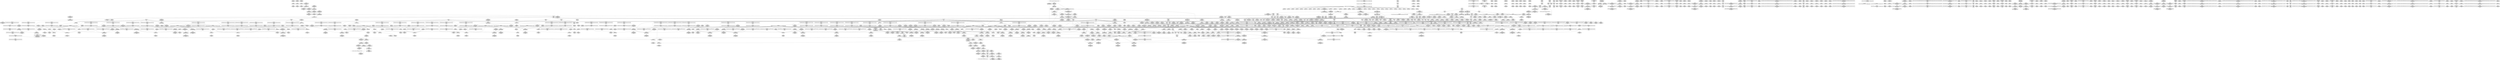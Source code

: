 digraph {
	CE0x50f5390 [shape=record,shape=Mrecord,label="{CE0x50f5390|__rcu_read_lock:_entry}"]
	CE0x50f4f60 [shape=record,shape=Mrecord,label="{CE0x50f4f60|_call_void_mcount()_#3}"]
	CE0x5104b00 [shape=record,shape=Mrecord,label="{CE0x5104b00|rcu_read_lock:_do.end|*SummSource*}"]
	CE0x50b03a0 [shape=record,shape=Mrecord,label="{CE0x50b03a0|VOIDTB_TE:_CE_168,176_}"]
	CE0x510b930 [shape=record,shape=Mrecord,label="{CE0x510b930|%struct.task_struct*_(%struct.task_struct**)*_asm_movq_%gs:$_1:P_,$0_,_r,im,_dirflag_,_fpsr_,_flags_|*SummSink*}"]
	CE0x511bdc0 [shape=record,shape=Mrecord,label="{CE0x511bdc0|i32_2|*Constant*}"]
	CE0x51d4400 [shape=record,shape=Mrecord,label="{CE0x51d4400|__preempt_count_add:_bb|*SummSink*}"]
	CE0x50a0920 [shape=record,shape=Mrecord,label="{CE0x50a0920|COLLAPSED:_GCMRE___llvm_gcov_ctr125_internal_global_11_x_i64_zeroinitializer:_elem_0:default:}"]
	CE0x50a8030 [shape=record,shape=Mrecord,label="{CE0x50a8030|avc_has_perm:_entry}"]
	CE0x5136f40 [shape=record,shape=Mrecord,label="{CE0x5136f40|rcu_read_unlock:_tmp6|include/linux/rcupdate.h,933|*SummSink*}"]
	CE0x5135ae0 [shape=record,shape=Mrecord,label="{CE0x5135ae0|rcu_read_unlock:_tmp5|include/linux/rcupdate.h,933}"]
	CE0x50ae6f0 [shape=record,shape=Mrecord,label="{CE0x50ae6f0|selinux_task_setioprio:_tmp3|security/selinux/hooks.c,3608}"]
	CE0x50bc090 [shape=record,shape=Mrecord,label="{CE0x50bc090|i64*_getelementptr_inbounds_(_13_x_i64_,_13_x_i64_*___llvm_gcov_ctr126,_i64_0,_i64_9)|*Constant*}"]
	CE0x509ddd0 [shape=record,shape=Mrecord,label="{CE0x509ddd0|i64*_getelementptr_inbounds_(_6_x_i64_,_6_x_i64_*___llvm_gcov_ctr284,_i64_0,_i64_5)|*Constant*|*SummSource*}"]
	CE0x5100aa0 [shape=record,shape=Mrecord,label="{CE0x5100aa0|task_sid:_tobool1|security/selinux/hooks.c,208}"]
	CE0x5195270 [shape=record,shape=Mrecord,label="{CE0x5195270|i64_ptrtoint_(i8*_blockaddress(_rcu_lock_release,_%__here)_to_i64)|*Constant*|*SummSource*}"]
	CE0x50d7d90 [shape=record,shape=Mrecord,label="{CE0x50d7d90|GLOBAL:_lockdep_rcu_suspicious|*Constant*|*SummSource*}"]
	CE0x51023d0 [shape=record,shape=Mrecord,label="{CE0x51023d0|task_sid:_if.then}"]
	CE0x5106200 [shape=record,shape=Mrecord,label="{CE0x5106200|rcu_read_lock:_do.end}"]
	CE0x5125c80 [shape=record,shape=Mrecord,label="{CE0x5125c80|__rcu_read_lock:_tmp7|include/linux/rcupdate.h,240|*SummSink*}"]
	CE0x5108bd0 [shape=record,shape=Mrecord,label="{CE0x5108bd0|rcu_read_unlock:_tmp7|include/linux/rcupdate.h,933|*SummSource*}"]
	CE0x51034d0 [shape=record,shape=Mrecord,label="{CE0x51034d0|task_sid:_land.lhs.true}"]
	CE0x50de230 [shape=record,shape=Mrecord,label="{CE0x50de230|_call_void_mcount()_#3|*SummSource*}"]
	CE0x50f08b0 [shape=record,shape=Mrecord,label="{CE0x50f08b0|task_sid:_tmp2|*SummSink*}"]
	CE0x514aa50 [shape=record,shape=Mrecord,label="{CE0x514aa50|rcu_read_unlock:_bb|*SummSink*}"]
	CE0x517c320 [shape=record,shape=Mrecord,label="{CE0x517c320|rcu_lock_acquire:_bb|*SummSource*}"]
	CE0x50944a0 [shape=record,shape=Mrecord,label="{CE0x50944a0|selinux_task_setioprio:_tmp4|security/selinux/hooks.c,3608|*SummSource*}"]
	CE0x50939a0 [shape=record,shape=Mrecord,label="{CE0x50939a0|current_sid:_do.end|*SummSource*}"]
	CE0x51138f0 [shape=record,shape=Mrecord,label="{CE0x51138f0|rcu_lock_release:_entry}"]
	CE0x50b9000 [shape=record,shape=Mrecord,label="{CE0x50b9000|get_current:_entry|*SummSource*}"]
	CE0x509b850 [shape=record,shape=Mrecord,label="{CE0x509b850|i32_512|*Constant*}"]
	CE0x50bffd0 [shape=record,shape=Mrecord,label="{CE0x50bffd0|i32_78|*Constant*|*SummSource*}"]
	CE0x50dc680 [shape=record,shape=Mrecord,label="{CE0x50dc680|get_current:_tmp1}"]
	CE0x5121da0 [shape=record,shape=Mrecord,label="{CE0x5121da0|i64*_getelementptr_inbounds_(_4_x_i64_,_4_x_i64_*___llvm_gcov_ctr133,_i64_0,_i64_1)|*Constant*|*SummSink*}"]
	CE0x50ac670 [shape=record,shape=Mrecord,label="{CE0x50ac670|_ret_i32_%call2,_!dbg_!27718|security/selinux/hooks.c,1544}"]
	CE0x51925a0 [shape=record,shape=Mrecord,label="{CE0x51925a0|i8*_undef|*Constant*|*SummSource*}"]
	CE0x51d3d50 [shape=record,shape=Mrecord,label="{CE0x51d3d50|__preempt_count_sub:_tmp1}"]
	CE0x5104790 [shape=record,shape=Mrecord,label="{CE0x5104790|task_sid:_tobool4|security/selinux/hooks.c,208|*SummSource*}"]
	CE0x5111d80 [shape=record,shape=Mrecord,label="{CE0x5111d80|i32_208|*Constant*|*SummSink*}"]
	CE0x51926f0 [shape=record,shape=Mrecord,label="{CE0x51926f0|i8*_undef|*Constant*|*SummSink*}"]
	CE0x50a22d0 [shape=record,shape=Mrecord,label="{CE0x50a22d0|i16_2|*Constant*}"]
	CE0x50d9570 [shape=record,shape=Mrecord,label="{CE0x50d9570|current_sid:_tmp17|security/selinux/hooks.c,218|*SummSink*}"]
	CE0x5109190 [shape=record,shape=Mrecord,label="{CE0x5109190|task_sid:_bb|*SummSink*}"]
	CE0x5113770 [shape=record,shape=Mrecord,label="{CE0x5113770|GLOBAL:_rcu_lock_release|*Constant*|*SummSource*}"]
	CE0x509b0f0 [shape=record,shape=Mrecord,label="{CE0x509b0f0|current_has_perm:_entry|*SummSource*}"]
	CE0x5146c20 [shape=record,shape=Mrecord,label="{CE0x5146c20|rcu_read_unlock:_tmp3|*SummSink*}"]
	CE0x50bff60 [shape=record,shape=Mrecord,label="{CE0x50bff60|i32_78|*Constant*|*SummSink*}"]
	CE0x5098dc0 [shape=record,shape=Mrecord,label="{CE0x5098dc0|_call_void_mcount()_#3|*SummSink*}"]
	CE0x50b0130 [shape=record,shape=Mrecord,label="{CE0x50b0130|VOIDTB_TE:_CE_144,152_}"]
	CE0x5085d30 [shape=record,shape=Mrecord,label="{CE0x5085d30|current_sid:_tmp19|security/selinux/hooks.c,218|*SummSink*}"]
	CE0x509b3f0 [shape=record,shape=Mrecord,label="{CE0x509b3f0|i64_1|*Constant*|*SummSink*}"]
	CE0x513bf00 [shape=record,shape=Mrecord,label="{CE0x513bf00|GLOBAL:_rcu_read_lock.__warned|Global_var:rcu_read_lock.__warned}"]
	CE0x5149aa0 [shape=record,shape=Mrecord,label="{CE0x5149aa0|rcu_read_lock:_if.end|*SummSource*}"]
	CE0x513df40 [shape=record,shape=Mrecord,label="{CE0x513df40|rcu_lock_release:_tmp3|*SummSink*}"]
	CE0x50c4bd0 [shape=record,shape=Mrecord,label="{CE0x50c4bd0|GLOBAL:___rcu_read_lock|*Constant*|*SummSource*}"]
	CE0x51226a0 [shape=record,shape=Mrecord,label="{CE0x51226a0|i64*_getelementptr_inbounds_(_2_x_i64_,_2_x_i64_*___llvm_gcov_ctr98,_i64_0,_i64_0)|*Constant*}"]
	CE0x50f5d20 [shape=record,shape=Mrecord,label="{CE0x50f5d20|task_sid:_tmp25|security/selinux/hooks.c,208|*SummSource*}"]
	CE0x50f1340 [shape=record,shape=Mrecord,label="{CE0x50f1340|rcu_read_lock:_tmp4|include/linux/rcupdate.h,882}"]
	CE0x514bfe0 [shape=record,shape=Mrecord,label="{CE0x514bfe0|i64*_getelementptr_inbounds_(_4_x_i64_,_4_x_i64_*___llvm_gcov_ctr133,_i64_0,_i64_1)|*Constant*|*SummSource*}"]
	CE0x50a6e90 [shape=record,shape=Mrecord,label="{CE0x50a6e90|task_sid:_tmp27|security/selinux/hooks.c,208|*SummSink*}"]
	CE0x509bde0 [shape=record,shape=Mrecord,label="{CE0x509bde0|selinux_task_setioprio:_ioprio|Function::selinux_task_setioprio&Arg::ioprio::|*SummSource*}"]
	CE0x5096130 [shape=record,shape=Mrecord,label="{CE0x5096130|i64*_getelementptr_inbounds_(_2_x_i64_,_2_x_i64_*___llvm_gcov_ctr136,_i64_0,_i64_1)|*Constant*}"]
	CE0x51800e0 [shape=record,shape=Mrecord,label="{CE0x51800e0|__rcu_read_unlock:_tmp1|*SummSink*}"]
	CE0x5096a60 [shape=record,shape=Mrecord,label="{CE0x5096a60|GLOBAL:_current_sid|*Constant*}"]
	CE0x509bba0 [shape=record,shape=Mrecord,label="{CE0x509bba0|i32_512|*Constant*|*SummSink*}"]
	CE0x50a29d0 [shape=record,shape=Mrecord,label="{CE0x50a29d0|%struct.common_audit_data*_null|*Constant*}"]
	CE0x51bb090 [shape=record,shape=Mrecord,label="{CE0x51bb090|GLOBAL:___preempt_count|Global_var:__preempt_count|*SummSource*}"]
	CE0x5152c50 [shape=record,shape=Mrecord,label="{CE0x5152c50|_ret_void,_!dbg_!27719|./arch/x86/include/asm/preempt.h,73}"]
	CE0x5192e20 [shape=record,shape=Mrecord,label="{CE0x5192e20|__rcu_read_lock:_bb|*SummSink*}"]
	CE0x50a0820 [shape=record,shape=Mrecord,label="{CE0x50a0820|0:_i32,_4:_i32,_8:_i32,_12:_i32,_:_CMRE_4,8_|*MultipleSource*|security/selinux/hooks.c,218|security/selinux/hooks.c,218|security/selinux/hooks.c,220}"]
	CE0x50c3510 [shape=record,shape=Mrecord,label="{CE0x50c3510|current_sid:_tmp24|security/selinux/hooks.c,220}"]
	CE0x5114bd0 [shape=record,shape=Mrecord,label="{CE0x5114bd0|_ret_void,_!dbg_!27717|include/linux/rcupdate.h,245|*SummSink*}"]
	CE0x51043f0 [shape=record,shape=Mrecord,label="{CE0x51043f0|i64*_getelementptr_inbounds_(_11_x_i64_,_11_x_i64_*___llvm_gcov_ctr127,_i64_0,_i64_0)|*Constant*|*SummSource*}"]
	CE0x5096dd0 [shape=record,shape=Mrecord,label="{CE0x5096dd0|task_sid:_if.end|*SummSink*}"]
	CE0x50c2550 [shape=record,shape=Mrecord,label="{CE0x50c2550|current_sid:_sid|security/selinux/hooks.c,220}"]
	CE0x511d310 [shape=record,shape=Mrecord,label="{CE0x511d310|rcu_lock_release:_tmp3}"]
	CE0x50bbf20 [shape=record,shape=Mrecord,label="{CE0x50bbf20|i8*_getelementptr_inbounds_(_41_x_i8_,_41_x_i8_*_.str44,_i32_0,_i32_0)|*Constant*|*SummSink*}"]
	CE0x50dd6c0 [shape=record,shape=Mrecord,label="{CE0x50dd6c0|task_sid:_real_cred|security/selinux/hooks.c,208}"]
	CE0x5109300 [shape=record,shape=Mrecord,label="{CE0x5109300|rcu_read_lock:_tmp4|include/linux/rcupdate.h,882|*SummSink*}"]
	CE0x5193570 [shape=record,shape=Mrecord,label="{CE0x5193570|i64*_getelementptr_inbounds_(_4_x_i64_,_4_x_i64_*___llvm_gcov_ctr134,_i64_0,_i64_1)|*Constant*}"]
	CE0x514a780 [shape=record,shape=Mrecord,label="{CE0x514a780|__preempt_count_add:_tmp5|./arch/x86/include/asm/preempt.h,72|*SummSource*}"]
	CE0x5128c70 [shape=record,shape=Mrecord,label="{CE0x5128c70|i64*_getelementptr_inbounds_(_11_x_i64_,_11_x_i64_*___llvm_gcov_ctr127,_i64_0,_i64_8)|*Constant*|*SummSink*}"]
	CE0x5140050 [shape=record,shape=Mrecord,label="{CE0x5140050|rcu_read_lock:_tmp21|include/linux/rcupdate.h,884}"]
	CE0x51432d0 [shape=record,shape=Mrecord,label="{CE0x51432d0|rcu_read_unlock:_land.lhs.true2|*SummSource*}"]
	CE0x50b42d0 [shape=record,shape=Mrecord,label="{CE0x50b42d0|VOIDTB_TE:_CE_128,136_}"]
	CE0x51346b0 [shape=record,shape=Mrecord,label="{CE0x51346b0|__preempt_count_sub:_val|Function::__preempt_count_sub&Arg::val::|*SummSource*}"]
	CE0x5096cf0 [shape=record,shape=Mrecord,label="{CE0x5096cf0|task_sid:_if.end|*SummSource*}"]
	CE0x514cb10 [shape=record,shape=Mrecord,label="{CE0x514cb10|i64*_getelementptr_inbounds_(_11_x_i64_,_11_x_i64_*___llvm_gcov_ctr132,_i64_0,_i64_1)|*Constant*|*SummSink*}"]
	CE0x5148d30 [shape=record,shape=Mrecord,label="{CE0x5148d30|COLLAPSED:_GCMRE___llvm_gcov_ctr128_internal_global_4_x_i64_zeroinitializer:_elem_0:default:}"]
	CE0x50fd6c0 [shape=record,shape=Mrecord,label="{CE0x50fd6c0|rcu_read_unlock:_entry|*SummSource*}"]
	CE0x5190ae0 [shape=record,shape=Mrecord,label="{CE0x5190ae0|i64_ptrtoint_(i8*_blockaddress(_rcu_lock_acquire,_%__here)_to_i64)|*Constant*|*SummSource*}"]
	CE0x5117a70 [shape=record,shape=Mrecord,label="{CE0x5117a70|__rcu_read_lock:_tmp|*SummSink*}"]
	CE0x50d3a20 [shape=record,shape=Mrecord,label="{CE0x50d3a20|current_sid:_tobool|security/selinux/hooks.c,218}"]
	CE0x511e1c0 [shape=record,shape=Mrecord,label="{CE0x511e1c0|i64*_getelementptr_inbounds_(_4_x_i64_,_4_x_i64_*___llvm_gcov_ctr128,_i64_0,_i64_2)|*Constant*}"]
	CE0x50a7280 [shape=record,shape=Mrecord,label="{CE0x50a7280|task_sid:_call7|security/selinux/hooks.c,208|*SummSource*}"]
	CE0x51054a0 [shape=record,shape=Mrecord,label="{CE0x51054a0|i64_7|*Constant*|*SummSource*}"]
	CE0x5143e60 [shape=record,shape=Mrecord,label="{CE0x5143e60|rcu_lock_acquire:_tmp5|include/linux/rcupdate.h,418|*SummSink*}"]
	CE0x512de90 [shape=record,shape=Mrecord,label="{CE0x512de90|__preempt_count_sub:_sub|./arch/x86/include/asm/preempt.h,77|*SummSource*}"]
	CE0x519b320 [shape=record,shape=Mrecord,label="{CE0x519b320|i8*_undef|*Constant*}"]
	CE0x5105a00 [shape=record,shape=Mrecord,label="{CE0x5105a00|GLOBAL:___llvm_gcov_ctr127|Global_var:__llvm_gcov_ctr127|*SummSource*}"]
	CE0x50b96d0 [shape=record,shape=Mrecord,label="{CE0x50b96d0|i32_78|*Constant*}"]
	CE0x5147770 [shape=record,shape=Mrecord,label="{CE0x5147770|rcu_read_lock:_tmp1|*SummSource*}"]
	CE0x51bcda0 [shape=record,shape=Mrecord,label="{CE0x51bcda0|__rcu_read_unlock:_tmp1|*SummSource*}"]
	CE0x5137e80 [shape=record,shape=Mrecord,label="{CE0x5137e80|GLOBAL:_rcu_read_unlock.__warned|Global_var:rcu_read_unlock.__warned|*SummSink*}"]
	CE0x5110250 [shape=record,shape=Mrecord,label="{CE0x5110250|i64*_getelementptr_inbounds_(_13_x_i64_,_13_x_i64_*___llvm_gcov_ctr126,_i64_0,_i64_10)|*Constant*}"]
	CE0x5106770 [shape=record,shape=Mrecord,label="{CE0x5106770|cred_sid:_tmp4|*LoadInst*|security/selinux/hooks.c,196}"]
	CE0x50fd480 [shape=record,shape=Mrecord,label="{CE0x50fd480|GLOBAL:_rcu_read_unlock|*Constant*|*SummSink*}"]
	CE0x513e410 [shape=record,shape=Mrecord,label="{CE0x513e410|cred_sid:_tmp5|security/selinux/hooks.c,196}"]
	CE0x50e0b70 [shape=record,shape=Mrecord,label="{CE0x50e0b70|current_sid:_tobool1|security/selinux/hooks.c,218|*SummSource*}"]
	CE0x5122440 [shape=record,shape=Mrecord,label="{CE0x5122440|get_current:_bb|*SummSink*}"]
	CE0x50d4380 [shape=record,shape=Mrecord,label="{CE0x50d4380|current_sid:_land.lhs.true2}"]
	CE0x5108160 [shape=record,shape=Mrecord,label="{CE0x5108160|_call_void_mcount()_#3}"]
	CE0x51491a0 [shape=record,shape=Mrecord,label="{CE0x51491a0|rcu_read_lock:_tmp5|include/linux/rcupdate.h,882|*SummSource*}"]
	CE0x511e020 [shape=record,shape=Mrecord,label="{CE0x511e020|rcu_lock_acquire:_tmp|*SummSource*}"]
	CE0x5120640 [shape=record,shape=Mrecord,label="{CE0x5120640|__preempt_count_sub:_tmp3|*SummSource*}"]
	CE0x50db4a0 [shape=record,shape=Mrecord,label="{CE0x50db4a0|__rcu_read_lock:_tmp|*SummSource*}"]
	CE0x50b1050 [shape=record,shape=Mrecord,label="{CE0x50b1050|selinux_task_setioprio:_tmp1|*SummSource*}"]
	CE0x51109d0 [shape=record,shape=Mrecord,label="{CE0x51109d0|task_sid:_tmp23|security/selinux/hooks.c,208|*SummSource*}"]
	CE0x5085400 [shape=record,shape=Mrecord,label="{CE0x5085400|_ret_i32_%call7,_!dbg_!27749|security/selinux/hooks.c,210}"]
	CE0x50dee50 [shape=record,shape=Mrecord,label="{CE0x50dee50|_call_void_rcu_read_lock()_#10,_!dbg_!27712|security/selinux/hooks.c,207}"]
	CE0x5102340 [shape=record,shape=Mrecord,label="{CE0x5102340|task_sid:_if.then|*SummSink*}"]
	CE0x513e7a0 [shape=record,shape=Mrecord,label="{CE0x513e7a0|rcu_read_unlock:_land.lhs.true|*SummSource*}"]
	CE0x5149970 [shape=record,shape=Mrecord,label="{CE0x5149970|rcu_read_lock:_bb|*SummSource*}"]
	CE0x5146f50 [shape=record,shape=Mrecord,label="{CE0x5146f50|_call_void_mcount()_#3|*SummSource*}"]
	CE0x51d1260 [shape=record,shape=Mrecord,label="{CE0x51d1260|__preempt_count_sub:_do.end|*SummSource*}"]
	CE0x51c8110 [shape=record,shape=Mrecord,label="{CE0x51c8110|i64*_getelementptr_inbounds_(_4_x_i64_,_4_x_i64_*___llvm_gcov_ctr129,_i64_0,_i64_1)|*Constant*|*SummSource*}"]
	CE0x50daeb0 [shape=record,shape=Mrecord,label="{CE0x50daeb0|GLOBAL:___llvm_gcov_ctr126|Global_var:__llvm_gcov_ctr126|*SummSource*}"]
	CE0x50b65f0 [shape=record,shape=Mrecord,label="{CE0x50b65f0|current_sid:_tobool|security/selinux/hooks.c,218|*SummSink*}"]
	CE0x50dc380 [shape=record,shape=Mrecord,label="{CE0x50dc380|i1_true|*Constant*}"]
	CE0x5143600 [shape=record,shape=Mrecord,label="{CE0x5143600|cred_sid:_tmp6|security/selinux/hooks.c,197|*SummSink*}"]
	CE0x5182270 [shape=record,shape=Mrecord,label="{CE0x5182270|i64*_getelementptr_inbounds_(_4_x_i64_,_4_x_i64_*___llvm_gcov_ctr133,_i64_0,_i64_0)|*Constant*|*SummSource*}"]
	CE0x50f0bf0 [shape=record,shape=Mrecord,label="{CE0x50f0bf0|_ret_void,_!dbg_!27717|include/linux/rcupdate.h,419}"]
	CE0x5142e80 [shape=record,shape=Mrecord,label="{CE0x5142e80|rcu_read_unlock:_land.lhs.true}"]
	CE0x5123720 [shape=record,shape=Mrecord,label="{CE0x5123720|i64*_getelementptr_inbounds_(_11_x_i64_,_11_x_i64_*___llvm_gcov_ctr127,_i64_0,_i64_1)|*Constant*|*SummSource*}"]
	CE0x514cb80 [shape=record,shape=Mrecord,label="{CE0x514cb80|rcu_read_unlock:_tmp1}"]
	CE0x510ebc0 [shape=record,shape=Mrecord,label="{CE0x510ebc0|rcu_read_unlock:_tmp21|include/linux/rcupdate.h,935}"]
	CE0x50af940 [shape=record,shape=Mrecord,label="{CE0x50af940|current_has_perm:_entry|*SummSink*}"]
	CE0x508ef40 [shape=record,shape=Mrecord,label="{CE0x508ef40|GLOBAL:_cred_sid|*Constant*|*SummSource*}"]
	CE0x51d4040 [shape=record,shape=Mrecord,label="{CE0x51d4040|COLLAPSED:_GCMRE___llvm_gcov_ctr129_internal_global_4_x_i64_zeroinitializer:_elem_0:default:}"]
	CE0x50e0220 [shape=record,shape=Mrecord,label="{CE0x50e0220|i8*_getelementptr_inbounds_(_25_x_i8_,_25_x_i8_*_.str3,_i32_0,_i32_0)|*Constant*|*SummSource*}"]
	CE0x50a6380 [shape=record,shape=Mrecord,label="{CE0x50a6380|i64*_getelementptr_inbounds_(_13_x_i64_,_13_x_i64_*___llvm_gcov_ctr126,_i64_0,_i64_12)|*Constant*}"]
	CE0x50b5d40 [shape=record,shape=Mrecord,label="{CE0x50b5d40|current_sid:_entry|*SummSource*}"]
	CE0x50e5320 [shape=record,shape=Mrecord,label="{CE0x50e5320|_call_void_lockdep_rcu_suspicious(i8*_getelementptr_inbounds_(_25_x_i8_,_25_x_i8_*_.str45,_i32_0,_i32_0),_i32_883,_i8*_getelementptr_inbounds_(_42_x_i8_,_42_x_i8_*_.str46,_i32_0,_i32_0))_#10,_!dbg_!27728|include/linux/rcupdate.h,882}"]
	CE0x50e20c0 [shape=record,shape=Mrecord,label="{CE0x50e20c0|i64*_getelementptr_inbounds_(_11_x_i64_,_11_x_i64_*___llvm_gcov_ctr127,_i64_0,_i64_8)|*Constant*|*SummSource*}"]
	CE0x50d74c0 [shape=record,shape=Mrecord,label="{CE0x50d74c0|_ret_void,_!dbg_!27735|include/linux/rcupdate.h,884}"]
	CE0x514e730 [shape=record,shape=Mrecord,label="{CE0x514e730|__preempt_count_add:_val|Function::__preempt_count_add&Arg::val::|*SummSource*}"]
	CE0x50fb4d0 [shape=record,shape=Mrecord,label="{CE0x50fb4d0|__preempt_count_add:_tmp4|./arch/x86/include/asm/preempt.h,72|*SummSink*}"]
	CE0x513c3b0 [shape=record,shape=Mrecord,label="{CE0x513c3b0|rcu_read_unlock:_tmp16|include/linux/rcupdate.h,933|*SummSource*}"]
	CE0x50b1220 [shape=record,shape=Mrecord,label="{CE0x50b1220|selinux_task_setioprio:_if.end|*SummSink*}"]
	CE0x51c8900 [shape=record,shape=Mrecord,label="{CE0x51c8900|__preempt_count_add:_tmp2}"]
	CE0x51813f0 [shape=record,shape=Mrecord,label="{CE0x51813f0|_call_void_mcount()_#3|*SummSource*}"]
	CE0x5095020 [shape=record,shape=Mrecord,label="{CE0x5095020|current_has_perm:_call|security/selinux/hooks.c,1542|*SummSink*}"]
	CE0x50e0530 [shape=record,shape=Mrecord,label="{CE0x50e0530|GLOBAL:_lockdep_rcu_suspicious|*Constant*|*SummSink*}"]
	CE0x511a030 [shape=record,shape=Mrecord,label="{CE0x511a030|__preempt_count_sub:_tmp5|./arch/x86/include/asm/preempt.h,77|*SummSource*}"]
	CE0x5133ff0 [shape=record,shape=Mrecord,label="{CE0x5133ff0|__preempt_count_add:_tmp3|*SummSink*}"]
	CE0x5123ab0 [shape=record,shape=Mrecord,label="{CE0x5123ab0|rcu_read_unlock:_tmp8|include/linux/rcupdate.h,933|*SummSink*}"]
	CE0x50b82d0 [shape=record,shape=Mrecord,label="{CE0x50b82d0|current_sid:_tmp20|security/selinux/hooks.c,218|*SummSink*}"]
	CE0x50e5530 [shape=record,shape=Mrecord,label="{CE0x50e5530|current_sid:_tmp19|security/selinux/hooks.c,218}"]
	CE0x50e6160 [shape=record,shape=Mrecord,label="{CE0x50e6160|current_sid:_tmp17|security/selinux/hooks.c,218}"]
	CE0x50c42a0 [shape=record,shape=Mrecord,label="{CE0x50c42a0|get_current:_tmp4|./arch/x86/include/asm/current.h,14|*SummSource*}"]
	CE0x50e5850 [shape=record,shape=Mrecord,label="{CE0x50e5850|i32_218|*Constant*|*SummSink*}"]
	CE0x5120360 [shape=record,shape=Mrecord,label="{CE0x5120360|_call_void_mcount()_#3|*SummSink*}"]
	CE0x50b3150 [shape=record,shape=Mrecord,label="{CE0x50b3150|i64*_getelementptr_inbounds_(_4_x_i64_,_4_x_i64_*___llvm_gcov_ctr130,_i64_0,_i64_0)|*Constant*}"]
	CE0x50c0f50 [shape=record,shape=Mrecord,label="{CE0x50c0f50|i32_22|*Constant*|*SummSink*}"]
	CE0x5193170 [shape=record,shape=Mrecord,label="{CE0x5193170|i64*_getelementptr_inbounds_(_4_x_i64_,_4_x_i64_*___llvm_gcov_ctr128,_i64_0,_i64_0)|*Constant*|*SummSource*}"]
	CE0x5085250 [shape=record,shape=Mrecord,label="{CE0x5085250|task_sid:_task|Function::task_sid&Arg::task::|*SummSink*}"]
	CE0x51214e0 [shape=record,shape=Mrecord,label="{CE0x51214e0|i64*_getelementptr_inbounds_(_4_x_i64_,_4_x_i64_*___llvm_gcov_ctr129,_i64_0,_i64_3)|*Constant*}"]
	CE0x50a8600 [shape=record,shape=Mrecord,label="{CE0x50a8600|avc_has_perm:_requested|Function::avc_has_perm&Arg::requested::|*SummSink*}"]
	CE0x509e470 [shape=record,shape=Mrecord,label="{CE0x509e470|selinux_task_setioprio:_tmp11|security/selinux/hooks.c,3612|*SummSink*}"]
	CE0x51904a0 [shape=record,shape=Mrecord,label="{CE0x51904a0|__rcu_read_unlock:_tmp|*SummSource*}"]
	CE0x5148070 [shape=record,shape=Mrecord,label="{CE0x5148070|rcu_read_lock:_tmp1}"]
	CE0x50d6030 [shape=record,shape=Mrecord,label="{CE0x50d6030|i64*_getelementptr_inbounds_(_11_x_i64_,_11_x_i64_*___llvm_gcov_ctr125,_i64_0,_i64_0)|*Constant*|*SummSink*}"]
	CE0x5182790 [shape=record,shape=Mrecord,label="{CE0x5182790|i64*_getelementptr_inbounds_(_4_x_i64_,_4_x_i64_*___llvm_gcov_ctr134,_i64_0,_i64_3)|*Constant*}"]
	CE0x50fce20 [shape=record,shape=Mrecord,label="{CE0x50fce20|__rcu_read_unlock:_tmp4|include/linux/rcupdate.h,244|*SummSink*}"]
	CE0x5133880 [shape=record,shape=Mrecord,label="{CE0x5133880|__rcu_read_unlock:_do.body|*SummSink*}"]
	CE0x509f090 [shape=record,shape=Mrecord,label="{CE0x509f090|_ret_i32_%retval.0,_!dbg_!27723|security/selinux/hooks.c,3612|*SummSink*}"]
	CE0x50c5e40 [shape=record,shape=Mrecord,label="{CE0x50c5e40|current_sid:_tmp5|security/selinux/hooks.c,218}"]
	CE0x50dacc0 [shape=record,shape=Mrecord,label="{CE0x50dacc0|task_sid:_call|security/selinux/hooks.c,208|*SummSink*}"]
	CE0x513abd0 [shape=record,shape=Mrecord,label="{CE0x513abd0|rcu_lock_acquire:_indirectgoto|*SummSource*}"]
	CE0x50b5dd0 [shape=record,shape=Mrecord,label="{CE0x50b5dd0|current_sid:_entry|*SummSink*}"]
	CE0x50f4d10 [shape=record,shape=Mrecord,label="{CE0x50f4d10|_call_void_mcount()_#3}"]
	CE0x51500a0 [shape=record,shape=Mrecord,label="{CE0x51500a0|rcu_read_unlock:_do.body}"]
	CE0x5142400 [shape=record,shape=Mrecord,label="{CE0x5142400|4:_i32,_:_CRE_4,8_|*MultipleSource*|security/selinux/hooks.c,196|security/selinux/hooks.c,197|*LoadInst*|security/selinux/hooks.c,196}"]
	CE0x50b10f0 [shape=record,shape=Mrecord,label="{CE0x50b10f0|_call_void_mcount()_#3}"]
	CE0x514d360 [shape=record,shape=Mrecord,label="{CE0x514d360|rcu_read_unlock:_tmp8|include/linux/rcupdate.h,933}"]
	CE0x514a500 [shape=record,shape=Mrecord,label="{CE0x514a500|rcu_read_unlock:_call|include/linux/rcupdate.h,933|*SummSource*}"]
	CE0x5101fa0 [shape=record,shape=Mrecord,label="{CE0x5101fa0|task_sid:_tmp17|security/selinux/hooks.c,208|*SummSource*}"]
	CE0x517e190 [shape=record,shape=Mrecord,label="{CE0x517e190|_call_void_lock_release(%struct.lockdep_map*_%map,_i32_1,_i64_ptrtoint_(i8*_blockaddress(_rcu_lock_release,_%__here)_to_i64))_#10,_!dbg_!27716|include/linux/rcupdate.h,423}"]
	CE0x50a74e0 [shape=record,shape=Mrecord,label="{CE0x50a74e0|current_sid:_tmp10|security/selinux/hooks.c,218|*SummSink*}"]
	CE0x50c4de0 [shape=record,shape=Mrecord,label="{CE0x50c4de0|task_sid:_tmp14|security/selinux/hooks.c,208|*SummSink*}"]
	CE0x5154410 [shape=record,shape=Mrecord,label="{CE0x5154410|rcu_lock_acquire:_tmp3|*SummSource*}"]
	CE0x514e170 [shape=record,shape=Mrecord,label="{CE0x514e170|__rcu_read_unlock:_tmp5|include/linux/rcupdate.h,244|*SummSink*}"]
	CE0x513b1a0 [shape=record,shape=Mrecord,label="{CE0x513b1a0|i64*_getelementptr_inbounds_(_4_x_i64_,_4_x_i64_*___llvm_gcov_ctr135,_i64_0,_i64_3)|*Constant*|*SummSource*}"]
	CE0x6426680 [shape=record,shape=Mrecord,label="{CE0x6426680|selinux_task_setioprio:_tmp}"]
	CE0x50d97e0 [shape=record,shape=Mrecord,label="{CE0x50d97e0|current_sid:_tmp19|security/selinux/hooks.c,218|*SummSource*}"]
	CE0x5144bd0 [shape=record,shape=Mrecord,label="{CE0x5144bd0|rcu_lock_release:_tmp1|*SummSource*}"]
	CE0x50bd3d0 [shape=record,shape=Mrecord,label="{CE0x50bd3d0|current_sid:_tmp7|security/selinux/hooks.c,218|*SummSource*}"]
	CE0x513f610 [shape=record,shape=Mrecord,label="{CE0x513f610|rcu_read_lock:_tmp19|include/linux/rcupdate.h,882}"]
	CE0x510bba0 [shape=record,shape=Mrecord,label="{CE0x510bba0|i64*_getelementptr_inbounds_(_11_x_i64_,_11_x_i64_*___llvm_gcov_ctr127,_i64_0,_i64_0)|*Constant*|*SummSink*}"]
	CE0x50ab950 [shape=record,shape=Mrecord,label="{CE0x50ab950|current_sid:_tmp9|security/selinux/hooks.c,218|*SummSource*}"]
	CE0x511a4e0 [shape=record,shape=Mrecord,label="{CE0x511a4e0|void_(i32*,_i32,_i32*)*_asm_addl_$1,_%gs:$0_,_*m,ri,*m,_dirflag_,_fpsr_,_flags_}"]
	CE0x50f3060 [shape=record,shape=Mrecord,label="{CE0x50f3060|task_sid:_call3|security/selinux/hooks.c,208|*SummSink*}"]
	CE0x5133020 [shape=record,shape=Mrecord,label="{CE0x5133020|i64*_getelementptr_inbounds_(_4_x_i64_,_4_x_i64_*___llvm_gcov_ctr135,_i64_0,_i64_0)|*Constant*}"]
	CE0x50de5a0 [shape=record,shape=Mrecord,label="{CE0x50de5a0|i32_77|*Constant*|*SummSource*}"]
	CE0x50c51c0 [shape=record,shape=Mrecord,label="{CE0x50c51c0|task_sid:_tmp15|security/selinux/hooks.c,208|*SummSource*}"]
	CE0x51048c0 [shape=record,shape=Mrecord,label="{CE0x51048c0|task_sid:_tobool4|security/selinux/hooks.c,208|*SummSink*}"]
	CE0x50dd170 [shape=record,shape=Mrecord,label="{CE0x50dd170|i64*_getelementptr_inbounds_(_2_x_i64_,_2_x_i64_*___llvm_gcov_ctr131,_i64_0,_i64_1)|*Constant*|*SummSink*}"]
	"CONST[source:2(external),value:2(dynamic)][purpose:{subject}]"
	CE0x50a2130 [shape=record,shape=Mrecord,label="{CE0x50a2130|avc_has_perm:_tsid|Function::avc_has_perm&Arg::tsid::|*SummSink*}"]
	CE0x50e3570 [shape=record,shape=Mrecord,label="{CE0x50e3570|GLOBAL:_lockdep_rcu_suspicious|*Constant*}"]
	CE0x50d7240 [shape=record,shape=Mrecord,label="{CE0x50d7240|rcu_read_lock:_entry|*SummSink*}"]
	CE0x50fe980 [shape=record,shape=Mrecord,label="{CE0x50fe980|task_sid:_tmp1|*SummSink*}"]
	CE0x5139460 [shape=record,shape=Mrecord,label="{CE0x5139460|rcu_read_unlock:_tmp3}"]
	CE0x50c62b0 [shape=record,shape=Mrecord,label="{CE0x50c62b0|VOIDTB_TE:_CE_52,56_}"]
	CE0x519c9d0 [shape=record,shape=Mrecord,label="{CE0x519c9d0|__preempt_count_add:_do.body|*SummSink*}"]
	CE0x51470f0 [shape=record,shape=Mrecord,label="{CE0x51470f0|_call_void___preempt_count_sub(i32_1)_#10,_!dbg_!27715|include/linux/rcupdate.h,244|*SummSource*}"]
	CE0x510fdf0 [shape=record,shape=Mrecord,label="{CE0x510fdf0|task_sid:_tmp21|security/selinux/hooks.c,208|*SummSink*}"]
	CE0x5115bb0 [shape=record,shape=Mrecord,label="{CE0x5115bb0|__rcu_read_lock:_do.body|*SummSource*}"]
	CE0x50904f0 [shape=record,shape=Mrecord,label="{CE0x50904f0|current_sid:_entry}"]
	CE0x5190280 [shape=record,shape=Mrecord,label="{CE0x5190280|__rcu_read_lock:_tmp1}"]
	CE0x5085fa0 [shape=record,shape=Mrecord,label="{CE0x5085fa0|i32_(i32,_i32,_i16,_i32,_%struct.common_audit_data*)*_bitcast_(i32_(i32,_i32,_i16,_i32,_%struct.common_audit_data.495*)*_avc_has_perm_to_i32_(i32,_i32,_i16,_i32,_%struct.common_audit_data*)*)|*Constant*}"]
	CE0x50c2b00 [shape=record,shape=Mrecord,label="{CE0x50c2b00|rcu_read_lock:_tmp12|include/linux/rcupdate.h,882|*SummSink*}"]
	CE0x514e910 [shape=record,shape=Mrecord,label="{CE0x514e910|_call_void_asm_sideeffect_,_memory_,_dirflag_,_fpsr_,_flags_()_#3,_!dbg_!27714,_!srcloc_!27715|include/linux/rcupdate.h,239|*SummSource*}"]
	CE0x5098a20 [shape=record,shape=Mrecord,label="{CE0x5098a20|_ret_void,_!dbg_!27735|include/linux/rcupdate.h,884|*SummSource*}"]
	CE0x51919a0 [shape=record,shape=Mrecord,label="{CE0x51919a0|rcu_lock_acquire:_tmp7|*SummSource*}"]
	CE0x50a9840 [shape=record,shape=Mrecord,label="{CE0x50a9840|current_sid:_bb|*SummSource*}"]
	CE0x50d8bd0 [shape=record,shape=Mrecord,label="{CE0x50d8bd0|rcu_read_unlock:_tmp16|include/linux/rcupdate.h,933}"]
	CE0x511dc60 [shape=record,shape=Mrecord,label="{CE0x511dc60|rcu_lock_release:_tmp2|*SummSource*}"]
	CE0x508ce80 [shape=record,shape=Mrecord,label="{CE0x508ce80|COLLAPSED:_GCMRE___llvm_gcov_ctr284_internal_global_6_x_i64_zeroinitializer:_elem_0:default:}"]
	CE0x50971d0 [shape=record,shape=Mrecord,label="{CE0x50971d0|i64*_getelementptr_inbounds_(_11_x_i64_,_11_x_i64_*___llvm_gcov_ctr125,_i64_0,_i64_1)|*Constant*|*SummSource*}"]
	CE0x50e2c80 [shape=record,shape=Mrecord,label="{CE0x50e2c80|i8*_getelementptr_inbounds_(_25_x_i8_,_25_x_i8_*_.str45,_i32_0,_i32_0)|*Constant*}"]
	CE0x51dcdf0 [shape=record,shape=Mrecord,label="{CE0x51dcdf0|__preempt_count_sub:_tmp6|./arch/x86/include/asm/preempt.h,78|*SummSource*}"]
	CE0x50847d0 [shape=record,shape=Mrecord,label="{CE0x50847d0|current_has_perm:_call1|security/selinux/hooks.c,1543|*SummSink*}"]
	CE0x50e38a0 [shape=record,shape=Mrecord,label="{CE0x50e38a0|i32_883|*Constant*|*SummSink*}"]
	CE0x50acd20 [shape=record,shape=Mrecord,label="{CE0x50acd20|i64*_getelementptr_inbounds_(_6_x_i64_,_6_x_i64_*___llvm_gcov_ctr284,_i64_0,_i64_5)|*Constant*|*SummSink*}"]
	CE0x50f5a00 [shape=record,shape=Mrecord,label="{CE0x50f5a00|task_sid:_tmp26|security/selinux/hooks.c,208|*SummSource*}"]
	CE0x51c0f40 [shape=record,shape=Mrecord,label="{CE0x51c0f40|__rcu_read_unlock:_tmp6|include/linux/rcupdate.h,245}"]
	CE0x50b21c0 [shape=record,shape=Mrecord,label="{CE0x50b21c0|current_sid:_tmp13|security/selinux/hooks.c,218|*SummSource*}"]
	CE0x512d3c0 [shape=record,shape=Mrecord,label="{CE0x512d3c0|rcu_read_lock:_tobool1|include/linux/rcupdate.h,882}"]
	CE0x5144050 [shape=record,shape=Mrecord,label="{CE0x5144050|rcu_lock_acquire:_tmp5|include/linux/rcupdate.h,418}"]
	CE0x5085ea0 [shape=record,shape=Mrecord,label="{CE0x5085ea0|_ret_i32_%call7,_!dbg_!27749|security/selinux/hooks.c,210|*SummSink*}"]
	CE0x50b64e0 [shape=record,shape=Mrecord,label="{CE0x50b64e0|current_sid:_call|security/selinux/hooks.c,218|*SummSink*}"]
	CE0x509e7c0 [shape=record,shape=Mrecord,label="{CE0x509e7c0|selinux_task_setioprio:_tmp11|security/selinux/hooks.c,3612}"]
	CE0x5108eb0 [shape=record,shape=Mrecord,label="{CE0x5108eb0|task_sid:_do.body5|*SummSink*}"]
	CE0x5134240 [shape=record,shape=Mrecord,label="{CE0x5134240|__preempt_count_sub:_entry|*SummSource*}"]
	CE0x5191740 [shape=record,shape=Mrecord,label="{CE0x5191740|i64*_getelementptr_inbounds_(_4_x_i64_,_4_x_i64_*___llvm_gcov_ctr133,_i64_0,_i64_0)|*Constant*|*SummSink*}"]
	CE0x5137ce0 [shape=record,shape=Mrecord,label="{CE0x5137ce0|_call_void_mcount()_#3|*SummSink*}"]
	CE0x5102a50 [shape=record,shape=Mrecord,label="{CE0x5102a50|task_sid:_tmp13|security/selinux/hooks.c,208|*SummSink*}"]
	CE0x509a5e0 [shape=record,shape=Mrecord,label="{CE0x509a5e0|_call_void_mcount()_#3|*SummSink*}"]
	CE0x5090fd0 [shape=record,shape=Mrecord,label="{CE0x5090fd0|selinux_task_setioprio:_retval.0|*SummSource*}"]
	CE0x50d6120 [shape=record,shape=Mrecord,label="{CE0x50d6120|COLLAPSED:_GCMRE___llvm_gcov_ctr126_internal_global_13_x_i64_zeroinitializer:_elem_0:default:}"]
	CE0x5110640 [shape=record,shape=Mrecord,label="{CE0x5110640|task_sid:_tmp22|security/selinux/hooks.c,208|*SummSink*}"]
	CE0x514d0a0 [shape=record,shape=Mrecord,label="{CE0x514d0a0|rcu_lock_acquire:_tmp4|include/linux/rcupdate.h,418|*SummSink*}"]
	CE0x51057e0 [shape=record,shape=Mrecord,label="{CE0x51057e0|task_sid:_tmp14|security/selinux/hooks.c,208}"]
	CE0x5104630 [shape=record,shape=Mrecord,label="{CE0x5104630|task_sid:_tobool4|security/selinux/hooks.c,208}"]
	CE0x5107ad0 [shape=record,shape=Mrecord,label="{CE0x5107ad0|get_current:_tmp2|*SummSource*}"]
	CE0x510e640 [shape=record,shape=Mrecord,label="{CE0x510e640|rcu_read_unlock:_tmp20|include/linux/rcupdate.h,933|*SummSink*}"]
	CE0x51c65f0 [shape=record,shape=Mrecord,label="{CE0x51c65f0|__preempt_count_sub:_do.end|*SummSink*}"]
	CE0x514ab60 [shape=record,shape=Mrecord,label="{CE0x514ab60|rcu_read_unlock:_if.then}"]
	CE0x50b8c70 [shape=record,shape=Mrecord,label="{CE0x50b8c70|GLOBAL:_get_current|*Constant*|*SummSource*}"]
	CE0x514cbf0 [shape=record,shape=Mrecord,label="{CE0x514cbf0|rcu_read_unlock:_tmp1|*SummSource*}"]
	CE0x519b4f0 [shape=record,shape=Mrecord,label="{CE0x519b4f0|__rcu_read_unlock:_bb}"]
	CE0x512a500 [shape=record,shape=Mrecord,label="{CE0x512a500|GLOBAL:_rcu_lock_acquire|*Constant*|*SummSink*}"]
	CE0x5091c60 [shape=record,shape=Mrecord,label="{CE0x5091c60|task_sid:_do.end}"]
	CE0x5092150 [shape=record,shape=Mrecord,label="{CE0x5092150|current_has_perm:_tmp1}"]
	CE0x513e810 [shape=record,shape=Mrecord,label="{CE0x513e810|cred_sid:_sid|security/selinux/hooks.c,197}"]
	CE0x509d360 [shape=record,shape=Mrecord,label="{CE0x509d360|VOIDTB_TE:_CE_28,32_}"]
	CE0x50a0130 [shape=record,shape=Mrecord,label="{CE0x50a0130|current_sid:_call|security/selinux/hooks.c,218}"]
	CE0x50fc100 [shape=record,shape=Mrecord,label="{CE0x50fc100|__preempt_count_sub:_val|Function::__preempt_count_sub&Arg::val::|*SummSink*}"]
	CE0x513f680 [shape=record,shape=Mrecord,label="{CE0x513f680|rcu_read_lock:_tmp19|include/linux/rcupdate.h,882|*SummSource*}"]
	CE0x51079d0 [shape=record,shape=Mrecord,label="{CE0x51079d0|task_sid:_tmp}"]
	CE0x51223d0 [shape=record,shape=Mrecord,label="{CE0x51223d0|get_current:_bb|*SummSource*}"]
	CE0x50a6700 [shape=record,shape=Mrecord,label="{CE0x50a6700|i64*_getelementptr_inbounds_(_13_x_i64_,_13_x_i64_*___llvm_gcov_ctr126,_i64_0,_i64_12)|*Constant*|*SummSink*}"]
	CE0x509ecf0 [shape=record,shape=Mrecord,label="{CE0x509ecf0|current_has_perm:_bb|*SummSource*}"]
	CE0x50f3c50 [shape=record,shape=Mrecord,label="{CE0x50f3c50|task_sid:_call|security/selinux/hooks.c,208|*SummSource*}"]
	CE0x50f0940 [shape=record,shape=Mrecord,label="{CE0x50f0940|rcu_lock_acquire:_map|Function::rcu_lock_acquire&Arg::map::|*SummSink*}"]
	CE0x5111280 [shape=record,shape=Mrecord,label="{CE0x5111280|i64*_getelementptr_inbounds_(_13_x_i64_,_13_x_i64_*___llvm_gcov_ctr126,_i64_0,_i64_11)|*Constant*}"]
	CE0x50b6b00 [shape=record,shape=Mrecord,label="{CE0x50b6b00|i64*_getelementptr_inbounds_(_2_x_i64_,_2_x_i64_*___llvm_gcov_ctr136,_i64_0,_i64_0)|*Constant*|*SummSource*}"]
	CE0x51c1690 [shape=record,shape=Mrecord,label="{CE0x51c1690|__rcu_read_unlock:_tmp7|include/linux/rcupdate.h,245|*SummSource*}"]
	CE0x50fbf90 [shape=record,shape=Mrecord,label="{CE0x50fbf90|GLOBAL:___preempt_count_sub|*Constant*|*SummSink*}"]
	CE0x50d5730 [shape=record,shape=Mrecord,label="{CE0x50d5730|i8_1|*Constant*}"]
	CE0x50bd2a0 [shape=record,shape=Mrecord,label="{CE0x50bd2a0|current_sid:_tmp7|security/selinux/hooks.c,218}"]
	CE0x50b0a40 [shape=record,shape=Mrecord,label="{CE0x50b0a40|i64*_getelementptr_inbounds_(_6_x_i64_,_6_x_i64_*___llvm_gcov_ctr284,_i64_0,_i64_3)|*Constant*|*SummSink*}"]
	CE0x50acba0 [shape=record,shape=Mrecord,label="{CE0x50acba0|_ret_i32_%call2,_!dbg_!27718|security/selinux/hooks.c,1544|*SummSink*}"]
	CE0x51c8460 [shape=record,shape=Mrecord,label="{CE0x51c8460|__preempt_count_add:_tmp6|./arch/x86/include/asm/preempt.h,73|*SummSource*}"]
	CE0x50f1980 [shape=record,shape=Mrecord,label="{CE0x50f1980|_call_void_mcount()_#3|*SummSink*}"]
	CE0x508fb40 [shape=record,shape=Mrecord,label="{CE0x508fb40|_ret_i32_%tmp6,_!dbg_!27716|security/selinux/hooks.c,197|*SummSink*}"]
	CE0x51c1110 [shape=record,shape=Mrecord,label="{CE0x51c1110|__rcu_read_unlock:_tmp6|include/linux/rcupdate.h,245|*SummSink*}"]
	CE0x5141c60 [shape=record,shape=Mrecord,label="{CE0x5141c60|rcu_read_lock:_tmp7|include/linux/rcupdate.h,882}"]
	CE0x514a190 [shape=record,shape=Mrecord,label="{CE0x514a190|rcu_read_unlock:_call|include/linux/rcupdate.h,933|*SummSink*}"]
	CE0x50e1740 [shape=record,shape=Mrecord,label="{CE0x50e1740|rcu_read_lock:_tmp15|include/linux/rcupdate.h,882|*SummSink*}"]
	CE0x50da7c0 [shape=record,shape=Mrecord,label="{CE0x50da7c0|current_sid:_tmp8|security/selinux/hooks.c,218|*SummSource*}"]
	CE0x50e0ca0 [shape=record,shape=Mrecord,label="{CE0x50e0ca0|current_sid:_tobool1|security/selinux/hooks.c,218|*SummSink*}"]
	CE0x51ad5e0 [shape=record,shape=Mrecord,label="{CE0x51ad5e0|__preempt_count_add:_tmp7|./arch/x86/include/asm/preempt.h,73}"]
	CE0x5102200 [shape=record,shape=Mrecord,label="{CE0x5102200|task_sid:_if.then|*SummSource*}"]
	CE0x509e260 [shape=record,shape=Mrecord,label="{CE0x509e260|selinux_task_setioprio:_tmp10|security/selinux/hooks.c,3612|*SummSink*}"]
	CE0x50de2f0 [shape=record,shape=Mrecord,label="{CE0x50de2f0|_call_void_mcount()_#3|*SummSink*}"]
	CE0x5196fd0 [shape=record,shape=Mrecord,label="{CE0x5196fd0|__rcu_read_lock:_bb}"]
	CE0x50b4900 [shape=record,shape=Mrecord,label="{CE0x50b4900|selinux_task_setioprio:_tmp6|security/selinux/hooks.c,3609|*SummSink*}"]
	CE0x51158e0 [shape=record,shape=Mrecord,label="{CE0x51158e0|__rcu_read_lock:_do.end}"]
	CE0x50d5ef0 [shape=record,shape=Mrecord,label="{CE0x50d5ef0|current_sid:_land.lhs.true}"]
	CE0x50ab9f0 [shape=record,shape=Mrecord,label="{CE0x50ab9f0|current_sid:_tmp9|security/selinux/hooks.c,218|*SummSink*}"]
	CE0x5138970 [shape=record,shape=Mrecord,label="{CE0x5138970|rcu_read_unlock:_tmp13|include/linux/rcupdate.h,933|*SummSink*}"]
	CE0x515be90 [shape=record,shape=Mrecord,label="{CE0x515be90|rcu_lock_acquire:___here}"]
	CE0x50e5f80 [shape=record,shape=Mrecord,label="{CE0x50e5f80|i64*_getelementptr_inbounds_(_11_x_i64_,_11_x_i64_*___llvm_gcov_ctr125,_i64_0,_i64_9)|*Constant*|*SummSource*}"]
	CE0x50a8a70 [shape=record,shape=Mrecord,label="{CE0x50a8a70|avc_has_perm:_ssid|Function::avc_has_perm&Arg::ssid::|*SummSink*}"]
	CE0x5146040 [shape=record,shape=Mrecord,label="{CE0x5146040|rcu_lock_acquire:_tmp1|*SummSink*}"]
	CE0x5151660 [shape=record,shape=Mrecord,label="{CE0x5151660|rcu_read_unlock:_call3|include/linux/rcupdate.h,933|*SummSink*}"]
	CE0x5101350 [shape=record,shape=Mrecord,label="{CE0x5101350|task_sid:_tmp7|security/selinux/hooks.c,208}"]
	CE0x511dfb0 [shape=record,shape=Mrecord,label="{CE0x511dfb0|COLLAPSED:_GCMRE___llvm_gcov_ctr130_internal_global_4_x_i64_zeroinitializer:_elem_0:default:}"]
	CE0x510afe0 [shape=record,shape=Mrecord,label="{CE0x510afe0|rcu_read_lock:_tobool|include/linux/rcupdate.h,882|*SummSource*}"]
	CE0x511c290 [shape=record,shape=Mrecord,label="{CE0x511c290|__rcu_read_lock:_tmp2|*SummSource*}"]
	CE0x5112ec0 [shape=record,shape=Mrecord,label="{CE0x5112ec0|_call_void_rcu_lock_release(%struct.lockdep_map*_rcu_lock_map)_#10,_!dbg_!27733|include/linux/rcupdate.h,935|*SummSource*}"]
	CE0x5152eb0 [shape=record,shape=Mrecord,label="{CE0x5152eb0|rcu_read_unlock:_if.then|*SummSink*}"]
	CE0x511a550 [shape=record,shape=Mrecord,label="{CE0x511a550|i32_0|*Constant*}"]
	CE0x508f140 [shape=record,shape=Mrecord,label="{CE0x508f140|cred_sid:_entry}"]
	CE0x50b2d30 [shape=record,shape=Mrecord,label="{CE0x50b2d30|%struct.lockdep_map*_null|*Constant*|*SummSink*}"]
	CE0x50df1d0 [shape=record,shape=Mrecord,label="{CE0x50df1d0|current_sid:_if.then}"]
	CE0x5106ee0 [shape=record,shape=Mrecord,label="{CE0x5106ee0|task_sid:_tmp6|security/selinux/hooks.c,208|*SummSink*}"]
	CE0x50d6d50 [shape=record,shape=Mrecord,label="{CE0x50d6d50|current_sid:_tmp4|security/selinux/hooks.c,218|*SummSink*}"]
	CE0x50b9470 [shape=record,shape=Mrecord,label="{CE0x50b9470|_ret_%struct.task_struct*_%tmp4,_!dbg_!27714|./arch/x86/include/asm/current.h,14|*SummSink*}"]
	CE0x5181500 [shape=record,shape=Mrecord,label="{CE0x5181500|_call_void_mcount()_#3|*SummSink*}"]
	CE0x5133ee0 [shape=record,shape=Mrecord,label="{CE0x5133ee0|__preempt_count_add:_tmp3|*SummSource*}"]
	CE0x510efb0 [shape=record,shape=Mrecord,label="{CE0x510efb0|rcu_read_unlock:_tmp21|include/linux/rcupdate.h,935|*SummSource*}"]
	CE0x50a26e0 [shape=record,shape=Mrecord,label="{CE0x50a26e0|avc_has_perm:_tclass|Function::avc_has_perm&Arg::tclass::|*SummSource*}"]
	CE0x5105660 [shape=record,shape=Mrecord,label="{CE0x5105660|i64_6|*Constant*}"]
	CE0x50de900 [shape=record,shape=Mrecord,label="{CE0x50de900|i32_77|*Constant*}"]
	CE0x51c87e0 [shape=record,shape=Mrecord,label="{CE0x51c87e0|__preempt_count_add:_tmp7|./arch/x86/include/asm/preempt.h,73|*SummSink*}"]
	CE0x51014c0 [shape=record,shape=Mrecord,label="{CE0x51014c0|task_sid:_tmp6|security/selinux/hooks.c,208|*SummSource*}"]
	CE0x51295e0 [shape=record,shape=Mrecord,label="{CE0x51295e0|i64_6|*Constant*}"]
	CE0x50da2f0 [shape=record,shape=Mrecord,label="{CE0x50da2f0|current_sid:_tmp6|security/selinux/hooks.c,218|*SummSink*}"]
	CE0x51c0fb0 [shape=record,shape=Mrecord,label="{CE0x51c0fb0|__rcu_read_unlock:_tmp6|include/linux/rcupdate.h,245|*SummSource*}"]
	CE0x514c730 [shape=record,shape=Mrecord,label="{CE0x514c730|_ret_void,_!dbg_!27719|./arch/x86/include/asm/preempt.h,73|*SummSink*}"]
	CE0x5093a90 [shape=record,shape=Mrecord,label="{CE0x5093a90|current_sid:_do.end|*SummSink*}"]
	CE0x50e59b0 [shape=record,shape=Mrecord,label="{CE0x50e59b0|i8*_getelementptr_inbounds_(_45_x_i8_,_45_x_i8_*_.str12,_i32_0,_i32_0)|*Constant*}"]
	CE0x50f2b70 [shape=record,shape=Mrecord,label="{CE0x50f2b70|cred_sid:_tmp2|*SummSource*}"]
	CE0x50935f0 [shape=record,shape=Mrecord,label="{CE0x50935f0|current_has_perm:_tmp}"]
	CE0x50de700 [shape=record,shape=Mrecord,label="{CE0x50de700|i32_77|*Constant*|*SummSink*}"]
	CE0x5124cc0 [shape=record,shape=Mrecord,label="{CE0x5124cc0|rcu_read_lock:_tmp8|include/linux/rcupdate.h,882}"]
	CE0x511e9a0 [shape=record,shape=Mrecord,label="{CE0x511e9a0|i64*_getelementptr_inbounds_(_4_x_i64_,_4_x_i64_*___llvm_gcov_ctr133,_i64_0,_i64_2)|*Constant*|*SummSource*}"]
	CE0x5196e10 [shape=record,shape=Mrecord,label="{CE0x5196e10|_call_void_mcount()_#3|*SummSink*}"]
	CE0x51345a0 [shape=record,shape=Mrecord,label="{CE0x51345a0|__preempt_count_sub:_val|Function::__preempt_count_sub&Arg::val::}"]
	CE0x511bf20 [shape=record,shape=Mrecord,label="{CE0x511bf20|i32_2|*Constant*|*SummSource*}"]
	CE0x50b4150 [shape=record,shape=Mrecord,label="{CE0x50b4150|VOIDTB_TE:_CE_104,112_}"]
	CE0x50f02a0 [shape=record,shape=Mrecord,label="{CE0x50f02a0|cred_sid:_tmp1|*SummSink*}"]
	CE0x5112470 [shape=record,shape=Mrecord,label="{CE0x5112470|rcu_read_unlock:_tmp22|include/linux/rcupdate.h,935|*SummSink*}"]
	CE0x5129cd0 [shape=record,shape=Mrecord,label="{CE0x5129cd0|GLOBAL:_lock_acquire|*Constant*}"]
	CE0x5123ee0 [shape=record,shape=Mrecord,label="{CE0x5123ee0|rcu_read_lock:_tmp9|include/linux/rcupdate.h,882|*SummSink*}"]
	CE0x50a5e60 [shape=record,shape=Mrecord,label="{CE0x50a5e60|task_sid:_tmp25|security/selinux/hooks.c,208|*SummSink*}"]
	CE0x5124e00 [shape=record,shape=Mrecord,label="{CE0x5124e00|cred_sid:_security|security/selinux/hooks.c,196}"]
	CE0x5195110 [shape=record,shape=Mrecord,label="{CE0x5195110|i64_ptrtoint_(i8*_blockaddress(_rcu_lock_release,_%__here)_to_i64)|*Constant*}"]
	CE0x51063a0 [shape=record,shape=Mrecord,label="{CE0x51063a0|get_current:_tmp4|./arch/x86/include/asm/current.h,14}"]
	CE0x5195b60 [shape=record,shape=Mrecord,label="{CE0x5195b60|rcu_lock_release:_tmp6}"]
	CE0x50a5b60 [shape=record,shape=Mrecord,label="{CE0x50a5b60|__preempt_count_sub:_bb|*SummSource*}"]
	CE0x509d490 [shape=record,shape=Mrecord,label="{CE0x509d490|selinux_task_setioprio:_return|*SummSink*}"]
	CE0x5100130 [shape=record,shape=Mrecord,label="{CE0x5100130|cred_sid:_tmp3|*SummSource*}"]
	CE0x50e3150 [shape=record,shape=Mrecord,label="{CE0x50e3150|i8*_getelementptr_inbounds_(_25_x_i8_,_25_x_i8_*_.str45,_i32_0,_i32_0)|*Constant*|*SummSink*}"]
	CE0x5093bd0 [shape=record,shape=Mrecord,label="{CE0x5093bd0|current_sid:_do.body}"]
	CE0x5117370 [shape=record,shape=Mrecord,label="{CE0x5117370|rcu_lock_release:___here}"]
	CE0x519c650 [shape=record,shape=Mrecord,label="{CE0x519c650|i64*_getelementptr_inbounds_(_4_x_i64_,_4_x_i64_*___llvm_gcov_ctr129,_i64_0,_i64_0)|*Constant*|*SummSink*}"]
	CE0x51298b0 [shape=record,shape=Mrecord,label="{CE0x51298b0|rcu_read_lock:_tmp13|include/linux/rcupdate.h,882|*SummSource*}"]
	CE0x51259b0 [shape=record,shape=Mrecord,label="{CE0x51259b0|GLOBAL:_rcu_lock_map|Global_var:rcu_lock_map}"]
	CE0x511efb0 [shape=record,shape=Mrecord,label="{CE0x511efb0|rcu_lock_release:_indirectgoto}"]
	CE0x511a7d0 [shape=record,shape=Mrecord,label="{CE0x511a7d0|__preempt_count_sub:_sub|./arch/x86/include/asm/preempt.h,77}"]
	CE0x5120210 [shape=record,shape=Mrecord,label="{CE0x5120210|i64*_getelementptr_inbounds_(_4_x_i64_,_4_x_i64_*___llvm_gcov_ctr129,_i64_0,_i64_0)|*Constant*}"]
	CE0x51906e0 [shape=record,shape=Mrecord,label="{CE0x51906e0|__rcu_read_unlock:_tmp}"]
	CE0x510b2d0 [shape=record,shape=Mrecord,label="{CE0x510b2d0|i64_2|*Constant*}"]
	CE0x51454c0 [shape=record,shape=Mrecord,label="{CE0x51454c0|__rcu_read_unlock:_tmp5|include/linux/rcupdate.h,244|*SummSource*}"]
	CE0x50aa5f0 [shape=record,shape=Mrecord,label="{CE0x50aa5f0|_call_void_mcount()_#3|*SummSource*}"]
	CE0x5084c40 [shape=record,shape=Mrecord,label="{CE0x5084c40|current_has_perm:_call2|security/selinux/hooks.c,1544|*SummSink*}"]
	CE0x50a2ab0 [shape=record,shape=Mrecord,label="{CE0x50a2ab0|avc_has_perm:_requested|Function::avc_has_perm&Arg::requested::}"]
	CE0x5110520 [shape=record,shape=Mrecord,label="{CE0x5110520|i64*_getelementptr_inbounds_(_13_x_i64_,_13_x_i64_*___llvm_gcov_ctr126,_i64_0,_i64_10)|*Constant*|*SummSource*}"]
	CE0x50dde20 [shape=record,shape=Mrecord,label="{CE0x50dde20|_call_void_rcu_read_lock()_#10,_!dbg_!27712|security/selinux/hooks.c,207|*SummSink*}"]
	CE0x50a7120 [shape=record,shape=Mrecord,label="{CE0x50a7120|task_sid:_call7|security/selinux/hooks.c,208}"]
	CE0x5138800 [shape=record,shape=Mrecord,label="{CE0x5138800|rcu_read_unlock:_tmp13|include/linux/rcupdate.h,933|*SummSource*}"]
	CE0x50aa9e0 [shape=record,shape=Mrecord,label="{CE0x50aa9e0|selinux_task_setioprio:_entry}"]
	CE0x50c0990 [shape=record,shape=Mrecord,label="{CE0x50c0990|current_sid:_tmp21|security/selinux/hooks.c,218|*SummSink*}"]
	CE0x50f2620 [shape=record,shape=Mrecord,label="{CE0x50f2620|task_sid:_tmp10|security/selinux/hooks.c,208|*SummSink*}"]
	CE0x50df3a0 [shape=record,shape=Mrecord,label="{CE0x50df3a0|i64*_getelementptr_inbounds_(_11_x_i64_,_11_x_i64_*___llvm_gcov_ctr125,_i64_0,_i64_0)|*Constant*|*SummSource*}"]
	CE0x5128b00 [shape=record,shape=Mrecord,label="{CE0x5128b00|rcu_read_lock:_tmp9|include/linux/rcupdate.h,882}"]
	CE0x513ce80 [shape=record,shape=Mrecord,label="{CE0x513ce80|rcu_read_lock:_tmp22|include/linux/rcupdate.h,884}"]
	CE0x517e790 [shape=record,shape=Mrecord,label="{CE0x517e790|GLOBAL:_lock_release|*Constant*}"]
	CE0x50c5bc0 [shape=record,shape=Mrecord,label="{CE0x50c5bc0|GLOBAL:___llvm_gcov_ctr125|Global_var:__llvm_gcov_ctr125}"]
	CE0x50b07f0 [shape=record,shape=Mrecord,label="{CE0x50b07f0|i64_0|*Constant*|*SummSource*}"]
	CE0x50c1060 [shape=record,shape=Mrecord,label="{CE0x50c1060|current_sid:_security|security/selinux/hooks.c,218}"]
	CE0x5108920 [shape=record,shape=Mrecord,label="{CE0x5108920|GLOBAL:_task_sid.__warned|Global_var:task_sid.__warned}"]
	CE0x50b4230 [shape=record,shape=Mrecord,label="{CE0x50b4230|VOIDTB_TE:_CE_120,128_}"]
	CE0x50e15d0 [shape=record,shape=Mrecord,label="{CE0x50e15d0|rcu_read_lock:_tmp15|include/linux/rcupdate.h,882|*SummSource*}"]
	CE0x509bf60 [shape=record,shape=Mrecord,label="{CE0x509bf60|i32_0|*Constant*}"]
	CE0x50a2670 [shape=record,shape=Mrecord,label="{CE0x50a2670|avc_has_perm:_tclass|Function::avc_has_perm&Arg::tclass::}"]
	CE0x50bc350 [shape=record,shape=Mrecord,label="{CE0x50bc350|i64*_getelementptr_inbounds_(_13_x_i64_,_13_x_i64_*___llvm_gcov_ctr126,_i64_0,_i64_9)|*Constant*|*SummSink*}"]
	CE0x5125a70 [shape=record,shape=Mrecord,label="{CE0x5125a70|GLOBAL:_rcu_lock_map|Global_var:rcu_lock_map|*SummSource*}"]
	CE0x508f310 [shape=record,shape=Mrecord,label="{CE0x508f310|cred_sid:_entry|*SummSink*}"]
	CE0x511d470 [shape=record,shape=Mrecord,label="{CE0x511d470|i64*_getelementptr_inbounds_(_4_x_i64_,_4_x_i64_*___llvm_gcov_ctr130,_i64_0,_i64_1)|*Constant*|*SummSink*}"]
	CE0x51dcc10 [shape=record,shape=Mrecord,label="{CE0x51dcc10|__preempt_count_sub:_tmp4|./arch/x86/include/asm/preempt.h,77|*SummSource*}"]
	CE0x5154710 [shape=record,shape=Mrecord,label="{CE0x5154710|rcu_read_unlock:_tmp11|include/linux/rcupdate.h,933}"]
	CE0x5136a60 [shape=record,shape=Mrecord,label="{CE0x5136a60|_call_void_asm_sideeffect_,_memory_,_dirflag_,_fpsr_,_flags_()_#3,_!dbg_!27714,_!srcloc_!27715|include/linux/rcupdate.h,239|*SummSink*}"]
	CE0x5115070 [shape=record,shape=Mrecord,label="{CE0x5115070|__rcu_read_unlock:_entry|*SummSink*}"]
	CE0x5094ab0 [shape=record,shape=Mrecord,label="{CE0x5094ab0|i64*_getelementptr_inbounds_(_6_x_i64_,_6_x_i64_*___llvm_gcov_ctr284,_i64_0,_i64_4)|*Constant*|*SummSink*}"]
	CE0x5147f90 [shape=record,shape=Mrecord,label="{CE0x5147f90|i64*_getelementptr_inbounds_(_11_x_i64_,_11_x_i64_*___llvm_gcov_ctr127,_i64_0,_i64_1)|*Constant*|*SummSink*}"]
	CE0x51513c0 [shape=record,shape=Mrecord,label="{CE0x51513c0|rcu_read_unlock:_call3|include/linux/rcupdate.h,933}"]
	CE0x5107060 [shape=record,shape=Mrecord,label="{CE0x5107060|task_sid:_tmp7|security/selinux/hooks.c,208|*SummSource*}"]
	CE0x50e1210 [shape=record,shape=Mrecord,label="{CE0x50e1210|current_sid:_bb|*SummSink*}"]
	CE0x5153330 [shape=record,shape=Mrecord,label="{CE0x5153330|COLLAPSED:_GCMRE___llvm_gcov_ctr133_internal_global_4_x_i64_zeroinitializer:_elem_0:default:}"]
	CE0x508c070 [shape=record,shape=Mrecord,label="{CE0x508c070|GLOBAL:_current_has_perm|*Constant*|*SummSink*}"]
	CE0x50a89b0 [shape=record,shape=Mrecord,label="{CE0x50a89b0|avc_has_perm:_ssid|Function::avc_has_perm&Arg::ssid::|*SummSource*}"]
	CE0x50c18d0 [shape=record,shape=Mrecord,label="{CE0x50c18d0|current_sid:_tmp22|security/selinux/hooks.c,218|*SummSink*}"]
	CE0x5139aa0 [shape=record,shape=Mrecord,label="{CE0x5139aa0|i64*_getelementptr_inbounds_(_11_x_i64_,_11_x_i64_*___llvm_gcov_ctr132,_i64_0,_i64_1)|*Constant*|*SummSource*}"]
	CE0x6e8ea00 [shape=record,shape=Mrecord,label="{CE0x6e8ea00|VOIDTB_TE:_CE_4,8_}"]
	CE0x517fdb0 [shape=record,shape=Mrecord,label="{CE0x517fdb0|__preempt_count_sub:_tmp2|*SummSink*}"]
	CE0x513e1c0 [shape=record,shape=Mrecord,label="{CE0x513e1c0|_call_void_mcount()_#3}"]
	CE0x510f840 [shape=record,shape=Mrecord,label="{CE0x510f840|task_sid:_tmp20|security/selinux/hooks.c,208|*SummSink*}"]
	CE0x511d170 [shape=record,shape=Mrecord,label="{CE0x511d170|i64*_getelementptr_inbounds_(_4_x_i64_,_4_x_i64_*___llvm_gcov_ctr133,_i64_0,_i64_2)|*Constant*}"]
	CE0x51c6770 [shape=record,shape=Mrecord,label="{CE0x51c6770|__preempt_count_sub:_do.body|*SummSource*}"]
	CE0x50d4650 [shape=record,shape=Mrecord,label="{CE0x50d4650|i64*_getelementptr_inbounds_(_2_x_i64_,_2_x_i64_*___llvm_gcov_ctr98,_i64_0,_i64_1)|*Constant*|*SummSink*}"]
	CE0x512d530 [shape=record,shape=Mrecord,label="{CE0x512d530|rcu_read_lock:_tobool1|include/linux/rcupdate.h,882|*SummSource*}"]
	CE0x51462c0 [shape=record,shape=Mrecord,label="{CE0x51462c0|i64*_getelementptr_inbounds_(_4_x_i64_,_4_x_i64_*___llvm_gcov_ctr130,_i64_0,_i64_1)|*Constant*}"]
	CE0x51dc9c0 [shape=record,shape=Mrecord,label="{CE0x51dc9c0|__preempt_count_sub:_tmp|*SummSource*}"]
	CE0x64d49c0 [shape=record,shape=Mrecord,label="{CE0x64d49c0|i64_0|*Constant*}"]
	CE0x5191100 [shape=record,shape=Mrecord,label="{CE0x5191100|i64*_getelementptr_inbounds_(_4_x_i64_,_4_x_i64_*___llvm_gcov_ctr130,_i64_0,_i64_3)|*Constant*|*SummSource*}"]
	CE0x5111670 [shape=record,shape=Mrecord,label="{CE0x5111670|i8*_getelementptr_inbounds_(_41_x_i8_,_41_x_i8_*_.str44,_i32_0,_i32_0)|*Constant*|*SummSource*}"]
	CE0x5121d10 [shape=record,shape=Mrecord,label="{CE0x5121d10|rcu_lock_release:_tmp|*SummSink*}"]
	CE0x509fca0 [shape=record,shape=Mrecord,label="{CE0x509fca0|selinux_task_setioprio:_tmp8|security/selinux/hooks.c,3611|*SummSink*}"]
	CE0x50a7da0 [shape=record,shape=Mrecord,label="{CE0x50a7da0|current_has_perm:_call1|security/selinux/hooks.c,1543}"]
	CE0x50f2be0 [shape=record,shape=Mrecord,label="{CE0x50f2be0|cred_sid:_tmp2|*SummSink*}"]
	CE0x5098370 [shape=record,shape=Mrecord,label="{CE0x5098370|selinux_task_setioprio:_tobool|security/selinux/hooks.c,3608|*SummSink*}"]
	CE0x50a8c60 [shape=record,shape=Mrecord,label="{CE0x50a8c60|_ret_i32_%retval.0,_!dbg_!27728|security/selinux/avc.c,775}"]
	CE0x50dca90 [shape=record,shape=Mrecord,label="{CE0x50dca90|GLOBAL:_current_sid.__warned|Global_var:current_sid.__warned|*SummSource*}"]
	CE0x5103960 [shape=record,shape=Mrecord,label="{CE0x5103960|_call_void_rcu_lock_acquire(%struct.lockdep_map*_rcu_lock_map)_#10,_!dbg_!27711|include/linux/rcupdate.h,881|*SummSource*}"]
	CE0x51d3b50 [shape=record,shape=Mrecord,label="{CE0x51d3b50|__preempt_count_sub:_tmp1|*SummSource*}"]
	CE0x5139f00 [shape=record,shape=Mrecord,label="{CE0x5139f00|__rcu_read_lock:_tmp7|include/linux/rcupdate.h,240}"]
	CE0x50c1c80 [shape=record,shape=Mrecord,label="{CE0x50c1c80|current_sid:_tmp23|security/selinux/hooks.c,218|*SummSource*}"]
	CE0x510aae0 [shape=record,shape=Mrecord,label="{CE0x510aae0|_ret_void,_!dbg_!27717|include/linux/rcupdate.h,240|*SummSource*}"]
	CE0x50c3830 [shape=record,shape=Mrecord,label="{CE0x50c3830|current_sid:_tmp24|security/selinux/hooks.c,220|*SummSink*}"]
	CE0x50a7bb0 [shape=record,shape=Mrecord,label="{CE0x50a7bb0|current_sid:_tmp12|security/selinux/hooks.c,218}"]
	CE0x5094b20 [shape=record,shape=Mrecord,label="{CE0x5094b20|i64*_getelementptr_inbounds_(_6_x_i64_,_6_x_i64_*___llvm_gcov_ctr284,_i64_0,_i64_4)|*Constant*}"]
	CE0x50fdef0 [shape=record,shape=Mrecord,label="{CE0x50fdef0|_ret_void,_!dbg_!27735|include/linux/rcupdate.h,938|*SummSource*}"]
	CE0x509cef0 [shape=record,shape=Mrecord,label="{CE0x509cef0|selinux_task_setioprio:_tmp|*SummSink*}"]
	CE0x50fd800 [shape=record,shape=Mrecord,label="{CE0x50fd800|rcu_read_unlock:_entry}"]
	CE0x5084ad0 [shape=record,shape=Mrecord,label="{CE0x5084ad0|GLOBAL:_task_sid|*Constant*|*SummSink*}"]
	CE0x50fc000 [shape=record,shape=Mrecord,label="{CE0x50fc000|GLOBAL:___preempt_count_sub|*Constant*|*SummSource*}"]
	CE0x50db9b0 [shape=record,shape=Mrecord,label="{CE0x50db9b0|current_sid:_do.end}"]
	CE0x508c260 [shape=record,shape=Mrecord,label="{CE0x508c260|selinux_task_setioprio:_bb|*SummSource*}"]
	CE0x509f3d0 [shape=record,shape=Mrecord,label="{CE0x509f3d0|selinux_task_setioprio:_tmp7|security/selinux/hooks.c,3609|*SummSink*}"]
	CE0x50dd560 [shape=record,shape=Mrecord,label="{CE0x50dd560|task_sid:_tobool|security/selinux/hooks.c,208|*SummSource*}"]
	CE0x5109e40 [shape=record,shape=Mrecord,label="{CE0x5109e40|task_sid:_tmp9|security/selinux/hooks.c,208|*SummSource*}"]
	CE0x5096750 [shape=record,shape=Mrecord,label="{CE0x5096750|current_has_perm:_tmp2|*SummSink*}"]
	CE0x511d7a0 [shape=record,shape=Mrecord,label="{CE0x511d7a0|rcu_lock_acquire:_tmp2}"]
	CE0x5144960 [shape=record,shape=Mrecord,label="{CE0x5144960|rcu_read_unlock:_tmp17|include/linux/rcupdate.h,933}"]
	CE0x480bfd0 [shape=record,shape=Mrecord,label="{CE0x480bfd0|selinux_task_setioprio:_p|Function::selinux_task_setioprio&Arg::p::|*SummSource*}"]
	CE0x50f48e0 [shape=record,shape=Mrecord,label="{CE0x50f48e0|task_sid:_tmp19|security/selinux/hooks.c,208|*SummSource*}"]
	CE0x513fd10 [shape=record,shape=Mrecord,label="{CE0x513fd10|rcu_read_lock:_tmp20|include/linux/rcupdate.h,882|*SummSink*}"]
	CE0x51525b0 [shape=record,shape=Mrecord,label="{CE0x51525b0|i64*_getelementptr_inbounds_(_4_x_i64_,_4_x_i64_*___llvm_gcov_ctr130,_i64_0,_i64_2)|*Constant*|*SummSink*}"]
	CE0x5090c80 [shape=record,shape=Mrecord,label="{CE0x5090c80|current_has_perm:_bb|*SummSink*}"]
	CE0x50b5690 [shape=record,shape=Mrecord,label="{CE0x50b5690|current_sid:_tmp12|security/selinux/hooks.c,218|*SummSink*}"]
	CE0x511d3d0 [shape=record,shape=Mrecord,label="{CE0x511d3d0|rcu_lock_release:_tmp3|*SummSource*}"]
	CE0x50f3780 [shape=record,shape=Mrecord,label="{CE0x50f3780|_call_void_mcount()_#3|*SummSink*}"]
	CE0x517e480 [shape=record,shape=Mrecord,label="{CE0x517e480|rcu_lock_release:_tmp5|include/linux/rcupdate.h,423|*SummSource*}"]
	CE0x51538f0 [shape=record,shape=Mrecord,label="{CE0x51538f0|rcu_read_unlock:_tmp10|include/linux/rcupdate.h,933|*SummSink*}"]
	CE0x51250c0 [shape=record,shape=Mrecord,label="{CE0x51250c0|cred_sid:_security|security/selinux/hooks.c,196|*SummSink*}"]
	CE0x517d050 [shape=record,shape=Mrecord,label="{CE0x517d050|rcu_lock_release:___here|*SummSink*}"]
	CE0x51dd170 [shape=record,shape=Mrecord,label="{CE0x51dd170|__preempt_count_sub:_tmp7|./arch/x86/include/asm/preempt.h,78|*SummSink*}"]
	CE0x50b4430 [shape=record,shape=Mrecord,label="{CE0x50b4430|VOIDTB_TE:_CE_136,144_}"]
	CE0x50d3d60 [shape=record,shape=Mrecord,label="{CE0x50d3d60|i64_2|*Constant*}"]
	CE0x62f3a30 [shape=record,shape=Mrecord,label="{CE0x62f3a30|GLOBAL:_cap_task_setioprio|*Constant*}"]
	CE0x513bb20 [shape=record,shape=Mrecord,label="{CE0x513bb20|i64*_getelementptr_inbounds_(_11_x_i64_,_11_x_i64_*___llvm_gcov_ctr132,_i64_0,_i64_8)|*Constant*|*SummSource*}"]
	CE0x512a720 [shape=record,shape=Mrecord,label="{CE0x512a720|__rcu_read_lock:_tmp4|include/linux/rcupdate.h,239|*SummSink*}"]
	CE0x5115950 [shape=record,shape=Mrecord,label="{CE0x5115950|__rcu_read_lock:_do.end|*SummSource*}"]
	CE0x50e02b0 [shape=record,shape=Mrecord,label="{CE0x50e02b0|i8*_getelementptr_inbounds_(_25_x_i8_,_25_x_i8_*_.str3,_i32_0,_i32_0)|*Constant*|*SummSink*}"]
	CE0x5137ae0 [shape=record,shape=Mrecord,label="{CE0x5137ae0|_call_void_mcount()_#3}"]
	CE0x50fb460 [shape=record,shape=Mrecord,label="{CE0x50fb460|__preempt_count_add:_tmp4|./arch/x86/include/asm/preempt.h,72|*SummSource*}"]
	CE0x509e180 [shape=record,shape=Mrecord,label="{CE0x509e180|selinux_task_setioprio:_tmp10|security/selinux/hooks.c,3612}"]
	CE0x511c4e0 [shape=record,shape=Mrecord,label="{CE0x511c4e0|i64*_getelementptr_inbounds_(_4_x_i64_,_4_x_i64_*___llvm_gcov_ctr130,_i64_0,_i64_3)|*Constant*}"]
	CE0x5097100 [shape=record,shape=Mrecord,label="{CE0x5097100|i64*_getelementptr_inbounds_(_11_x_i64_,_11_x_i64_*___llvm_gcov_ctr125,_i64_0,_i64_1)|*Constant*}"]
	CE0x512d110 [shape=record,shape=Mrecord,label="{CE0x512d110|rcu_read_lock:_tmp8|include/linux/rcupdate.h,882|*SummSink*}"]
	CE0x512b630 [shape=record,shape=Mrecord,label="{CE0x512b630|rcu_read_lock:_tmp11|include/linux/rcupdate.h,882|*SummSource*}"]
	CE0x50d5190 [shape=record,shape=Mrecord,label="{CE0x50d5190|task_sid:_tmp10|security/selinux/hooks.c,208|*SummSource*}"]
	CE0x5129d40 [shape=record,shape=Mrecord,label="{CE0x5129d40|_call_void_lock_acquire(%struct.lockdep_map*_%map,_i32_0,_i32_0,_i32_2,_i32_0,_%struct.lockdep_map*_null,_i64_ptrtoint_(i8*_blockaddress(_rcu_lock_acquire,_%__here)_to_i64))_#10,_!dbg_!27716|include/linux/rcupdate.h,418|*SummSource*}"]
	CE0x5146630 [shape=record,shape=Mrecord,label="{CE0x5146630|rcu_read_unlock:_tmp4|include/linux/rcupdate.h,933}"]
	CE0x5149030 [shape=record,shape=Mrecord,label="{CE0x5149030|rcu_read_lock:_tmp5|include/linux/rcupdate.h,882}"]
	CE0x514bf20 [shape=record,shape=Mrecord,label="{CE0x514bf20|i64*_getelementptr_inbounds_(_4_x_i64_,_4_x_i64_*___llvm_gcov_ctr133,_i64_0,_i64_1)|*Constant*}"]
	CE0x50d4d30 [shape=record,shape=Mrecord,label="{CE0x50d4d30|current_sid:_tmp4|security/selinux/hooks.c,218}"]
	CE0x514d8b0 [shape=record,shape=Mrecord,label="{CE0x514d8b0|__preempt_count_add:_entry|*SummSource*}"]
	CE0x5109080 [shape=record,shape=Mrecord,label="{CE0x5109080|task_sid:_bb|*SummSource*}"]
	CE0x50b2150 [shape=record,shape=Mrecord,label="{CE0x50b2150|current_sid:_tmp13|security/selinux/hooks.c,218}"]
	CE0x5114360 [shape=record,shape=Mrecord,label="{CE0x5114360|_ret_void,_!dbg_!27717|include/linux/rcupdate.h,424|*SummSource*}"]
	CE0x50e24e0 [shape=record,shape=Mrecord,label="{CE0x50e24e0|_call_void_lockdep_rcu_suspicious(i8*_getelementptr_inbounds_(_25_x_i8_,_25_x_i8_*_.str45,_i32_0,_i32_0),_i32_883,_i8*_getelementptr_inbounds_(_42_x_i8_,_42_x_i8_*_.str46,_i32_0,_i32_0))_#10,_!dbg_!27728|include/linux/rcupdate.h,882|*SummSource*}"]
	CE0x50a59d0 [shape=record,shape=Mrecord,label="{CE0x50a59d0|_call_void_mcount()_#3}"]
	CE0x50dd1e0 [shape=record,shape=Mrecord,label="{CE0x50dd1e0|cred_sid:_tmp1}"]
	CE0x509feb0 [shape=record,shape=Mrecord,label="{CE0x509feb0|selinux_task_setioprio:_tmp9|security/selinux/hooks.c,3611|*SummSink*}"]
	CE0x508bf40 [shape=record,shape=Mrecord,label="{CE0x508bf40|GLOBAL:_current_has_perm|*Constant*}"]
	CE0x5138ce0 [shape=record,shape=Mrecord,label="{CE0x5138ce0|rcu_read_unlock:_tmp14|include/linux/rcupdate.h,933}"]
	CE0x5144250 [shape=record,shape=Mrecord,label="{CE0x5144250|_call_void_lockdep_rcu_suspicious(i8*_getelementptr_inbounds_(_25_x_i8_,_25_x_i8_*_.str45,_i32_0,_i32_0),_i32_934,_i8*_getelementptr_inbounds_(_44_x_i8_,_44_x_i8_*_.str47,_i32_0,_i32_0))_#10,_!dbg_!27726|include/linux/rcupdate.h,933}"]
	CE0x50a0dd0 [shape=record,shape=Mrecord,label="{CE0x50a0dd0|VOIDTB_TE:_CE_36,40_}"]
	CE0x5183a00 [shape=record,shape=Mrecord,label="{CE0x5183a00|GLOBAL:___preempt_count|Global_var:__preempt_count}"]
	CE0x50a3410 [shape=record,shape=Mrecord,label="{CE0x50a3410|i64*_getelementptr_inbounds_(_13_x_i64_,_13_x_i64_*___llvm_gcov_ctr126,_i64_0,_i64_8)|*Constant*}"]
	CE0x5115340 [shape=record,shape=Mrecord,label="{CE0x5115340|_ret_void,_!dbg_!27717|include/linux/rcupdate.h,245}"]
	CE0x51c8a70 [shape=record,shape=Mrecord,label="{CE0x51c8a70|i64*_getelementptr_inbounds_(_4_x_i64_,_4_x_i64_*___llvm_gcov_ctr129,_i64_0,_i64_2)|*Constant*}"]
	CE0x517f310 [shape=record,shape=Mrecord,label="{CE0x517f310|void_(i32*,_i32,_i32*)*_asm_addl_$1,_%gs:$0_,_*m,ri,*m,_dirflag_,_fpsr_,_flags_|*SummSource*}"]
	CE0x51444f0 [shape=record,shape=Mrecord,label="{CE0x51444f0|i64*_getelementptr_inbounds_(_11_x_i64_,_11_x_i64_*___llvm_gcov_ctr132,_i64_0,_i64_8)|*Constant*|*SummSink*}"]
	CE0x51963a0 [shape=record,shape=Mrecord,label="{CE0x51963a0|rcu_lock_release:_tmp7|*SummSource*}"]
	CE0x5092c80 [shape=record,shape=Mrecord,label="{CE0x5092c80|current_sid:_tmp2}"]
	CE0x5153c30 [shape=record,shape=Mrecord,label="{CE0x5153c30|GLOBAL:_lock_acquire|*Constant*|*SummSink*}"]
	CE0x514b2f0 [shape=record,shape=Mrecord,label="{CE0x514b2f0|__rcu_read_lock:_tmp3|*SummSink*}"]
	CE0x50c24e0 [shape=record,shape=Mrecord,label="{CE0x50c24e0|task_sid:_do.body}"]
	CE0x5125050 [shape=record,shape=Mrecord,label="{CE0x5125050|i32_1|*Constant*}"]
	CE0x5193370 [shape=record,shape=Mrecord,label="{CE0x5193370|_call_void_mcount()_#3|*SummSource*}"]
	CE0x513e690 [shape=record,shape=Mrecord,label="{CE0x513e690|cred_sid:_tmp5|security/selinux/hooks.c,196|*SummSink*}"]
	CE0x50dae40 [shape=record,shape=Mrecord,label="{CE0x50dae40|task_sid:_tobool|security/selinux/hooks.c,208|*SummSink*}"]
	CE0x50f0120 [shape=record,shape=Mrecord,label="{CE0x50f0120|cred_sid:_tmp1|*SummSource*}"]
	CE0x51c8970 [shape=record,shape=Mrecord,label="{CE0x51c8970|__preempt_count_add:_tmp2|*SummSource*}"]
	CE0x5093c70 [shape=record,shape=Mrecord,label="{CE0x5093c70|current_sid:_do.body|*SummSource*}"]
	CE0x50fc090 [shape=record,shape=Mrecord,label="{CE0x50fc090|__preempt_count_sub:_entry}"]
	CE0x5086350 [shape=record,shape=Mrecord,label="{CE0x5086350|current_has_perm:_call2|security/selinux/hooks.c,1544|*SummSource*}"]
	CE0x50badf0 [shape=record,shape=Mrecord,label="{CE0x50badf0|current_sid:_tmp15|security/selinux/hooks.c,218|*SummSource*}"]
	CE0x51914d0 [shape=record,shape=Mrecord,label="{CE0x51914d0|rcu_lock_acquire:_tmp6|*SummSource*}"]
	CE0x50fb8e0 [shape=record,shape=Mrecord,label="{CE0x50fb8e0|__rcu_read_unlock:_tmp2|*SummSink*}"]
	CE0x51bb410 [shape=record,shape=Mrecord,label="{CE0x51bb410|__rcu_read_unlock:_tmp|*SummSink*}"]
	CE0x50bd9b0 [shape=record,shape=Mrecord,label="{CE0x50bd9b0|i64*_getelementptr_inbounds_(_11_x_i64_,_11_x_i64_*___llvm_gcov_ctr125,_i64_0,_i64_1)|*Constant*|*SummSink*}"]
	CE0x50c44a0 [shape=record,shape=Mrecord,label="{CE0x50c44a0|get_current:_tmp|*SummSource*}"]
	CE0x5150c10 [shape=record,shape=Mrecord,label="{CE0x5150c10|_call_void___preempt_count_sub(i32_1)_#10,_!dbg_!27715|include/linux/rcupdate.h,244}"]
	CE0x51099e0 [shape=record,shape=Mrecord,label="{CE0x51099e0|rcu_read_lock:_if.end}"]
	CE0x51371e0 [shape=record,shape=Mrecord,label="{CE0x51371e0|i64*_getelementptr_inbounds_(_4_x_i64_,_4_x_i64_*___llvm_gcov_ctr128,_i64_0,_i64_3)|*Constant*|*SummSource*}"]
	CE0x51036d0 [shape=record,shape=Mrecord,label="{CE0x51036d0|task_sid:_land.lhs.true|*SummSink*}"]
	CE0x50d89f0 [shape=record,shape=Mrecord,label="{CE0x50d89f0|rcu_read_unlock:_tmp15|include/linux/rcupdate.h,933|*SummSource*}"]
	CE0x5105320 [shape=record,shape=Mrecord,label="{CE0x5105320|task_sid:_tmp16|security/selinux/hooks.c,208}"]
	CE0x514c430 [shape=record,shape=Mrecord,label="{CE0x514c430|GLOBAL:_rcu_read_unlock.__warned|Global_var:rcu_read_unlock.__warned}"]
	CE0x5151190 [shape=record,shape=Mrecord,label="{CE0x5151190|rcu_lock_acquire:_tmp1|*SummSource*}"]
	CE0x50ae460 [shape=record,shape=Mrecord,label="{CE0x50ae460|i64_2|*Constant*|*SummSource*}"]
	CE0x50f2250 [shape=record,shape=Mrecord,label="{CE0x50f2250|i64*_getelementptr_inbounds_(_2_x_i64_,_2_x_i64_*___llvm_gcov_ctr131,_i64_0,_i64_1)|*Constant*|*SummSource*}"]
	CE0x511bc90 [shape=record,shape=Mrecord,label="{CE0x511bc90|i32_0|*Constant*}"]
	CE0x51938f0 [shape=record,shape=Mrecord,label="{CE0x51938f0|__rcu_read_lock:_tmp5|include/linux/rcupdate.h,239|*SummSource*}"]
	CE0x50ba910 [shape=record,shape=Mrecord,label="{CE0x50ba910|i64*_getelementptr_inbounds_(_11_x_i64_,_11_x_i64_*___llvm_gcov_ctr125,_i64_0,_i64_8)|*Constant*}"]
	CE0x50ad840 [shape=record,shape=Mrecord,label="{CE0x50ad840|selinux_task_setioprio:_call1|security/selinux/hooks.c,3611}"]
	CE0x517e120 [shape=record,shape=Mrecord,label="{CE0x517e120|rcu_lock_release:_tmp5|include/linux/rcupdate.h,423|*SummSink*}"]
	CE0x50a0cc0 [shape=record,shape=Mrecord,label="{CE0x50a0cc0|VOIDTB_TE:_CE_32,36_}"]
	CE0x5126690 [shape=record,shape=Mrecord,label="{CE0x5126690|rcu_lock_acquire:_tmp4|include/linux/rcupdate.h,418}"]
	CE0x5094080 [shape=record,shape=Mrecord,label="{CE0x5094080|selinux_task_setioprio:_tmp2|security/selinux/hooks.c,3608}"]
	CE0x50aa550 [shape=record,shape=Mrecord,label="{CE0x50aa550|_call_void_mcount()_#3}"]
	CE0x50b3c80 [shape=record,shape=Mrecord,label="{CE0x50b3c80|selinux_task_setioprio:_call|security/selinux/hooks.c,3607|*SummSource*}"]
	CE0x50ffa30 [shape=record,shape=Mrecord,label="{CE0x50ffa30|task_sid:_tmp1}"]
	CE0x50dd760 [shape=record,shape=Mrecord,label="{CE0x50dd760|task_sid:_real_cred|security/selinux/hooks.c,208|*SummSource*}"]
	CE0x50c6350 [shape=record,shape=Mrecord,label="{CE0x50c6350|VOIDTB_TE:_CE_56,64_}"]
	CE0x508d060 [shape=record,shape=Mrecord,label="{CE0x508d060|selinux_task_setioprio:_p|Function::selinux_task_setioprio&Arg::p::|*SummSink*}"]
	CE0x50c1e50 [shape=record,shape=Mrecord,label="{CE0x50c1e50|current_sid:_tmp23|security/selinux/hooks.c,218|*SummSink*}"]
	CE0x514e360 [shape=record,shape=Mrecord,label="{CE0x514e360|rcu_read_unlock:_tmp8|include/linux/rcupdate.h,933|*SummSource*}"]
	CE0x50920e0 [shape=record,shape=Mrecord,label="{CE0x50920e0|i64_1|*Constant*}"]
	CE0x513d690 [shape=record,shape=Mrecord,label="{CE0x513d690|i64*_getelementptr_inbounds_(_2_x_i64_,_2_x_i64_*___llvm_gcov_ctr131,_i64_0,_i64_0)|*Constant*|*SummSink*}"]
	CE0x5106970 [shape=record,shape=Mrecord,label="{CE0x5106970|cred_sid:_tmp4|*LoadInst*|security/selinux/hooks.c,196|*SummSource*}"]
	CE0x514c8b0 [shape=record,shape=Mrecord,label="{CE0x514c8b0|_call_void_asm_sideeffect_,_memory_,_dirflag_,_fpsr_,_flags_()_#3,_!dbg_!27714,_!srcloc_!27715|include/linux/rcupdate.h,239}"]
	CE0x50c0160 [shape=record,shape=Mrecord,label="{CE0x50c0160|i32_1|*Constant*|*SummSink*}"]
	CE0x510b260 [shape=record,shape=Mrecord,label="{CE0x510b260|rcu_read_lock:_tobool1|include/linux/rcupdate.h,882|*SummSink*}"]
	CE0x51d0f60 [shape=record,shape=Mrecord,label="{CE0x51d0f60|_call_void_asm_addl_$1,_%gs:$0_,_*m,ri,*m,_dirflag_,_fpsr_,_flags_(i32*___preempt_count,_i32_%sub,_i32*___preempt_count)_#3,_!dbg_!27717,_!srcloc_!27718|./arch/x86/include/asm/preempt.h,77|*SummSink*}"]
	CE0x51406f0 [shape=record,shape=Mrecord,label="{CE0x51406f0|rcu_read_lock:_tmp21|include/linux/rcupdate.h,884|*SummSink*}"]
	CE0x5125680 [shape=record,shape=Mrecord,label="{CE0x5125680|i64*_getelementptr_inbounds_(_11_x_i64_,_11_x_i64_*___llvm_gcov_ctr132,_i64_0,_i64_8)|*Constant*}"]
	CE0x510a160 [shape=record,shape=Mrecord,label="{CE0x510a160|i64*_getelementptr_inbounds_(_2_x_i64_,_2_x_i64_*___llvm_gcov_ctr131,_i64_0,_i64_0)|*Constant*|*SummSource*}"]
	CE0x5125780 [shape=record,shape=Mrecord,label="{CE0x5125780|_ret_void,_!dbg_!27717|include/linux/rcupdate.h,419|*SummSink*}"]
	CE0x50d4ad0 [shape=record,shape=Mrecord,label="{CE0x50d4ad0|i64_3|*Constant*}"]
	CE0x50a6650 [shape=record,shape=Mrecord,label="{CE0x50a6650|i64*_getelementptr_inbounds_(_13_x_i64_,_13_x_i64_*___llvm_gcov_ctr126,_i64_0,_i64_12)|*Constant*|*SummSource*}"]
	CE0x513d700 [shape=record,shape=Mrecord,label="{CE0x513d700|cred_sid:_bb}"]
	CE0x50940f0 [shape=record,shape=Mrecord,label="{CE0x50940f0|i64_2|*Constant*}"]
	"CONST[source:1(input),value:2(dynamic)][purpose:{object}]"
	CE0x5123d80 [shape=record,shape=Mrecord,label="{CE0x5123d80|rcu_read_unlock:_tobool1|include/linux/rcupdate.h,933}"]
	CE0x5154820 [shape=record,shape=Mrecord,label="{CE0x5154820|rcu_read_unlock:_tmp11|include/linux/rcupdate.h,933|*SummSource*}"]
	CE0x515b330 [shape=record,shape=Mrecord,label="{CE0x515b330|i32_934|*Constant*|*SummSink*}"]
	CE0x513c520 [shape=record,shape=Mrecord,label="{CE0x513c520|rcu_read_unlock:_tmp16|include/linux/rcupdate.h,933|*SummSink*}"]
	CE0x5128980 [shape=record,shape=Mrecord,label="{CE0x5128980|i64_5|*Constant*}"]
	CE0x5117610 [shape=record,shape=Mrecord,label="{CE0x5117610|__rcu_read_lock:_tmp5|include/linux/rcupdate.h,239|*SummSink*}"]
	CE0x511b0c0 [shape=record,shape=Mrecord,label="{CE0x511b0c0|__preempt_count_sub:_bb|*SummSink*}"]
	CE0x517c080 [shape=record,shape=Mrecord,label="{CE0x517c080|_call_void_asm_addl_$1,_%gs:$0_,_*m,ri,*m,_dirflag_,_fpsr_,_flags_(i32*___preempt_count,_i32_%val,_i32*___preempt_count)_#3,_!dbg_!27714,_!srcloc_!27717|./arch/x86/include/asm/preempt.h,72}"]
	CE0x51106b0 [shape=record,shape=Mrecord,label="{CE0x51106b0|task_sid:_tmp24|security/selinux/hooks.c,208|*SummSource*}"]
	CE0x509ee90 [shape=record,shape=Mrecord,label="{CE0x509ee90|_ret_i32_%retval.0,_!dbg_!27723|security/selinux/hooks.c,3612|*SummSource*}"]
	CE0x5121470 [shape=record,shape=Mrecord,label="{CE0x5121470|i64*_getelementptr_inbounds_(_4_x_i64_,_4_x_i64_*___llvm_gcov_ctr129,_i64_0,_i64_3)|*Constant*|*SummSource*}"]
	CE0x5142ca0 [shape=record,shape=Mrecord,label="{CE0x5142ca0|cred_sid:_tmp6|security/selinux/hooks.c,197}"]
	CE0x50b50b0 [shape=record,shape=Mrecord,label="{CE0x50b50b0|selinux_task_setioprio:_call|security/selinux/hooks.c,3607|*SummSink*}"]
	CE0x50ad9e0 [shape=record,shape=Mrecord,label="{CE0x50ad9e0|selinux_task_setioprio:_call1|security/selinux/hooks.c,3611|*SummSink*}"]
	CE0x50dbe60 [shape=record,shape=Mrecord,label="{CE0x50dbe60|current_sid:_tmp14|security/selinux/hooks.c,218}"]
	CE0x50907c0 [shape=record,shape=Mrecord,label="{CE0x50907c0|current_has_perm:_call1|security/selinux/hooks.c,1543|*SummSource*}"]
	CE0x510dec0 [shape=record,shape=Mrecord,label="{CE0x510dec0|rcu_read_unlock:_tmp19|include/linux/rcupdate.h,933}"]
	CE0x50b12b0 [shape=record,shape=Mrecord,label="{CE0x50b12b0|selinux_task_setioprio:_entry|*SummSource*}"]
	CE0x513e5a0 [shape=record,shape=Mrecord,label="{CE0x513e5a0|cred_sid:_tmp5|security/selinux/hooks.c,196|*SummSource*}"]
	CE0x50f1180 [shape=record,shape=Mrecord,label="{CE0x50f1180|i64_3|*Constant*}"]
	CE0x5109eb0 [shape=record,shape=Mrecord,label="{CE0x5109eb0|GLOBAL:_task_sid.__warned|Global_var:task_sid.__warned|*SummSource*}"]
	CE0x50c45d0 [shape=record,shape=Mrecord,label="{CE0x50c45d0|GLOBAL:_rcu_read_lock|*Constant*|*SummSource*}"]
	CE0x517df20 [shape=record,shape=Mrecord,label="{CE0x517df20|rcu_lock_release:_tmp4|include/linux/rcupdate.h,423|*SummSink*}"]
	CE0x50c5cf0 [shape=record,shape=Mrecord,label="{CE0x50c5cf0|GLOBAL:___llvm_gcov_ctr125|Global_var:__llvm_gcov_ctr125|*SummSource*}"]
	CE0x50b92c0 [shape=record,shape=Mrecord,label="{CE0x50b92c0|_ret_%struct.task_struct*_%tmp4,_!dbg_!27714|./arch/x86/include/asm/current.h,14|*SummSource*}"]
	CE0x509cfd0 [shape=record,shape=Mrecord,label="{CE0x509cfd0|i64_1|*Constant*|*SummSource*}"]
	CE0x5128910 [shape=record,shape=Mrecord,label="{CE0x5128910|rcu_read_lock:_tmp9|include/linux/rcupdate.h,882|*SummSource*}"]
	CE0x5134350 [shape=record,shape=Mrecord,label="{CE0x5134350|__preempt_count_sub:_entry|*SummSink*}"]
	CE0x50c30a0 [shape=record,shape=Mrecord,label="{CE0x50c30a0|rcu_read_lock:_if.then|*SummSink*}"]
	CE0x517c490 [shape=record,shape=Mrecord,label="{CE0x517c490|i64_1|*Constant*}"]
	CE0x50a9420 [shape=record,shape=Mrecord,label="{CE0x50a9420|_ret_i32_%retval.0,_!dbg_!27728|security/selinux/avc.c,775|*SummSource*}"]
	CE0x512bc20 [shape=record,shape=Mrecord,label="{CE0x512bc20|rcu_read_lock:_land.lhs.true2}"]
	CE0x5102920 [shape=record,shape=Mrecord,label="{CE0x5102920|task_sid:_tmp13|security/selinux/hooks.c,208|*SummSource*}"]
	CE0x5091370 [shape=record,shape=Mrecord,label="{CE0x5091370|i64*_getelementptr_inbounds_(_6_x_i64_,_6_x_i64_*___llvm_gcov_ctr284,_i64_0,_i64_5)|*Constant*}"]
	CE0x5194dd0 [shape=record,shape=Mrecord,label="{CE0x5194dd0|GLOBAL:_lock_release|*Constant*|*SummSink*}"]
	CE0x51dce60 [shape=record,shape=Mrecord,label="{CE0x51dce60|__preempt_count_sub:_tmp6|./arch/x86/include/asm/preempt.h,78|*SummSink*}"]
	CE0x510c130 [shape=record,shape=Mrecord,label="{CE0x510c130|COLLAPSED:_GCMRE___llvm_gcov_ctr131_internal_global_2_x_i64_zeroinitializer:_elem_0:default:}"]
	CE0x50d7f20 [shape=record,shape=Mrecord,label="{CE0x50d7f20|i32_218|*Constant*}"]
	CE0x514eec0 [shape=record,shape=Mrecord,label="{CE0x514eec0|i32_934|*Constant*}"]
	CE0x509b460 [shape=record,shape=Mrecord,label="{CE0x509b460|selinux_task_setioprio:_tmp1}"]
	CE0x5111f50 [shape=record,shape=Mrecord,label="{CE0x5111f50|GLOBAL:___preempt_count_add|*Constant*}"]
	CE0x509f1e0 [shape=record,shape=Mrecord,label="{CE0x509f1e0|selinux_task_setioprio:_tmp6|security/selinux/hooks.c,3609|*SummSource*}"]
	CE0x5105290 [shape=record,shape=Mrecord,label="{CE0x5105290|rcu_read_lock:_if.then|*SummSource*}"]
	CE0x50b6a00 [shape=record,shape=Mrecord,label="{CE0x50b6a00|i64*_getelementptr_inbounds_(_2_x_i64_,_2_x_i64_*___llvm_gcov_ctr136,_i64_0,_i64_0)|*Constant*}"]
	CE0x50fb800 [shape=record,shape=Mrecord,label="{CE0x50fb800|__rcu_read_unlock:_tmp2}"]
	CE0x50a9c50 [shape=record,shape=Mrecord,label="{CE0x50a9c50|current_sid:_bb}"]
	CE0x51d39c0 [shape=record,shape=Mrecord,label="{CE0x51d39c0|__preempt_count_add:_do.body|*SummSource*}"]
	CE0x50d6fe0 [shape=record,shape=Mrecord,label="{CE0x50d6fe0|i64_0|*Constant*}"]
	CE0x508ede0 [shape=record,shape=Mrecord,label="{CE0x508ede0|GLOBAL:_cred_sid|*Constant*}"]
	CE0x510e3a0 [shape=record,shape=Mrecord,label="{CE0x510e3a0|rcu_read_unlock:_tmp20|include/linux/rcupdate.h,933}"]
	CE0x51405d0 [shape=record,shape=Mrecord,label="{CE0x51405d0|i64*_getelementptr_inbounds_(_11_x_i64_,_11_x_i64_*___llvm_gcov_ctr127,_i64_0,_i64_10)|*Constant*|*SummSource*}"]
	CE0x50a78d0 [shape=record,shape=Mrecord,label="{CE0x50a78d0|current_sid:_tmp11|security/selinux/hooks.c,218|*SummSource*}"]
	CE0x50b41c0 [shape=record,shape=Mrecord,label="{CE0x50b41c0|VOIDTB_TE:_CE_112,120_}"]
	CE0x50bd790 [shape=record,shape=Mrecord,label="{CE0x50bd790|GLOBAL:_current_sid.__warned|Global_var:current_sid.__warned}"]
	CE0x51392b0 [shape=record,shape=Mrecord,label="{CE0x51392b0|rcu_read_unlock:_call|include/linux/rcupdate.h,933}"]
	CE0x510c0c0 [shape=record,shape=Mrecord,label="{CE0x510c0c0|cred_sid:_tmp}"]
	CE0x51c89e0 [shape=record,shape=Mrecord,label="{CE0x51c89e0|__preempt_count_add:_tmp2|*SummSink*}"]
	CE0x513fba0 [shape=record,shape=Mrecord,label="{CE0x513fba0|rcu_read_lock:_tmp20|include/linux/rcupdate.h,882|*SummSource*}"]
	CE0x514b1e0 [shape=record,shape=Mrecord,label="{CE0x514b1e0|__rcu_read_lock:_tmp3|*SummSource*}"]
	CE0x5100730 [shape=record,shape=Mrecord,label="{CE0x5100730|rcu_lock_acquire:_map|Function::rcu_lock_acquire&Arg::map::}"]
	CE0x515a590 [shape=record,shape=Mrecord,label="{CE0x515a590|_call_void_lockdep_rcu_suspicious(i8*_getelementptr_inbounds_(_25_x_i8_,_25_x_i8_*_.str45,_i32_0,_i32_0),_i32_934,_i8*_getelementptr_inbounds_(_44_x_i8_,_44_x_i8_*_.str47,_i32_0,_i32_0))_#10,_!dbg_!27726|include/linux/rcupdate.h,933|*SummSource*}"]
	CE0x50fa150 [shape=record,shape=Mrecord,label="{CE0x50fa150|__preempt_count_add:_tmp1}"]
	CE0x5095ff0 [shape=record,shape=Mrecord,label="{CE0x5095ff0|current_has_perm:_tmp1|*SummSink*}"]
	CE0x50bc570 [shape=record,shape=Mrecord,label="{CE0x50bc570|i64*_getelementptr_inbounds_(_11_x_i64_,_11_x_i64_*___llvm_gcov_ctr125,_i64_0,_i64_0)|*Constant*}"]
	CE0x50f2dd0 [shape=record,shape=Mrecord,label="{CE0x50f2dd0|task_sid:_call3|security/selinux/hooks.c,208}"]
	CE0x512a600 [shape=record,shape=Mrecord,label="{CE0x512a600|rcu_lock_acquire:_entry|*SummSink*}"]
	CE0x50c2470 [shape=record,shape=Mrecord,label="{CE0x50c2470|i32_1|*Constant*|*SummSource*}"]
	CE0x517eaa0 [shape=record,shape=Mrecord,label="{CE0x517eaa0|i64*_getelementptr_inbounds_(_4_x_i64_,_4_x_i64_*___llvm_gcov_ctr133,_i64_0,_i64_3)|*Constant*}"]
	CE0x50b90e0 [shape=record,shape=Mrecord,label="{CE0x50b90e0|get_current:_entry|*SummSink*}"]
	CE0x50de190 [shape=record,shape=Mrecord,label="{CE0x50de190|_call_void_mcount()_#3}"]
	CE0x50ab780 [shape=record,shape=Mrecord,label="{CE0x50ab780|i64_5|*Constant*|*SummSink*}"]
	CE0x50a8390 [shape=record,shape=Mrecord,label="{CE0x50a8390|avc_has_perm:_entry|*SummSink*}"]
	CE0x50df5a0 [shape=record,shape=Mrecord,label="{CE0x50df5a0|task_sid:_tmp12|security/selinux/hooks.c,208}"]
	CE0x5110ff0 [shape=record,shape=Mrecord,label="{CE0x5110ff0|task_sid:_tmp24|security/selinux/hooks.c,208}"]
	CE0x51c1880 [shape=record,shape=Mrecord,label="{CE0x51c1880|__preempt_count_sub:_tmp|*SummSink*}"]
	CE0x50a73b0 [shape=record,shape=Mrecord,label="{CE0x50a73b0|task_sid:_call7|security/selinux/hooks.c,208|*SummSink*}"]
	CE0x50ff2b0 [shape=record,shape=Mrecord,label="{CE0x50ff2b0|GLOBAL:___llvm_gcov_ctr126|Global_var:__llvm_gcov_ctr126}"]
	CE0x5099400 [shape=record,shape=Mrecord,label="{CE0x5099400|i32_0|*Constant*|*SummSink*}"]
	CE0x5129750 [shape=record,shape=Mrecord,label="{CE0x5129750|rcu_read_lock:_tmp13|include/linux/rcupdate.h,882}"]
	CE0x50f55d0 [shape=record,shape=Mrecord,label="{CE0x50f55d0|_ret_void,_!dbg_!27717|include/linux/rcupdate.h,240|*SummSink*}"]
	CE0x50f2b00 [shape=record,shape=Mrecord,label="{CE0x50f2b00|cred_sid:_tmp2}"]
	CE0x50f5990 [shape=record,shape=Mrecord,label="{CE0x50f5990|task_sid:_tmp24|security/selinux/hooks.c,208|*SummSink*}"]
	CE0x50c1190 [shape=record,shape=Mrecord,label="{CE0x50c1190|current_sid:_security|security/selinux/hooks.c,218|*SummSink*}"]
	CE0x5133e10 [shape=record,shape=Mrecord,label="{CE0x5133e10|__preempt_count_add:_tmp3}"]
	CE0x514dba0 [shape=record,shape=Mrecord,label="{CE0x514dba0|rcu_read_unlock:_tmp|*SummSource*}"]
	CE0x5124d60 [shape=record,shape=Mrecord,label="{CE0x5124d60|i32_22|*Constant*}"]
	CE0x509ba30 [shape=record,shape=Mrecord,label="{CE0x509ba30|i32_512|*Constant*|*SummSource*}"]
	CE0x50bd500 [shape=record,shape=Mrecord,label="{CE0x50bd500|current_sid:_tmp7|security/selinux/hooks.c,218|*SummSink*}"]
	CE0x50b52e0 [shape=record,shape=Mrecord,label="{CE0x50b52e0|current_has_perm:_tmp3|*SummSink*}"]
	CE0x64d4870 [shape=record,shape=Mrecord,label="{CE0x64d4870|GLOBAL:___llvm_gcov_ctr284|Global_var:__llvm_gcov_ctr284|*SummSink*}"]
	CE0x51962e0 [shape=record,shape=Mrecord,label="{CE0x51962e0|rcu_lock_release:_tmp7}"]
	CE0x50961f0 [shape=record,shape=Mrecord,label="{CE0x50961f0|i64*_getelementptr_inbounds_(_2_x_i64_,_2_x_i64_*___llvm_gcov_ctr136,_i64_0,_i64_1)|*Constant*|*SummSource*}"]
	CE0x50e1980 [shape=record,shape=Mrecord,label="{CE0x50e1980|rcu_read_lock:_tmp16|include/linux/rcupdate.h,882}"]
	CE0x513e8a0 [shape=record,shape=Mrecord,label="{CE0x513e8a0|cred_sid:_sid|security/selinux/hooks.c,197|*SummSource*}"]
	CE0x5145350 [shape=record,shape=Mrecord,label="{CE0x5145350|__rcu_read_unlock:_tmp5|include/linux/rcupdate.h,244}"]
	CE0x513b290 [shape=record,shape=Mrecord,label="{CE0x513b290|__preempt_count_sub:_tmp6|./arch/x86/include/asm/preempt.h,78}"]
	CE0x50c5710 [shape=record,shape=Mrecord,label="{CE0x50c5710|GLOBAL:_current_task|Global_var:current_task|*SummSink*}"]
	CE0x50b5520 [shape=record,shape=Mrecord,label="{CE0x50b5520|current_sid:_tmp12|security/selinux/hooks.c,218|*SummSource*}"]
	CE0x50d8e80 [shape=record,shape=Mrecord,label="{CE0x50d8e80|rcu_read_lock:_tmp14|include/linux/rcupdate.h,882}"]
	CE0x50e51f0 [shape=record,shape=Mrecord,label="{CE0x50e51f0|i8_1|*Constant*}"]
	CE0x50849a0 [shape=record,shape=Mrecord,label="{CE0x50849a0|GLOBAL:_task_sid|*Constant*|*SummSource*}"]
	CE0x50e46c0 [shape=record,shape=Mrecord,label="{CE0x50e46c0|rcu_read_lock:_tmp17|include/linux/rcupdate.h,882|*SummSource*}"]
	CE0x514ffe0 [shape=record,shape=Mrecord,label="{CE0x514ffe0|rcu_read_unlock:_if.end|*SummSink*}"]
	CE0x512c220 [shape=record,shape=Mrecord,label="{CE0x512c220|rcu_read_lock:_tmp6|include/linux/rcupdate.h,882}"]
	CE0x5093660 [shape=record,shape=Mrecord,label="{CE0x5093660|COLLAPSED:_GCMRE___llvm_gcov_ctr136_internal_global_2_x_i64_zeroinitializer:_elem_0:default:}"]
	CE0x510f020 [shape=record,shape=Mrecord,label="{CE0x510f020|rcu_read_unlock:_tmp21|include/linux/rcupdate.h,935|*SummSink*}"]
	CE0x51bb220 [shape=record,shape=Mrecord,label="{CE0x51bb220|GLOBAL:___preempt_count|Global_var:__preempt_count|*SummSink*}"]
	CE0x50ba9d0 [shape=record,shape=Mrecord,label="{CE0x50ba9d0|i64*_getelementptr_inbounds_(_11_x_i64_,_11_x_i64_*___llvm_gcov_ctr125,_i64_0,_i64_8)|*Constant*|*SummSource*}"]
	CE0x514bb20 [shape=record,shape=Mrecord,label="{CE0x514bb20|GLOBAL:___rcu_read_lock|*Constant*}"]
	CE0x5121e80 [shape=record,shape=Mrecord,label="{CE0x5121e80|rcu_lock_release:_tmp1}"]
	CE0x50d9d70 [shape=record,shape=Mrecord,label="{CE0x50d9d70|rcu_read_lock:_call|include/linux/rcupdate.h,882|*SummSource*}"]
	CE0x5108820 [shape=record,shape=Mrecord,label="{CE0x5108820|task_sid:_tmp8|security/selinux/hooks.c,208|*SummSink*}"]
	CE0x5107820 [shape=record,shape=Mrecord,label="{CE0x5107820|i64*_getelementptr_inbounds_(_13_x_i64_,_13_x_i64_*___llvm_gcov_ctr126,_i64_0,_i64_0)|*Constant*|*SummSource*}"]
	CE0x50fd160 [shape=record,shape=Mrecord,label="{CE0x50fd160|_call_void_rcu_read_unlock()_#10,_!dbg_!27748|security/selinux/hooks.c,209|*SummSource*}"]
	CE0x50ab6b0 [shape=record,shape=Mrecord,label="{CE0x50ab6b0|i64_5|*Constant*|*SummSource*}"]
	CE0x50b0940 [shape=record,shape=Mrecord,label="{CE0x50b0940|i64_0|*Constant*|*SummSink*}"]
	CE0x513c940 [shape=record,shape=Mrecord,label="{CE0x513c940|rcu_read_lock:_do.body}"]
	CE0x5154230 [shape=record,shape=Mrecord,label="{CE0x5154230|rcu_read_unlock:_tmp10|include/linux/rcupdate.h,933}"]
	CE0x510df30 [shape=record,shape=Mrecord,label="{CE0x510df30|rcu_read_unlock:_tmp19|include/linux/rcupdate.h,933|*SummSource*}"]
	CE0x513a070 [shape=record,shape=Mrecord,label="{CE0x513a070|__rcu_read_lock:_tmp7|include/linux/rcupdate.h,240|*SummSource*}"]
	CE0x5106ba0 [shape=record,shape=Mrecord,label="{CE0x5106ba0|cred_sid:_tmp4|*LoadInst*|security/selinux/hooks.c,196|*SummSink*}"]
	CE0x5091eb0 [shape=record,shape=Mrecord,label="{CE0x5091eb0|task_sid:_do.end6}"]
	CE0x513c080 [shape=record,shape=Mrecord,label="{CE0x513c080|GLOBAL:_rcu_read_lock.__warned|Global_var:rcu_read_lock.__warned|*SummSource*}"]
	CE0x5137bd0 [shape=record,shape=Mrecord,label="{CE0x5137bd0|_call_void_mcount()_#3|*SummSource*}"]
	CE0x5112610 [shape=record,shape=Mrecord,label="{CE0x5112610|_call_void_rcu_lock_release(%struct.lockdep_map*_rcu_lock_map)_#10,_!dbg_!27733|include/linux/rcupdate.h,935}"]
	CE0x50a6960 [shape=record,shape=Mrecord,label="{CE0x50a6960|task_sid:_tmp27|security/selinux/hooks.c,208}"]
	CE0x514ae30 [shape=record,shape=Mrecord,label="{CE0x514ae30|rcu_read_lock:_tmp}"]
	CE0x50aa300 [shape=record,shape=Mrecord,label="{CE0x50aa300|current_sid:_tmp3|*SummSink*}"]
	CE0x51c84d0 [shape=record,shape=Mrecord,label="{CE0x51c84d0|__preempt_count_add:_tmp6|./arch/x86/include/asm/preempt.h,73|*SummSink*}"]
	CE0x5106ff0 [shape=record,shape=Mrecord,label="{CE0x5106ff0|task_sid:_tmp7|security/selinux/hooks.c,208|*SummSink*}"]
	CE0x50bb410 [shape=record,shape=Mrecord,label="{CE0x50bb410|current_sid:_if.end|*SummSink*}"]
	CE0x50db8f0 [shape=record,shape=Mrecord,label="{CE0x50db8f0|current_sid:_land.lhs.true|*SummSink*}"]
	CE0x50b2760 [shape=record,shape=Mrecord,label="{CE0x50b2760|_call_void_mcount()_#3|*SummSink*}"]
	CE0x5094370 [shape=record,shape=Mrecord,label="{CE0x5094370|selinux_task_setioprio:_tmp4|security/selinux/hooks.c,3608}"]
	CE0x50e0970 [shape=record,shape=Mrecord,label="{CE0x50e0970|task_sid:_tobool|security/selinux/hooks.c,208}"]
	CE0x5090560 [shape=record,shape=Mrecord,label="{CE0x5090560|GLOBAL:_current_sid|*Constant*|*SummSource*}"]
	CE0x5150840 [shape=record,shape=Mrecord,label="{CE0x5150840|rcu_read_unlock:_tmp12|include/linux/rcupdate.h,933|*SummSink*}"]
	CE0x5139a30 [shape=record,shape=Mrecord,label="{CE0x5139a30|i64*_getelementptr_inbounds_(_11_x_i64_,_11_x_i64_*___llvm_gcov_ctr132,_i64_0,_i64_1)|*Constant*}"]
	CE0x5129980 [shape=record,shape=Mrecord,label="{CE0x5129980|rcu_read_lock:_tmp13|include/linux/rcupdate.h,882|*SummSink*}"]
	CE0x50b1b00 [shape=record,shape=Mrecord,label="{CE0x50b1b00|VOIDTB_TE:_CE_96,104_}"]
	CE0x50e4eb0 [shape=record,shape=Mrecord,label="{CE0x50e4eb0|rcu_read_lock:_tmp18|include/linux/rcupdate.h,882|*SummSink*}"]
	CE0x5084930 [shape=record,shape=Mrecord,label="{CE0x5084930|task_sid:_entry}"]
	CE0x51246e0 [shape=record,shape=Mrecord,label="{CE0x51246e0|rcu_read_lock:_if.end|*SummSink*}"]
	CE0x50d46c0 [shape=record,shape=Mrecord,label="{CE0x50d46c0|i64_1|*Constant*}"]
	CE0x513f840 [shape=record,shape=Mrecord,label="{CE0x513f840|rcu_read_lock:_tmp21|include/linux/rcupdate.h,884|*SummSource*}"]
	CE0x517c420 [shape=record,shape=Mrecord,label="{CE0x517c420|i64*_getelementptr_inbounds_(_4_x_i64_,_4_x_i64_*___llvm_gcov_ctr128,_i64_0,_i64_1)|*Constant*|*SummSink*}"]
	CE0x50d4240 [shape=record,shape=Mrecord,label="{CE0x50d4240|current_sid:_do.body|*SummSink*}"]
	CE0x51173e0 [shape=record,shape=Mrecord,label="{CE0x51173e0|rcu_lock_release:___here|*SummSource*}"]
	CE0x5138e20 [shape=record,shape=Mrecord,label="{CE0x5138e20|i64*_getelementptr_inbounds_(_4_x_i64_,_4_x_i64_*___llvm_gcov_ctr128,_i64_0,_i64_2)|*Constant*|*SummSink*}"]
	CE0x5111df0 [shape=record,shape=Mrecord,label="{CE0x5111df0|i8*_getelementptr_inbounds_(_41_x_i8_,_41_x_i8_*_.str44,_i32_0,_i32_0)|*Constant*}"]
	CE0x508f540 [shape=record,shape=Mrecord,label="{CE0x508f540|cred_sid:_cred|Function::cred_sid&Arg::cred::}"]
	CE0x50e3720 [shape=record,shape=Mrecord,label="{CE0x50e3720|i32_883|*Constant*}"]
	CE0x51533a0 [shape=record,shape=Mrecord,label="{CE0x51533a0|rcu_lock_release:_tmp|*SummSource*}"]
	CE0x5194840 [shape=record,shape=Mrecord,label="{CE0x5194840|rcu_lock_release:_bb|*SummSource*}"]
	CE0x511dcd0 [shape=record,shape=Mrecord,label="{CE0x511dcd0|rcu_lock_release:_tmp2|*SummSink*}"]
	CE0x512b4b0 [shape=record,shape=Mrecord,label="{CE0x512b4b0|rcu_read_lock:_tmp11|include/linux/rcupdate.h,882}"]
	CE0x50f2f30 [shape=record,shape=Mrecord,label="{CE0x50f2f30|task_sid:_call3|security/selinux/hooks.c,208|*SummSource*}"]
	CE0x50c4ab0 [shape=record,shape=Mrecord,label="{CE0x50c4ab0|GLOBAL:___rcu_read_lock|*Constant*|*SummSink*}"]
	CE0x5148e00 [shape=record,shape=Mrecord,label="{CE0x5148e00|__rcu_read_lock:_tmp1|*SummSource*}"]
	CE0x513f050 [shape=record,shape=Mrecord,label="{CE0x513f050|i64*_getelementptr_inbounds_(_11_x_i64_,_11_x_i64_*___llvm_gcov_ctr127,_i64_0,_i64_9)|*Constant*|*SummSink*}"]
	CE0x51044e0 [shape=record,shape=Mrecord,label="{CE0x51044e0|rcu_read_lock:_if.then}"]
	CE0x5139060 [shape=record,shape=Mrecord,label="{CE0x5139060|__rcu_read_lock:_tmp4|include/linux/rcupdate.h,239}"]
	CE0x50b8ef0 [shape=record,shape=Mrecord,label="{CE0x50b8ef0|get_current:_entry}"]
	CE0x5191540 [shape=record,shape=Mrecord,label="{CE0x5191540|rcu_lock_acquire:_tmp6|*SummSink*}"]
	CE0x5123cf0 [shape=record,shape=Mrecord,label="{CE0x5123cf0|rcu_read_unlock:_tmp9|include/linux/rcupdate.h,933}"]
	CE0x50d8fb0 [shape=record,shape=Mrecord,label="{CE0x50d8fb0|rcu_read_lock:_tmp14|include/linux/rcupdate.h,882|*SummSource*}"]
	CE0x5196100 [shape=record,shape=Mrecord,label="{CE0x5196100|__rcu_read_unlock:_bb|*SummSink*}"]
	CE0x64d4720 [shape=record,shape=Mrecord,label="{CE0x64d4720|GLOBAL:___llvm_gcov_ctr284|Global_var:__llvm_gcov_ctr284|*SummSource*}"]
	CE0x5133450 [shape=record,shape=Mrecord,label="{CE0x5133450|__preempt_count_sub:_tmp}"]
	CE0x51c6510 [shape=record,shape=Mrecord,label="{CE0x51c6510|__preempt_count_sub:_do.body}"]
	CE0x50d9a70 [shape=record,shape=Mrecord,label="{CE0x50d9a70|current_sid:_tmp18|security/selinux/hooks.c,218}"]
	CE0x508fef0 [shape=record,shape=Mrecord,label="{CE0x508fef0|current_sid:_tmp10|security/selinux/hooks.c,218}"]
	CE0x50c00f0 [shape=record,shape=Mrecord,label="{CE0x50c00f0|current_sid:_cred|security/selinux/hooks.c,218}"]
	CE0x5105d50 [shape=record,shape=Mrecord,label="{CE0x5105d50|i64_0|*Constant*}"]
	CE0x51229d0 [shape=record,shape=Mrecord,label="{CE0x51229d0|rcu_read_unlock:_tmp5|include/linux/rcupdate.h,933|*SummSink*}"]
	CE0x50adef0 [shape=record,shape=Mrecord,label="{CE0x50adef0|selinux_task_setioprio:_tmp2|security/selinux/hooks.c,3608|*SummSource*}"]
	CE0x50e4d40 [shape=record,shape=Mrecord,label="{CE0x50e4d40|rcu_read_lock:_tmp18|include/linux/rcupdate.h,882|*SummSource*}"]
	CE0x5097010 [shape=record,shape=Mrecord,label="{CE0x5097010|task_sid:_do.body5|*SummSource*}"]
	CE0x50f2030 [shape=record,shape=Mrecord,label="{CE0x50f2030|task_sid:_tobool1|security/selinux/hooks.c,208|*SummSink*}"]
	CE0x51417e0 [shape=record,shape=Mrecord,label="{CE0x51417e0|128:_i8*,_:_CRE_128,136_|*MultipleSource*|Function::cred_sid&Arg::cred::|*LoadInst*|security/selinux/hooks.c,208|security/selinux/hooks.c,196}"]
	CE0x50f21e0 [shape=record,shape=Mrecord,label="{CE0x50f21e0|i64*_getelementptr_inbounds_(_2_x_i64_,_2_x_i64_*___llvm_gcov_ctr131,_i64_0,_i64_1)|*Constant*}"]
	CE0x5100280 [shape=record,shape=Mrecord,label="{CE0x5100280|task_sid:_tmp5|security/selinux/hooks.c,208|*SummSink*}"]
	CE0x50a03b0 [shape=record,shape=Mrecord,label="{CE0x50a03b0|current_sid:_tmp3|*SummSource*}"]
	CE0x5190540 [shape=record,shape=Mrecord,label="{CE0x5190540|__rcu_read_lock:_bb|*SummSource*}"]
	CE0x519c340 [shape=record,shape=Mrecord,label="{CE0x519c340|__preempt_count_add:_bb}"]
	CE0x514e980 [shape=record,shape=Mrecord,label="{CE0x514e980|_ret_void,_!dbg_!27719|./arch/x86/include/asm/preempt.h,73|*SummSource*}"]
	CE0x5117300 [shape=record,shape=Mrecord,label="{CE0x5117300|rcu_lock_release:_indirectgoto|*SummSink*}"]
	CE0x5111b00 [shape=record,shape=Mrecord,label="{CE0x5111b00|i32_208|*Constant*|*SummSource*}"]
	CE0x514ef30 [shape=record,shape=Mrecord,label="{CE0x514ef30|rcu_read_unlock:_tmp18|include/linux/rcupdate.h,933}"]
	CE0x50a8fa0 [shape=record,shape=Mrecord,label="{CE0x50a8fa0|avc_has_perm:_auditdata|Function::avc_has_perm&Arg::auditdata::|*SummSink*}"]
	CE0x50a6770 [shape=record,shape=Mrecord,label="{CE0x50a6770|task_sid:_tmp26|security/selinux/hooks.c,208|*SummSink*}"]
	CE0x50a3e10 [shape=record,shape=Mrecord,label="{CE0x50a3e10|__preempt_count_add:_tmp1|*SummSink*}"]
	CE0x511c220 [shape=record,shape=Mrecord,label="{CE0x511c220|__rcu_read_lock:_tmp2}"]
	CE0x5195bd0 [shape=record,shape=Mrecord,label="{CE0x5195bd0|i64*_getelementptr_inbounds_(_4_x_i64_,_4_x_i64_*___llvm_gcov_ctr133,_i64_0,_i64_3)|*Constant*|*SummSink*}"]
	CE0x5103400 [shape=record,shape=Mrecord,label="{CE0x5103400|rcu_read_lock:_tmp3|*SummSink*}"]
	CE0x509b5b0 [shape=record,shape=Mrecord,label="{CE0x509b5b0|current_has_perm:_tsk|Function::current_has_perm&Arg::tsk::|*SummSink*}"]
	CE0x5180b80 [shape=record,shape=Mrecord,label="{CE0x5180b80|i64*_getelementptr_inbounds_(_4_x_i64_,_4_x_i64_*___llvm_gcov_ctr135,_i64_0,_i64_2)|*Constant*|*SummSink*}"]
	CE0x50ada80 [shape=record,shape=Mrecord,label="{CE0x50ada80|selinux_task_setioprio:_tmp4|security/selinux/hooks.c,3608|*SummSink*}"]
	CE0x50d3cf0 [shape=record,shape=Mrecord,label="{CE0x50d3cf0|current_sid:_tmp5|security/selinux/hooks.c,218|*SummSource*}"]
	CE0x512ca10 [shape=record,shape=Mrecord,label="{CE0x512ca10|_call_void___rcu_read_lock()_#10,_!dbg_!27710|include/linux/rcupdate.h,879|*SummSink*}"]
	CE0x51964a0 [shape=record,shape=Mrecord,label="{CE0x51964a0|rcu_lock_release:_tmp7|*SummSink*}"]
	CE0x5124550 [shape=record,shape=Mrecord,label="{CE0x5124550|rcu_read_lock:_tmp10|include/linux/rcupdate.h,882|*SummSink*}"]
	CE0x50c61a0 [shape=record,shape=Mrecord,label="{CE0x50c61a0|VOIDTB_TE:_CE_44,48_}"]
	CE0x509e1f0 [shape=record,shape=Mrecord,label="{CE0x509e1f0|selinux_task_setioprio:_tmp10|security/selinux/hooks.c,3612|*SummSource*}"]
	CE0x5085640 [shape=record,shape=Mrecord,label="{CE0x5085640|current_sid:_tmp18|security/selinux/hooks.c,218|*SummSource*}"]
	CE0x50c2990 [shape=record,shape=Mrecord,label="{CE0x50c2990|rcu_read_lock:_tmp12|include/linux/rcupdate.h,882|*SummSource*}"]
	CE0x515b860 [shape=record,shape=Mrecord,label="{CE0x515b860|i8*_getelementptr_inbounds_(_44_x_i8_,_44_x_i8_*_.str47,_i32_0,_i32_0)|*Constant*|*SummSource*}"]
	CE0x50ad970 [shape=record,shape=Mrecord,label="{CE0x50ad970|selinux_task_setioprio:_call1|security/selinux/hooks.c,3611|*SummSource*}"]
	CE0x5104e40 [shape=record,shape=Mrecord,label="{CE0x5104e40|0:_i8,_:_GCMR_rcu_read_lock.__warned_internal_global_i8_0,_section_.data.unlikely_,_align_1:_elem_0:default:}"]
	CE0x519bab0 [shape=record,shape=Mrecord,label="{CE0x519bab0|GLOBAL:___preempt_count_sub|*Constant*}"]
	CE0x517f530 [shape=record,shape=Mrecord,label="{CE0x517f530|void_(i32*,_i32,_i32*)*_asm_addl_$1,_%gs:$0_,_*m,ri,*m,_dirflag_,_fpsr_,_flags_|*SummSink*}"]
	CE0x5090020 [shape=record,shape=Mrecord,label="{CE0x5090020|current_sid:_tmp10|security/selinux/hooks.c,218|*SummSource*}"]
	CE0x50a0990 [shape=record,shape=Mrecord,label="{CE0x50a0990|current_sid:_tmp|*SummSource*}"]
	CE0x50a7cd0 [shape=record,shape=Mrecord,label="{CE0x50a7cd0|GLOBAL:_task_sid|*Constant*}"]
	CE0x50fd9f0 [shape=record,shape=Mrecord,label="{CE0x50fd9f0|_ret_void,_!dbg_!27735|include/linux/rcupdate.h,938|*SummSink*}"]
	CE0x5136dd0 [shape=record,shape=Mrecord,label="{CE0x5136dd0|rcu_read_unlock:_tmp6|include/linux/rcupdate.h,933|*SummSource*}"]
	CE0x50f4fd0 [shape=record,shape=Mrecord,label="{CE0x50f4fd0|_call_void_mcount()_#3|*SummSource*}"]
	CE0x51095b0 [shape=record,shape=Mrecord,label="{CE0x51095b0|GLOBAL:___llvm_gcov_ctr127|Global_var:__llvm_gcov_ctr127}"]
	CE0x5123190 [shape=record,shape=Mrecord,label="{CE0x5123190|rcu_read_lock:_land.lhs.true|*SummSource*}"]
	CE0x51537a0 [shape=record,shape=Mrecord,label="{CE0x51537a0|rcu_read_unlock:_tmp9|include/linux/rcupdate.h,933|*SummSink*}"]
	CE0x515bcf0 [shape=record,shape=Mrecord,label="{CE0x515bcf0|rcu_lock_acquire:_bb|*SummSink*}"]
	CE0x5147160 [shape=record,shape=Mrecord,label="{CE0x5147160|_call_void_asm_sideeffect_,_memory_,_dirflag_,_fpsr_,_flags_()_#3,_!dbg_!27711,_!srcloc_!27714|include/linux/rcupdate.h,244|*SummSource*}"]
	CE0x50ff3e0 [shape=record,shape=Mrecord,label="{CE0x50ff3e0|task_sid:_tmp5|security/selinux/hooks.c,208|*SummSource*}"]
	CE0x519b860 [shape=record,shape=Mrecord,label="{CE0x519b860|__rcu_read_unlock:_bb|*SummSource*}"]
	CE0x5105740 [shape=record,shape=Mrecord,label="{CE0x5105740|i64_6|*Constant*|*SummSink*}"]
	CE0x5124ee0 [shape=record,shape=Mrecord,label="{CE0x5124ee0|cred_sid:_security|security/selinux/hooks.c,196|*SummSource*}"]
	CE0x50f5b80 [shape=record,shape=Mrecord,label="{CE0x50f5b80|task_sid:_tmp25|security/selinux/hooks.c,208}"]
	CE0x50dc150 [shape=record,shape=Mrecord,label="{CE0x50dc150|current_sid:_tmp14|security/selinux/hooks.c,218|*SummSink*}"]
	CE0x513fa20 [shape=record,shape=Mrecord,label="{CE0x513fa20|rcu_read_lock:_tmp20|include/linux/rcupdate.h,882}"]
	CE0x50c46b0 [shape=record,shape=Mrecord,label="{CE0x50c46b0|_ret_void,_!dbg_!27735|include/linux/rcupdate.h,884|*SummSink*}"]
	CE0x5094f10 [shape=record,shape=Mrecord,label="{CE0x5094f10|current_has_perm:_call|security/selinux/hooks.c,1542|*SummSource*}"]
	CE0x50d4dd0 [shape=record,shape=Mrecord,label="{CE0x50d4dd0|current_sid:_tmp4|security/selinux/hooks.c,218|*SummSource*}"]
	CE0x50d4bb0 [shape=record,shape=Mrecord,label="{CE0x50d4bb0|i64_3|*Constant*|*SummSource*}"]
	CE0x509abc0 [shape=record,shape=Mrecord,label="{CE0x509abc0|selinux_task_setioprio:_tmp9|security/selinux/hooks.c,3611}"]
	CE0x5196c40 [shape=record,shape=Mrecord,label="{CE0x5196c40|_call_void_mcount()_#3}"]
	CE0x5112260 [shape=record,shape=Mrecord,label="{CE0x5112260|_call_void___preempt_count_add(i32_1)_#10,_!dbg_!27711|include/linux/rcupdate.h,239|*SummSink*}"]
	CE0x51d3ce0 [shape=record,shape=Mrecord,label="{CE0x51d3ce0|i64_1|*Constant*}"]
	CE0x517dca0 [shape=record,shape=Mrecord,label="{CE0x517dca0|rcu_lock_release:_tmp4|include/linux/rcupdate.h,423|*SummSource*}"]
	CE0x51385c0 [shape=record,shape=Mrecord,label="{CE0x51385c0|__preempt_count_add:_entry}"]
	CE0x50c36a0 [shape=record,shape=Mrecord,label="{CE0x50c36a0|current_sid:_tmp24|security/selinux/hooks.c,220|*SummSource*}"]
	CE0x5196f60 [shape=record,shape=Mrecord,label="{CE0x5196f60|__rcu_read_lock:_do.body|*SummSink*}"]
	"CONST[source:0(mediator),value:0(static)][purpose:{operation}]"
	CE0x62f3af0 [shape=record,shape=Mrecord,label="{CE0x62f3af0|selinux_task_setioprio:_p|Function::selinux_task_setioprio&Arg::p::}"]
	CE0x50bb7d0 [shape=record,shape=Mrecord,label="{CE0x50bb7d0|_call_void_lockdep_rcu_suspicious(i8*_getelementptr_inbounds_(_25_x_i8_,_25_x_i8_*_.str3,_i32_0,_i32_0),_i32_208,_i8*_getelementptr_inbounds_(_41_x_i8_,_41_x_i8_*_.str44,_i32_0,_i32_0))_#10,_!dbg_!27732|security/selinux/hooks.c,208|*SummSink*}"]
	CE0x519c3b0 [shape=record,shape=Mrecord,label="{CE0x519c3b0|__preempt_count_add:_do.end|*SummSource*}"]
	CE0x50b5160 [shape=record,shape=Mrecord,label="{CE0x50b5160|selinux_task_setioprio:_entry|*SummSink*}"]
	CE0x51b5380 [shape=record,shape=Mrecord,label="{CE0x51b5380|i64*_getelementptr_inbounds_(_4_x_i64_,_4_x_i64_*___llvm_gcov_ctr135,_i64_0,_i64_1)|*Constant*|*SummSource*}"]
	CE0x509d8e0 [shape=record,shape=Mrecord,label="{CE0x509d8e0|i64*_getelementptr_inbounds_(_6_x_i64_,_6_x_i64_*___llvm_gcov_ctr284,_i64_0,_i64_0)|*Constant*|*SummSource*}"]
	CE0x50c5820 [shape=record,shape=Mrecord,label="{CE0x50c5820|%struct.task_struct*_(%struct.task_struct**)*_asm_movq_%gs:$_1:P_,$0_,_r,im,_dirflag_,_fpsr_,_flags_}"]
	CE0x50df270 [shape=record,shape=Mrecord,label="{CE0x50df270|current_sid:_if.then|*SummSource*}"]
	CE0x50b8e40 [shape=record,shape=Mrecord,label="{CE0x50b8e40|GLOBAL:_get_current|*Constant*|*SummSink*}"]
	CE0x5145030 [shape=record,shape=Mrecord,label="{CE0x5145030|rcu_read_unlock:_tobool|include/linux/rcupdate.h,933|*SummSink*}"]
	CE0x5091cd0 [shape=record,shape=Mrecord,label="{CE0x5091cd0|task_sid:_do.end|*SummSource*}"]
	CE0x51225c0 [shape=record,shape=Mrecord,label="{CE0x51225c0|get_current:_tmp}"]
	CE0x50c6240 [shape=record,shape=Mrecord,label="{CE0x50c6240|VOIDTB_TE:_CE_48,52_}"]
	CE0x50a8cd0 [shape=record,shape=Mrecord,label="{CE0x50a8cd0|%struct.common_audit_data*_null|*Constant*|*SummSource*}"]
	CE0x51932b0 [shape=record,shape=Mrecord,label="{CE0x51932b0|_call_void_mcount()_#3}"]
	CE0x508f5b0 [shape=record,shape=Mrecord,label="{CE0x508f5b0|cred_sid:_cred|Function::cred_sid&Arg::cred::|*SummSource*}"]
	CE0x50bae60 [shape=record,shape=Mrecord,label="{CE0x50bae60|current_sid:_tmp15|security/selinux/hooks.c,218|*SummSink*}"]
	CE0x5107ec0 [shape=record,shape=Mrecord,label="{CE0x5107ec0|cred_sid:_tmp3|*SummSink*}"]
	CE0x50a3520 [shape=record,shape=Mrecord,label="{CE0x50a3520|i64*_getelementptr_inbounds_(_13_x_i64_,_13_x_i64_*___llvm_gcov_ctr126,_i64_0,_i64_8)|*Constant*|*SummSource*}"]
	CE0x50c14e0 [shape=record,shape=Mrecord,label="{CE0x50c14e0|COLLAPSED:_CMRE:_elem_0::|security/selinux/hooks.c,218}"]
	CE0x50a9140 [shape=record,shape=Mrecord,label="{CE0x50a9140|avc_has_perm:_auditdata|Function::avc_has_perm&Arg::auditdata::}"]
	CE0x50d58b0 [shape=record,shape=Mrecord,label="{CE0x50d58b0|i8_1|*Constant*|*SummSource*}"]
	CE0x51030c0 [shape=record,shape=Mrecord,label="{CE0x51030c0|rcu_read_lock:_tmp2|*SummSink*}"]
	CE0x50c1120 [shape=record,shape=Mrecord,label="{CE0x50c1120|current_sid:_security|security/selinux/hooks.c,218|*SummSource*}"]
	CE0x50a91e0 [shape=record,shape=Mrecord,label="{CE0x50a91e0|avc_has_perm:_auditdata|Function::avc_has_perm&Arg::auditdata::|*SummSource*}"]
	CE0x5151e70 [shape=record,shape=Mrecord,label="{CE0x5151e70|__preempt_count_sub:_sub|./arch/x86/include/asm/preempt.h,77|*SummSink*}"]
	CE0x51070f0 [shape=record,shape=Mrecord,label="{CE0x51070f0|task_sid:_tmp9|security/selinux/hooks.c,208}"]
	CE0x5092070 [shape=record,shape=Mrecord,label="{CE0x5092070|i64*_getelementptr_inbounds_(_2_x_i64_,_2_x_i64_*___llvm_gcov_ctr136,_i64_0,_i64_1)|*Constant*|*SummSink*}"]
	CE0x50dadd0 [shape=record,shape=Mrecord,label="{CE0x50dadd0|task_sid:_tmp5|security/selinux/hooks.c,208}"]
	CE0x5135bf0 [shape=record,shape=Mrecord,label="{CE0x5135bf0|rcu_read_unlock:_tmp5|include/linux/rcupdate.h,933|*SummSource*}"]
	CE0x5125170 [shape=record,shape=Mrecord,label="{CE0x5125170|rcu_read_lock:_land.lhs.true|*SummSink*}"]
	CE0x5180640 [shape=record,shape=Mrecord,label="{CE0x5180640|__rcu_read_unlock:_tmp3}"]
	CE0x50b2230 [shape=record,shape=Mrecord,label="{CE0x50b2230|current_sid:_tmp13|security/selinux/hooks.c,218|*SummSink*}"]
	CE0x5115770 [shape=record,shape=Mrecord,label="{CE0x5115770|_ret_void,_!dbg_!27717|include/linux/rcupdate.h,245|*SummSource*}"]
	CE0x5192ff0 [shape=record,shape=Mrecord,label="{CE0x5192ff0|i64*_getelementptr_inbounds_(_4_x_i64_,_4_x_i64_*___llvm_gcov_ctr134,_i64_0,_i64_0)|*Constant*|*SummSink*}"]
	CE0x50f4db0 [shape=record,shape=Mrecord,label="{CE0x50f4db0|_call_void_mcount()_#3|*SummSource*}"]
	CE0x512ce40 [shape=record,shape=Mrecord,label="{CE0x512ce40|i64*_getelementptr_inbounds_(_4_x_i64_,_4_x_i64_*___llvm_gcov_ctr128,_i64_0,_i64_3)|*Constant*}"]
	CE0x509bcd0 [shape=record,shape=Mrecord,label="{CE0x509bcd0|selinux_task_setioprio:_ioprio|Function::selinux_task_setioprio&Arg::ioprio::}"]
	CE0x513d2c0 [shape=record,shape=Mrecord,label="{CE0x513d2c0|rcu_read_lock:_tmp22|include/linux/rcupdate.h,884|*SummSource*}"]
	CE0x5115ad0 [shape=record,shape=Mrecord,label="{CE0x5115ad0|__rcu_read_lock:_do.end|*SummSink*}"]
	CE0x51c8070 [shape=record,shape=Mrecord,label="{CE0x51c8070|i64*_getelementptr_inbounds_(_4_x_i64_,_4_x_i64_*___llvm_gcov_ctr129,_i64_0,_i64_1)|*Constant*}"]
	CE0x5151020 [shape=record,shape=Mrecord,label="{CE0x5151020|rcu_lock_acquire:_tmp|*SummSink*}"]
	CE0x50936d0 [shape=record,shape=Mrecord,label="{CE0x50936d0|current_has_perm:_tmp|*SummSource*}"]
	CE0x5141de0 [shape=record,shape=Mrecord,label="{CE0x5141de0|rcu_read_lock:_tmp7|include/linux/rcupdate.h,882|*SummSource*}"]
	CE0x511dbf0 [shape=record,shape=Mrecord,label="{CE0x511dbf0|rcu_lock_release:_tmp2}"]
	CE0x50f1fc0 [shape=record,shape=Mrecord,label="{CE0x50f1fc0|task_sid:_tmp10|security/selinux/hooks.c,208}"]
	CE0x519c4e0 [shape=record,shape=Mrecord,label="{CE0x519c4e0|__preempt_count_add:_do.end|*SummSink*}"]
	CE0x512a6b0 [shape=record,shape=Mrecord,label="{CE0x512a6b0|__rcu_read_lock:_tmp4|include/linux/rcupdate.h,239|*SummSource*}"]
	CE0x51120f0 [shape=record,shape=Mrecord,label="{CE0x51120f0|_call_void___preempt_count_add(i32_1)_#10,_!dbg_!27711|include/linux/rcupdate.h,239|*SummSource*}"]
	CE0x50e3fb0 [shape=record,shape=Mrecord,label="{CE0x50e3fb0|i8*_getelementptr_inbounds_(_42_x_i8_,_42_x_i8_*_.str46,_i32_0,_i32_0)|*Constant*|*SummSource*}"]
	CE0x50d6530 [shape=record,shape=Mrecord,label="{CE0x50d6530|i64*_getelementptr_inbounds_(_11_x_i64_,_11_x_i64_*___llvm_gcov_ctr125,_i64_0,_i64_6)|*Constant*|*SummSink*}"]
	CE0x517c690 [shape=record,shape=Mrecord,label="{CE0x517c690|_call_void_mcount()_#3|*SummSource*}"]
	CE0x5126700 [shape=record,shape=Mrecord,label="{CE0x5126700|rcu_lock_acquire:_tmp4|include/linux/rcupdate.h,418|*SummSource*}"]
	CE0x5086220 [shape=record,shape=Mrecord,label="{CE0x5086220|current_has_perm:_call2|security/selinux/hooks.c,1544}"]
	CE0x5107a60 [shape=record,shape=Mrecord,label="{CE0x5107a60|get_current:_tmp2}"]
	CE0x513b840 [shape=record,shape=Mrecord,label="{CE0x513b840|rcu_read_unlock:_tmp10|include/linux/rcupdate.h,933|*SummSource*}"]
	CE0x50fa260 [shape=record,shape=Mrecord,label="{CE0x50fa260|__rcu_read_unlock:_do.end|*SummSource*}"]
	CE0x514c560 [shape=record,shape=Mrecord,label="{CE0x514c560|GLOBAL:_rcu_read_unlock.__warned|Global_var:rcu_read_unlock.__warned|*SummSource*}"]
	CE0x517e800 [shape=record,shape=Mrecord,label="{CE0x517e800|_call_void_lock_release(%struct.lockdep_map*_%map,_i32_1,_i64_ptrtoint_(i8*_blockaddress(_rcu_lock_release,_%__here)_to_i64))_#10,_!dbg_!27716|include/linux/rcupdate.h,423|*SummSource*}"]
	CE0x5120d60 [shape=record,shape=Mrecord,label="{CE0x5120d60|__preempt_count_sub:_tmp3}"]
	CE0x514a980 [shape=record,shape=Mrecord,label="{CE0x514a980|rcu_read_unlock:_bb|*SummSource*}"]
	CE0x50e0700 [shape=record,shape=Mrecord,label="{CE0x50e0700|task_sid:_tmp4|*LoadInst*|security/selinux/hooks.c,208|*SummSink*}"]
	CE0x50c2e60 [shape=record,shape=Mrecord,label="{CE0x50c2e60|rcu_read_lock:_call3|include/linux/rcupdate.h,882}"]
	CE0x515a6c0 [shape=record,shape=Mrecord,label="{CE0x515a6c0|_call_void_lockdep_rcu_suspicious(i8*_getelementptr_inbounds_(_25_x_i8_,_25_x_i8_*_.str45,_i32_0,_i32_0),_i32_934,_i8*_getelementptr_inbounds_(_44_x_i8_,_44_x_i8_*_.str47,_i32_0,_i32_0))_#10,_!dbg_!27726|include/linux/rcupdate.h,933|*SummSink*}"]
	CE0x5140eb0 [shape=record,shape=Mrecord,label="{CE0x5140eb0|rcu_read_unlock:_tmp2|*SummSink*}"]
	CE0x5193100 [shape=record,shape=Mrecord,label="{CE0x5193100|i64*_getelementptr_inbounds_(_4_x_i64_,_4_x_i64_*___llvm_gcov_ctr128,_i64_0,_i64_0)|*Constant*}"]
	CE0x5092d60 [shape=record,shape=Mrecord,label="{CE0x5092d60|current_sid:_tmp2|*SummSink*}"]
	CE0x50e4020 [shape=record,shape=Mrecord,label="{CE0x50e4020|i8*_getelementptr_inbounds_(_42_x_i8_,_42_x_i8_*_.str46,_i32_0,_i32_0)|*Constant*|*SummSink*}"]
	CE0x5151ff0 [shape=record,shape=Mrecord,label="{CE0x5151ff0|_call_void_asm_addl_$1,_%gs:$0_,_*m,ri,*m,_dirflag_,_fpsr_,_flags_(i32*___preempt_count,_i32_%sub,_i32*___preempt_count)_#3,_!dbg_!27717,_!srcloc_!27718|./arch/x86/include/asm/preempt.h,77}"]
	CE0x514d9c0 [shape=record,shape=Mrecord,label="{CE0x514d9c0|__preempt_count_add:_entry|*SummSink*}"]
	CE0x5102480 [shape=record,shape=Mrecord,label="{CE0x5102480|task_sid:_land.lhs.true2|*SummSource*}"]
	CE0x50f4780 [shape=record,shape=Mrecord,label="{CE0x50f4780|task_sid:_tmp19|security/selinux/hooks.c,208}"]
	CE0x50c2f90 [shape=record,shape=Mrecord,label="{CE0x50c2f90|rcu_read_lock:_call3|include/linux/rcupdate.h,882|*SummSource*}"]
	CE0x50d88c0 [shape=record,shape=Mrecord,label="{CE0x50d88c0|rcu_read_unlock:_tmp15|include/linux/rcupdate.h,933}"]
	CE0x50f20c0 [shape=record,shape=Mrecord,label="{CE0x50f20c0|i64_7|*Constant*}"]
	CE0x50c22d0 [shape=record,shape=Mrecord,label="{CE0x50c22d0|i32_1|*Constant*}"]
	CE0x5141ad0 [shape=record,shape=Mrecord,label="{CE0x5141ad0|rcu_read_lock:_tmp6|include/linux/rcupdate.h,882|*SummSink*}"]
	CE0x50fa000 [shape=record,shape=Mrecord,label="{CE0x50fa000|__rcu_read_unlock:_do.end}"]
	CE0x5193480 [shape=record,shape=Mrecord,label="{CE0x5193480|_call_void_mcount()_#3|*SummSink*}"]
	CE0x50e2ed0 [shape=record,shape=Mrecord,label="{CE0x50e2ed0|i8*_getelementptr_inbounds_(_25_x_i8_,_25_x_i8_*_.str45,_i32_0,_i32_0)|*Constant*|*SummSource*}"]
	CE0x5120ca0 [shape=record,shape=Mrecord,label="{CE0x5120ca0|i64*_getelementptr_inbounds_(_4_x_i64_,_4_x_i64_*___llvm_gcov_ctr135,_i64_0,_i64_2)|*Constant*}"]
	CE0x51386d0 [shape=record,shape=Mrecord,label="{CE0x51386d0|rcu_read_unlock:_tmp13|include/linux/rcupdate.h,933}"]
	CE0x50b5920 [shape=record,shape=Mrecord,label="{CE0x50b5920|i64*_getelementptr_inbounds_(_11_x_i64_,_11_x_i64_*___llvm_gcov_ctr125,_i64_0,_i64_6)|*Constant*}"]
	CE0x5114da0 [shape=record,shape=Mrecord,label="{CE0x5114da0|__rcu_read_unlock:_entry|*SummSource*}"]
	CE0x50aa950 [shape=record,shape=Mrecord,label="{CE0x50aa950|selinux_task_setioprio:_if.end|*SummSource*}"]
	CE0x50f5920 [shape=record,shape=Mrecord,label="{CE0x50f5920|i64*_getelementptr_inbounds_(_13_x_i64_,_13_x_i64_*___llvm_gcov_ctr126,_i64_0,_i64_11)|*Constant*|*SummSink*}"]
	CE0x5129020 [shape=record,shape=Mrecord,label="{CE0x5129020|rcu_read_lock:_call3|include/linux/rcupdate.h,882|*SummSink*}"]
	CE0x513ae90 [shape=record,shape=Mrecord,label="{CE0x513ae90|rcu_read_unlock:_if.end}"]
	CE0x50a6b00 [shape=record,shape=Mrecord,label="{CE0x50a6b00|task_sid:_tmp27|security/selinux/hooks.c,208|*SummSource*}"]
	CE0x517e310 [shape=record,shape=Mrecord,label="{CE0x517e310|rcu_lock_release:_tmp5|include/linux/rcupdate.h,423}"]
	CE0x5152410 [shape=record,shape=Mrecord,label="{CE0x5152410|i64*_getelementptr_inbounds_(_4_x_i64_,_4_x_i64_*___llvm_gcov_ctr130,_i64_0,_i64_2)|*Constant*|*SummSource*}"]
	CE0x5144e10 [shape=record,shape=Mrecord,label="{CE0x5144e10|rcu_lock_release:_tmp1|*SummSink*}"]
	CE0x50fec00 [shape=record,shape=Mrecord,label="{CE0x50fec00|i64*_getelementptr_inbounds_(_13_x_i64_,_13_x_i64_*___llvm_gcov_ctr126,_i64_0,_i64_1)|*Constant*}"]
	CE0x51bccc0 [shape=record,shape=Mrecord,label="{CE0x51bccc0|i64*_getelementptr_inbounds_(_4_x_i64_,_4_x_i64_*___llvm_gcov_ctr134,_i64_0,_i64_1)|*Constant*|*SummSink*}"]
	CE0x51402f0 [shape=record,shape=Mrecord,label="{CE0x51402f0|i64*_getelementptr_inbounds_(_11_x_i64_,_11_x_i64_*___llvm_gcov_ctr127,_i64_0,_i64_10)|*Constant*}"]
	CE0x511cfc0 [shape=record,shape=Mrecord,label="{CE0x511cfc0|i32_2|*Constant*|*SummSink*}"]
	CE0x50aca50 [shape=record,shape=Mrecord,label="{CE0x50aca50|_ret_i32_%call2,_!dbg_!27718|security/selinux/hooks.c,1544|*SummSource*}"]
	CE0x50d4500 [shape=record,shape=Mrecord,label="{CE0x50d4500|current_sid:_land.lhs.true2|*SummSink*}"]
	CE0x50b70f0 [shape=record,shape=Mrecord,label="{CE0x50b70f0|selinux_task_setioprio:_tmp3|security/selinux/hooks.c,3608|*SummSink*}"]
	CE0x50a0d60 [shape=record,shape=Mrecord,label="{CE0x50a0d60|VOIDTB_TE:_CE_40,44_}"]
	CE0x50df330 [shape=record,shape=Mrecord,label="{CE0x50df330|current_sid:_if.then|*SummSink*}"]
	CE0x50a1fc0 [shape=record,shape=Mrecord,label="{CE0x50a1fc0|avc_has_perm:_tsid|Function::avc_has_perm&Arg::tsid::|*SummSource*}"]
	CE0x51141f0 [shape=record,shape=Mrecord,label="{CE0x51141f0|_ret_void,_!dbg_!27717|include/linux/rcupdate.h,424}"]
	CE0x5145a80 [shape=record,shape=Mrecord,label="{CE0x5145a80|__rcu_read_lock:_tmp6|include/linux/rcupdate.h,240}"]
	CE0x5134b50 [shape=record,shape=Mrecord,label="{CE0x5134b50|__preempt_count_sub:_tmp7|./arch/x86/include/asm/preempt.h,78|*SummSource*}"]
	CE0x51b52b0 [shape=record,shape=Mrecord,label="{CE0x51b52b0|i64*_getelementptr_inbounds_(_4_x_i64_,_4_x_i64_*___llvm_gcov_ctr135,_i64_0,_i64_1)|*Constant*}"]
	CE0x50b0200 [shape=record,shape=Mrecord,label="{CE0x50b0200|VOIDTB_TE:_CE_152,160_}"]
	CE0x512bd80 [shape=record,shape=Mrecord,label="{CE0x512bd80|rcu_read_lock:_land.lhs.true2|*SummSource*}"]
	CE0x5140e40 [shape=record,shape=Mrecord,label="{CE0x5140e40|rcu_read_unlock:_tmp2|*SummSource*}"]
	CE0x50ddd80 [shape=record,shape=Mrecord,label="{CE0x50ddd80|_call_void_rcu_read_lock()_#10,_!dbg_!27712|security/selinux/hooks.c,207|*SummSource*}"]
	CE0x50fa650 [shape=record,shape=Mrecord,label="{CE0x50fa650|i64*_getelementptr_inbounds_(_4_x_i64_,_4_x_i64_*___llvm_gcov_ctr134,_i64_0,_i64_0)|*Constant*}"]
	CE0x50f16b0 [shape=record,shape=Mrecord,label="{CE0x50f16b0|task_sid:_tmp3|*SummSink*}"]
	CE0x5145d90 [shape=record,shape=Mrecord,label="{CE0x5145d90|GLOBAL:___llvm_gcov_ctr132|Global_var:__llvm_gcov_ctr132|*SummSource*}"]
	CE0x51174d0 [shape=record,shape=Mrecord,label="{CE0x51174d0|i64*_getelementptr_inbounds_(_4_x_i64_,_4_x_i64_*___llvm_gcov_ctr133,_i64_0,_i64_0)|*Constant*}"]
	CE0x5126300 [shape=record,shape=Mrecord,label="{CE0x5126300|_call_void___preempt_count_sub(i32_1)_#10,_!dbg_!27715|include/linux/rcupdate.h,244|*SummSink*}"]
	CE0x5138460 [shape=record,shape=Mrecord,label="{CE0x5138460|GLOBAL:___preempt_count_add|*Constant*|*SummSource*}"]
	CE0x513d9a0 [shape=record,shape=Mrecord,label="{CE0x513d9a0|cred_sid:_bb|*SummSink*}"]
	CE0x51256f0 [shape=record,shape=Mrecord,label="{CE0x51256f0|rcu_read_unlock:_tmp9|include/linux/rcupdate.h,933|*SummSource*}"]
	CE0x50da8c0 [shape=record,shape=Mrecord,label="{CE0x50da8c0|current_sid:_tmp8|security/selinux/hooks.c,218|*SummSink*}"]
	CE0x51c1520 [shape=record,shape=Mrecord,label="{CE0x51c1520|__rcu_read_unlock:_tmp7|include/linux/rcupdate.h,245}"]
	CE0x510f990 [shape=record,shape=Mrecord,label="{CE0x510f990|task_sid:_tmp22|security/selinux/hooks.c,208|*SummSource*}"]
	CE0x50b5aa0 [shape=record,shape=Mrecord,label="{CE0x50b5aa0|i64*_getelementptr_inbounds_(_11_x_i64_,_11_x_i64_*___llvm_gcov_ctr125,_i64_0,_i64_6)|*Constant*|*SummSource*}"]
	CE0x5096670 [shape=record,shape=Mrecord,label="{CE0x5096670|current_has_perm:_tmp2}"]
	CE0x50b75b0 [shape=record,shape=Mrecord,label="{CE0x50b75b0|i64*_getelementptr_inbounds_(_6_x_i64_,_6_x_i64_*___llvm_gcov_ctr284,_i64_0,_i64_4)|*Constant*|*SummSource*}"]
	CE0x511c300 [shape=record,shape=Mrecord,label="{CE0x511c300|__rcu_read_lock:_tmp2|*SummSink*}"]
	CE0x514ba40 [shape=record,shape=Mrecord,label="{CE0x514ba40|rcu_read_lock:_tmp2}"]
	CE0x50ba0c0 [shape=record,shape=Mrecord,label="{CE0x50ba0c0|GLOBAL:_rcu_lock_acquire|*Constant*|*SummSource*}"]
	CE0x50e4650 [shape=record,shape=Mrecord,label="{CE0x50e4650|rcu_read_lock:_tmp17|include/linux/rcupdate.h,882}"]
	CE0x5149880 [shape=record,shape=Mrecord,label="{CE0x5149880|rcu_read_lock:_bb}"]
	CE0x6e8e960 [shape=record,shape=Mrecord,label="{CE0x6e8e960|VOIDTB_TE:_CE_0,4_}"]
	CE0x5120920 [shape=record,shape=Mrecord,label="{CE0x5120920|i64*_getelementptr_inbounds_(_4_x_i64_,_4_x_i64_*___llvm_gcov_ctr129,_i64_0,_i64_2)|*Constant*|*SummSource*}"]
	CE0x50ffaa0 [shape=record,shape=Mrecord,label="{CE0x50ffaa0|task_sid:_tmp1|*SummSource*}"]
	CE0x517fd40 [shape=record,shape=Mrecord,label="{CE0x517fd40|__preempt_count_sub:_tmp2|*SummSource*}"]
	CE0x50f5400 [shape=record,shape=Mrecord,label="{CE0x50f5400|__rcu_read_lock:_entry|*SummSink*}"]
	CE0x50a7a40 [shape=record,shape=Mrecord,label="{CE0x50a7a40|current_sid:_tmp11|security/selinux/hooks.c,218|*SummSink*}"]
	CE0x5193630 [shape=record,shape=Mrecord,label="{CE0x5193630|i64*_getelementptr_inbounds_(_4_x_i64_,_4_x_i64_*___llvm_gcov_ctr134,_i64_0,_i64_1)|*Constant*|*SummSource*}"]
	CE0x50bb340 [shape=record,shape=Mrecord,label="{CE0x50bb340|current_sid:_tmp16|security/selinux/hooks.c,218}"]
	CE0x50df940 [shape=record,shape=Mrecord,label="{CE0x50df940|task_sid:_tmp13|security/selinux/hooks.c,208}"]
	CE0x50d9500 [shape=record,shape=Mrecord,label="{CE0x50d9500|current_sid:_tmp17|security/selinux/hooks.c,218|*SummSource*}"]
	CE0x51510b0 [shape=record,shape=Mrecord,label="{CE0x51510b0|i64*_getelementptr_inbounds_(_4_x_i64_,_4_x_i64_*___llvm_gcov_ctr130,_i64_0,_i64_1)|*Constant*|*SummSource*}"]
	CE0x509a070 [shape=record,shape=Mrecord,label="{CE0x509a070|current_has_perm:_tsk|Function::current_has_perm&Arg::tsk::}"]
	CE0x50c17d0 [shape=record,shape=Mrecord,label="{CE0x50c17d0|current_sid:_tmp22|security/selinux/hooks.c,218|*SummSource*}"]
	CE0x50fb3f0 [shape=record,shape=Mrecord,label="{CE0x50fb3f0|__preempt_count_add:_tmp4|./arch/x86/include/asm/preempt.h,72}"]
	CE0x5183770 [shape=record,shape=Mrecord,label="{CE0x5183770|_call_void_asm_addl_$1,_%gs:$0_,_*m,ri,*m,_dirflag_,_fpsr_,_flags_(i32*___preempt_count,_i32_%val,_i32*___preempt_count)_#3,_!dbg_!27714,_!srcloc_!27717|./arch/x86/include/asm/preempt.h,72|*SummSink*}"]
	CE0x5133790 [shape=record,shape=Mrecord,label="{CE0x5133790|__preempt_count_sub:_tmp1|*SummSink*}"]
	CE0x517c270 [shape=record,shape=Mrecord,label="{CE0x517c270|_call_void_asm_addl_$1,_%gs:$0_,_*m,ri,*m,_dirflag_,_fpsr_,_flags_(i32*___preempt_count,_i32_%val,_i32*___preempt_count)_#3,_!dbg_!27714,_!srcloc_!27717|./arch/x86/include/asm/preempt.h,72|*SummSource*}"]
	CE0x50ab3d0 [shape=record,shape=Mrecord,label="{CE0x50ab3d0|i64_4|*Constant*|*SummSource*}"]
	CE0x5107b40 [shape=record,shape=Mrecord,label="{CE0x5107b40|get_current:_tmp2|*SummSink*}"]
	CE0x51457d0 [shape=record,shape=Mrecord,label="{CE0x51457d0|i64*_getelementptr_inbounds_(_4_x_i64_,_4_x_i64_*___llvm_gcov_ctr128,_i64_0,_i64_3)|*Constant*|*SummSink*}"]
	CE0x5091fb0 [shape=record,shape=Mrecord,label="{CE0x5091fb0|task_sid:_do.end6|*SummSource*}"]
	CE0x50e5a70 [shape=record,shape=Mrecord,label="{CE0x50e5a70|i8*_getelementptr_inbounds_(_45_x_i8_,_45_x_i8_*_.str12,_i32_0,_i32_0)|*Constant*|*SummSource*}"]
	CE0x51032a0 [shape=record,shape=Mrecord,label="{CE0x51032a0|rcu_read_lock:_tmp3}"]
	CE0x50b9360 [shape=record,shape=Mrecord,label="{CE0x50b9360|_ret_%struct.task_struct*_%tmp4,_!dbg_!27714|./arch/x86/include/asm/current.h,14}"]
	CE0x50c4720 [shape=record,shape=Mrecord,label="{CE0x50c4720|rcu_read_lock:_entry}"]
	CE0x50d4cc0 [shape=record,shape=Mrecord,label="{CE0x50d4cc0|i64_3|*Constant*|*SummSink*}"]
	CE0x51334c0 [shape=record,shape=Mrecord,label="{CE0x51334c0|COLLAPSED:_GCMRE___llvm_gcov_ctr135_internal_global_4_x_i64_zeroinitializer:_elem_0:default:}"]
	CE0x50d43f0 [shape=record,shape=Mrecord,label="{CE0x50d43f0|current_sid:_land.lhs.true2|*SummSource*}"]
	CE0x50e0a30 [shape=record,shape=Mrecord,label="{CE0x50e0a30|current_sid:_tobool1|security/selinux/hooks.c,218}"]
	CE0x51020d0 [shape=record,shape=Mrecord,label="{CE0x51020d0|task_sid:_tmp17|security/selinux/hooks.c,208|*SummSink*}"]
	CE0x5153ae0 [shape=record,shape=Mrecord,label="{CE0x5153ae0|_call_void_lock_acquire(%struct.lockdep_map*_%map,_i32_0,_i32_0,_i32_2,_i32_0,_%struct.lockdep_map*_null,_i64_ptrtoint_(i8*_blockaddress(_rcu_lock_acquire,_%__here)_to_i64))_#10,_!dbg_!27716|include/linux/rcupdate.h,418|*SummSink*}"]
	CE0x51c13f0 [shape=record,shape=Mrecord,label="{CE0x51c13f0|__preempt_count_add:_do.end}"]
	CE0x50fc560 [shape=record,shape=Mrecord,label="{CE0x50fc560|i64*_getelementptr_inbounds_(_4_x_i64_,_4_x_i64_*___llvm_gcov_ctr134,_i64_0,_i64_2)|*Constant*|*SummSink*}"]
	CE0x51506d0 [shape=record,shape=Mrecord,label="{CE0x51506d0|rcu_read_unlock:_tmp12|include/linux/rcupdate.h,933|*SummSource*}"]
	CE0x513eec0 [shape=record,shape=Mrecord,label="{CE0x513eec0|i64*_getelementptr_inbounds_(_11_x_i64_,_11_x_i64_*___llvm_gcov_ctr127,_i64_0,_i64_9)|*Constant*|*SummSource*}"]
	CE0x50c1b00 [shape=record,shape=Mrecord,label="{CE0x50c1b00|current_sid:_tmp23|security/selinux/hooks.c,218}"]
	CE0x50da060 [shape=record,shape=Mrecord,label="{CE0x50da060|current_sid:_tmp6|security/selinux/hooks.c,218}"]
	CE0x5146710 [shape=record,shape=Mrecord,label="{CE0x5146710|rcu_read_unlock:_tobool|include/linux/rcupdate.h,933}"]
	CE0x50e60f0 [shape=record,shape=Mrecord,label="{CE0x50e60f0|i64*_getelementptr_inbounds_(_11_x_i64_,_11_x_i64_*___llvm_gcov_ctr125,_i64_0,_i64_9)|*Constant*|*SummSink*}"]
	CE0x510f7d0 [shape=record,shape=Mrecord,label="{CE0x510f7d0|task_sid:_tmp20|security/selinux/hooks.c,208|*SummSource*}"]
	CE0x50ab540 [shape=record,shape=Mrecord,label="{CE0x50ab540|i64_4|*Constant*|*SummSink*}"]
	CE0x5195a40 [shape=record,shape=Mrecord,label="{CE0x5195a40|i64*_getelementptr_inbounds_(_4_x_i64_,_4_x_i64_*___llvm_gcov_ctr133,_i64_0,_i64_3)|*Constant*|*SummSource*}"]
	CE0x5143210 [shape=record,shape=Mrecord,label="{CE0x5143210|rcu_read_unlock:_land.lhs.true2}"]
	CE0x5114b60 [shape=record,shape=Mrecord,label="{CE0x5114b60|GLOBAL:___rcu_read_unlock|*Constant*|*SummSink*}"]
	CE0x510fb60 [shape=record,shape=Mrecord,label="{CE0x510fb60|task_sid:_tmp21|security/selinux/hooks.c,208}"]
	CE0x50e3910 [shape=record,shape=Mrecord,label="{CE0x50e3910|i32_883|*Constant*|*SummSource*}"]
	CE0x51394d0 [shape=record,shape=Mrecord,label="{CE0x51394d0|rcu_read_unlock:_tmp3|*SummSource*}"]
	CE0x514a040 [shape=record,shape=Mrecord,label="{CE0x514a040|rcu_read_lock:_tobool|include/linux/rcupdate.h,882}"]
	CE0x5194fe0 [shape=record,shape=Mrecord,label="{CE0x5194fe0|i32_1|*Constant*}"]
	CE0x514dac0 [shape=record,shape=Mrecord,label="{CE0x514dac0|rcu_read_unlock:_tmp}"]
	CE0x5193780 [shape=record,shape=Mrecord,label="{CE0x5193780|__rcu_read_lock:_tmp5|include/linux/rcupdate.h,239}"]
	CE0x514eca0 [shape=record,shape=Mrecord,label="{CE0x514eca0|rcu_read_unlock:_tmp17|include/linux/rcupdate.h,933|*SummSink*}"]
	CE0x50c4c40 [shape=record,shape=Mrecord,label="{CE0x50c4c40|__rcu_read_lock:_entry|*SummSource*}"]
	CE0x5145110 [shape=record,shape=Mrecord,label="{CE0x5145110|rcu_read_unlock:_tmp4|include/linux/rcupdate.h,933|*SummSource*}"]
	CE0x50e4c10 [shape=record,shape=Mrecord,label="{CE0x50e4c10|rcu_read_lock:_tmp18|include/linux/rcupdate.h,882}"]
	CE0x510abd0 [shape=record,shape=Mrecord,label="{CE0x510abd0|GLOBAL:_task_sid.__warned|Global_var:task_sid.__warned|*SummSink*}"]
	CE0x51b9ad0 [shape=record,shape=Mrecord,label="{CE0x51b9ad0|__preempt_count_sub:_bb}"]
	CE0x50ba710 [shape=record,shape=Mrecord,label="{CE0x50ba710|task_sid:_land.lhs.true2}"]
	CE0x5152d60 [shape=record,shape=Mrecord,label="{CE0x5152d60|__preempt_count_add:_val|Function::__preempt_count_add&Arg::val::}"]
	CE0x50e28a0 [shape=record,shape=Mrecord,label="{CE0x50e28a0|_call_void_lockdep_rcu_suspicious(i8*_getelementptr_inbounds_(_25_x_i8_,_25_x_i8_*_.str45,_i32_0,_i32_0),_i32_883,_i8*_getelementptr_inbounds_(_42_x_i8_,_42_x_i8_*_.str46,_i32_0,_i32_0))_#10,_!dbg_!27728|include/linux/rcupdate.h,882|*SummSink*}"]
	CE0x5107650 [shape=record,shape=Mrecord,label="{CE0x5107650|task_sid:_do.end6|*SummSink*}"]
	CE0x5103340 [shape=record,shape=Mrecord,label="{CE0x5103340|rcu_read_lock:_tmp3|*SummSource*}"]
	CE0x5147630 [shape=record,shape=Mrecord,label="{CE0x5147630|rcu_read_unlock:_bb}"]
	CE0x5113ec0 [shape=record,shape=Mrecord,label="{CE0x5113ec0|rcu_lock_release:_map|Function::rcu_lock_release&Arg::map::|*SummSink*}"]
	CE0x517fcd0 [shape=record,shape=Mrecord,label="{CE0x517fcd0|__preempt_count_sub:_tmp2}"]
	CE0x514af10 [shape=record,shape=Mrecord,label="{CE0x514af10|rcu_read_lock:_tmp|*SummSource*}"]
	CE0x511eb40 [shape=record,shape=Mrecord,label="{CE0x511eb40|i64*_getelementptr_inbounds_(_4_x_i64_,_4_x_i64_*___llvm_gcov_ctr133,_i64_0,_i64_2)|*Constant*|*SummSink*}"]
	CE0x50d9bf0 [shape=record,shape=Mrecord,label="{CE0x50d9bf0|_ret_void,_!dbg_!27717|include/linux/rcupdate.h,419|*SummSource*}"]
	CE0x515b0b0 [shape=record,shape=Mrecord,label="{CE0x515b0b0|i32_934|*Constant*|*SummSource*}"]
	CE0x51243e0 [shape=record,shape=Mrecord,label="{CE0x51243e0|rcu_read_lock:_tmp10|include/linux/rcupdate.h,882|*SummSource*}"]
	CE0x513ea00 [shape=record,shape=Mrecord,label="{CE0x513ea00|cred_sid:_sid|security/selinux/hooks.c,197|*SummSink*}"]
	CE0x510af20 [shape=record,shape=Mrecord,label="{CE0x510af20|0:_i8,_:_GCMR_task_sid.__warned_internal_global_i8_0,_section_.data.unlikely_,_align_1:_elem_0:default:}"]
	CE0x514bab0 [shape=record,shape=Mrecord,label="{CE0x514bab0|rcu_read_lock:_tmp2|*SummSource*}"]
	CE0x5122de0 [shape=record,shape=Mrecord,label="{CE0x5122de0|rcu_read_lock:_tmp|*SummSink*}"]
	CE0x5114d30 [shape=record,shape=Mrecord,label="{CE0x5114d30|__rcu_read_unlock:_entry}"]
	CE0x51361a0 [shape=record,shape=Mrecord,label="{CE0x51361a0|GLOBAL:___preempt_count|Global_var:__preempt_count}"]
	CE0x50c08a0 [shape=record,shape=Mrecord,label="{CE0x50c08a0|current_sid:_tmp21|security/selinux/hooks.c,218|*SummSource*}"]
	CE0x50a8910 [shape=record,shape=Mrecord,label="{CE0x50a8910|avc_has_perm:_ssid|Function::avc_has_perm&Arg::ssid::}"]
	CE0x50db1b0 [shape=record,shape=Mrecord,label="{CE0x50db1b0|current_sid:_tmp1|*SummSource*}"]
	CE0x50ba240 [shape=record,shape=Mrecord,label="{CE0x50ba240|rcu_lock_acquire:_entry}"]
	CE0x50b9c50 [shape=record,shape=Mrecord,label="{CE0x50b9c50|i32_0|*Constant*}"]
	CE0x5110d60 [shape=record,shape=Mrecord,label="{CE0x5110d60|task_sid:_tmp23|security/selinux/hooks.c,208|*SummSink*}"]
	CE0x50f0f20 [shape=record,shape=Mrecord,label="{CE0x50f0f20|task_sid:_tmp4|*LoadInst*|security/selinux/hooks.c,208}"]
	CE0x512b7a0 [shape=record,shape=Mrecord,label="{CE0x512b7a0|rcu_read_lock:_tmp11|include/linux/rcupdate.h,882|*SummSink*}"]
	CE0x50fdd20 [shape=record,shape=Mrecord,label="{CE0x50fdd20|get_current:_bb}"]
	CE0x508c100 [shape=record,shape=Mrecord,label="{CE0x508c100|_call_void_mcount()_#3|*SummSource*}"]
	CE0x5191220 [shape=record,shape=Mrecord,label="{CE0x5191220|rcu_lock_acquire:_tmp6}"]
	CE0x50adfc0 [shape=record,shape=Mrecord,label="{CE0x50adfc0|selinux_task_setioprio:_tmp2|security/selinux/hooks.c,3608|*SummSink*}"]
	CE0x50fede0 [shape=record,shape=Mrecord,label="{CE0x50fede0|%struct.task_struct*_(%struct.task_struct**)*_asm_movq_%gs:$_1:P_,$0_,_r,im,_dirflag_,_fpsr_,_flags_|*SummSource*}"]
	CE0x513bc20 [shape=record,shape=Mrecord,label="{CE0x513bc20|rcu_read_lock:_tmp7|include/linux/rcupdate.h,882|*SummSink*}"]
	CE0x5100340 [shape=record,shape=Mrecord,label="{CE0x5100340|task_sid:_tmp6|security/selinux/hooks.c,208}"]
	CE0x5114510 [shape=record,shape=Mrecord,label="{CE0x5114510|_call_void___rcu_read_unlock()_#10,_!dbg_!27734|include/linux/rcupdate.h,937|*SummSource*}"]
	CE0x5151120 [shape=record,shape=Mrecord,label="{CE0x5151120|rcu_lock_acquire:_tmp1}"]
	CE0x5085c10 [shape=record,shape=Mrecord,label="{CE0x5085c10|i64*_getelementptr_inbounds_(_11_x_i64_,_11_x_i64_*___llvm_gcov_ctr125,_i64_0,_i64_10)|*Constant*|*SummSource*}"]
	CE0x50b19c0 [shape=record,shape=Mrecord,label="{CE0x50b19c0|VOIDTB_TE:_CE_80,88_}"]
	CE0x50fb870 [shape=record,shape=Mrecord,label="{CE0x50fb870|__rcu_read_unlock:_tmp2|*SummSource*}"]
	CE0x510a450 [shape=record,shape=Mrecord,label="{CE0x510a450|task_sid:_tmp11|security/selinux/hooks.c,208|*SummSource*}"]
	CE0x51c6930 [shape=record,shape=Mrecord,label="{CE0x51c6930|__preempt_count_sub:_do.body|*SummSink*}"]
	CE0x50e3ef0 [shape=record,shape=Mrecord,label="{CE0x50e3ef0|i8*_getelementptr_inbounds_(_42_x_i8_,_42_x_i8_*_.str46,_i32_0,_i32_0)|*Constant*}"]
	CE0x51dcba0 [shape=record,shape=Mrecord,label="{CE0x51dcba0|__preempt_count_sub:_tmp4|./arch/x86/include/asm/preempt.h,77}"]
	CE0x51bcd30 [shape=record,shape=Mrecord,label="{CE0x51bcd30|__rcu_read_unlock:_tmp1}"]
	CE0x50fdde0 [shape=record,shape=Mrecord,label="{CE0x50fdde0|_ret_void,_!dbg_!27735|include/linux/rcupdate.h,938}"]
	CE0x50c05f0 [shape=record,shape=Mrecord,label="{CE0x50c05f0|COLLAPSED:_GCMRE_current_task_external_global_%struct.task_struct*:_elem_0::|security/selinux/hooks.c,218}"]
	CE0x509d680 [shape=record,shape=Mrecord,label="{CE0x509d680|i64*_getelementptr_inbounds_(_6_x_i64_,_6_x_i64_*___llvm_gcov_ctr284,_i64_0,_i64_0)|*Constant*}"]
	CE0x5101cd0 [shape=record,shape=Mrecord,label="{CE0x5101cd0|task_sid:_tmp16|security/selinux/hooks.c,208|*SummSink*}"]
	CE0x50ae260 [shape=record,shape=Mrecord,label="{CE0x50ae260|GLOBAL:___llvm_gcov_ctr284|Global_var:__llvm_gcov_ctr284}"]
	CE0x513ca10 [shape=record,shape=Mrecord,label="{CE0x513ca10|rcu_read_lock:_do.body|*SummSource*}"]
	CE0x51008b0 [shape=record,shape=Mrecord,label="{CE0x51008b0|rcu_lock_acquire:_map|Function::rcu_lock_acquire&Arg::map::|*SummSource*}"]
	CE0x50b7e60 [shape=record,shape=Mrecord,label="{CE0x50b7e60|current_sid:_tmp20|security/selinux/hooks.c,218|*SummSource*}"]
	CE0x50e4730 [shape=record,shape=Mrecord,label="{CE0x50e4730|rcu_read_lock:_tmp17|include/linux/rcupdate.h,882|*SummSink*}"]
	CE0x50aa710 [shape=record,shape=Mrecord,label="{CE0x50aa710|VOIDTB_TE:_CE_16,20_}"]
	CE0x50d66a0 [shape=record,shape=Mrecord,label="{CE0x50d66a0|current_sid:_tmp5|security/selinux/hooks.c,218|*SummSink*}"]
	CE0x51139a0 [shape=record,shape=Mrecord,label="{CE0x51139a0|rcu_lock_release:_entry|*SummSink*}"]
	CE0x510ea50 [shape=record,shape=Mrecord,label="{CE0x510ea50|i64*_getelementptr_inbounds_(_11_x_i64_,_11_x_i64_*___llvm_gcov_ctr132,_i64_0,_i64_10)|*Constant*}"]
	CE0x5120730 [shape=record,shape=Mrecord,label="{CE0x5120730|__preempt_count_sub:_tmp3|*SummSink*}"]
	CE0x514f060 [shape=record,shape=Mrecord,label="{CE0x514f060|rcu_read_unlock:_tmp18|include/linux/rcupdate.h,933|*SummSource*}"]
	CE0x510d8a0 [shape=record,shape=Mrecord,label="{CE0x510d8a0|i64*_getelementptr_inbounds_(_11_x_i64_,_11_x_i64_*___llvm_gcov_ctr132,_i64_0,_i64_9)|*Constant*|*SummSink*}"]
	CE0x51035c0 [shape=record,shape=Mrecord,label="{CE0x51035c0|task_sid:_land.lhs.true|*SummSource*}"]
	CE0x50f9f40 [shape=record,shape=Mrecord,label="{CE0x50f9f40|__preempt_count_add:_tmp1|*SummSource*}"]
	CE0x50ab640 [shape=record,shape=Mrecord,label="{CE0x50ab640|i64_5|*Constant*}"]
	CE0x50857b0 [shape=record,shape=Mrecord,label="{CE0x50857b0|current_sid:_tmp18|security/selinux/hooks.c,218|*SummSink*}"]
	CE0x50fb970 [shape=record,shape=Mrecord,label="{CE0x50fb970|i64*_getelementptr_inbounds_(_4_x_i64_,_4_x_i64_*___llvm_gcov_ctr134,_i64_0,_i64_2)|*Constant*}"]
	CE0x50d3af0 [shape=record,shape=Mrecord,label="{CE0x50d3af0|current_sid:_tobool|security/selinux/hooks.c,218|*SummSource*}"]
	CE0x50f5870 [shape=record,shape=Mrecord,label="{CE0x50f5870|i64*_getelementptr_inbounds_(_13_x_i64_,_13_x_i64_*___llvm_gcov_ctr126,_i64_0,_i64_11)|*Constant*|*SummSource*}"]
	CE0x50fcf40 [shape=record,shape=Mrecord,label="{CE0x50fcf40|GLOBAL:_rcu_read_unlock|*Constant*}"]
	CE0x51c6580 [shape=record,shape=Mrecord,label="{CE0x51c6580|i64*_getelementptr_inbounds_(_4_x_i64_,_4_x_i64_*___llvm_gcov_ctr135,_i64_0,_i64_0)|*Constant*|*SummSink*}"]
	CE0x5154560 [shape=record,shape=Mrecord,label="{CE0x5154560|rcu_lock_acquire:_tmp3|*SummSink*}"]
	CE0x510d640 [shape=record,shape=Mrecord,label="{CE0x510d640|i64*_getelementptr_inbounds_(_11_x_i64_,_11_x_i64_*___llvm_gcov_ctr132,_i64_0,_i64_9)|*Constant*}"]
	CE0x51c83f0 [shape=record,shape=Mrecord,label="{CE0x51c83f0|__preempt_count_add:_tmp6|./arch/x86/include/asm/preempt.h,73}"]
	CE0x50bda90 [shape=record,shape=Mrecord,label="{CE0x50bda90|current_sid:_tmp1}"]
	CE0x51c18f0 [shape=record,shape=Mrecord,label="{CE0x51c18f0|i64*_getelementptr_inbounds_(_4_x_i64_,_4_x_i64_*___llvm_gcov_ctr135,_i64_0,_i64_1)|*Constant*|*SummSink*}"]
	CE0x50fcd40 [shape=record,shape=Mrecord,label="{CE0x50fcd40|__rcu_read_unlock:_tmp4|include/linux/rcupdate.h,244}"]
	CE0x5096f40 [shape=record,shape=Mrecord,label="{CE0x5096f40|task_sid:_do.body5}"]
	CE0x512b9e0 [shape=record,shape=Mrecord,label="{CE0x512b9e0|rcu_read_lock:_tmp12|include/linux/rcupdate.h,882}"]
	CE0x50b24c0 [shape=record,shape=Mrecord,label="{CE0x50b24c0|i64*_getelementptr_inbounds_(_11_x_i64_,_11_x_i64_*___llvm_gcov_ctr125,_i64_0,_i64_8)|*Constant*|*SummSink*}"]
	CE0x510a910 [shape=record,shape=Mrecord,label="{CE0x510a910|_call_void_rcu_lock_acquire(%struct.lockdep_map*_rcu_lock_map)_#10,_!dbg_!27711|include/linux/rcupdate.h,881}"]
	CE0x50ab2a0 [shape=record,shape=Mrecord,label="{CE0x50ab2a0|i64_4|*Constant*}"]
	CE0x513cb60 [shape=record,shape=Mrecord,label="{CE0x513cb60|rcu_read_lock:_tmp22|include/linux/rcupdate.h,884|*SummSink*}"]
	CE0x5148cc0 [shape=record,shape=Mrecord,label="{CE0x5148cc0|__rcu_read_lock:_tmp}"]
	CE0x513f6f0 [shape=record,shape=Mrecord,label="{CE0x513f6f0|rcu_read_lock:_tmp19|include/linux/rcupdate.h,882|*SummSink*}"]
	CE0x5085cc0 [shape=record,shape=Mrecord,label="{CE0x5085cc0|i64*_getelementptr_inbounds_(_11_x_i64_,_11_x_i64_*___llvm_gcov_ctr125,_i64_0,_i64_10)|*Constant*|*SummSink*}"]
	CE0x5143ed0 [shape=record,shape=Mrecord,label="{CE0x5143ed0|_call_void_lock_acquire(%struct.lockdep_map*_%map,_i32_0,_i32_0,_i32_2,_i32_0,_%struct.lockdep_map*_null,_i64_ptrtoint_(i8*_blockaddress(_rcu_lock_acquire,_%__here)_to_i64))_#10,_!dbg_!27716|include/linux/rcupdate.h,418}"]
	CE0x50f4a10 [shape=record,shape=Mrecord,label="{CE0x50f4a10|task_sid:_tmp19|security/selinux/hooks.c,208|*SummSink*}"]
	CE0x508f8b0 [shape=record,shape=Mrecord,label="{CE0x508f8b0|_ret_i32_%tmp6,_!dbg_!27716|security/selinux/hooks.c,197}"]
	CE0x5100da0 [shape=record,shape=Mrecord,label="{CE0x5100da0|task_sid:_tmp9|security/selinux/hooks.c,208|*SummSink*}"]
	CE0x5194900 [shape=record,shape=Mrecord,label="{CE0x5194900|rcu_lock_release:_bb|*SummSink*}"]
	CE0x50a2c20 [shape=record,shape=Mrecord,label="{CE0x50a2c20|avc_has_perm:_requested|Function::avc_has_perm&Arg::requested::|*SummSource*}"]
	CE0x5092cf0 [shape=record,shape=Mrecord,label="{CE0x5092cf0|current_sid:_tmp2|*SummSource*}"]
	CE0x514d520 [shape=record,shape=Mrecord,label="{CE0x514d520|0:_i8,_:_GCMR_rcu_read_unlock.__warned_internal_global_i8_0,_section_.data.unlikely_,_align_1:_elem_0:default:}"]
	CE0x5105910 [shape=record,shape=Mrecord,label="{CE0x5105910|task_sid:_tmp14|security/selinux/hooks.c,208|*SummSource*}"]
	CE0x50f4410 [shape=record,shape=Mrecord,label="{CE0x50f4410|task_sid:_tmp18|security/selinux/hooks.c,208|*SummSink*}"]
	CE0x5095b20 [shape=record,shape=Mrecord,label="{CE0x5095b20|get_current:_tmp3|*SummSink*}"]
	CE0x50b6080 [shape=record,shape=Mrecord,label="{CE0x50b6080|_ret_i32_%tmp24,_!dbg_!27742|security/selinux/hooks.c,220|*SummSource*}"]
	CE0x50d7160 [shape=record,shape=Mrecord,label="{CE0x50d7160|rcu_read_lock:_entry|*SummSource*}"]
	CE0x50c5570 [shape=record,shape=Mrecord,label="{CE0x50c5570|GLOBAL:_current_task|Global_var:current_task|*SummSource*}"]
	CE0x5113db0 [shape=record,shape=Mrecord,label="{CE0x5113db0|rcu_lock_release:_map|Function::rcu_lock_release&Arg::map::|*SummSource*}"]
	CE0x5121e10 [shape=record,shape=Mrecord,label="{CE0x5121e10|i64_1|*Constant*}"]
	CE0x5103be0 [shape=record,shape=Mrecord,label="{CE0x5103be0|GLOBAL:_rcu_lock_acquire|*Constant*}"]
	CE0x5101ba0 [shape=record,shape=Mrecord,label="{CE0x5101ba0|task_sid:_tmp16|security/selinux/hooks.c,208|*SummSource*}"]
	CE0x509ad80 [shape=record,shape=Mrecord,label="{CE0x509ad80|selinux_task_setioprio:_tmp9|security/selinux/hooks.c,3611|*SummSource*}"]
	CE0x512c930 [shape=record,shape=Mrecord,label="{CE0x512c930|_call_void___rcu_read_lock()_#10,_!dbg_!27710|include/linux/rcupdate.h,879|*SummSource*}"]
	CE0x509f5f0 [shape=record,shape=Mrecord,label="{CE0x509f5f0|selinux_task_setioprio:_tmp7|security/selinux/hooks.c,3609}"]
	CE0x513ac90 [shape=record,shape=Mrecord,label="{CE0x513ac90|rcu_lock_acquire:_indirectgoto|*SummSink*}"]
	CE0x5091100 [shape=record,shape=Mrecord,label="{CE0x5091100|selinux_task_setioprio:_retval.0|*SummSink*}"]
	CE0x51955b0 [shape=record,shape=Mrecord,label="{CE0x51955b0|i64_ptrtoint_(i8*_blockaddress(_rcu_lock_release,_%__here)_to_i64)|*Constant*|*SummSink*}"]
	CE0x509fbc0 [shape=record,shape=Mrecord,label="{CE0x509fbc0|selinux_task_setioprio:_tmp8|security/selinux/hooks.c,3611}"]
	CE0x5146ee0 [shape=record,shape=Mrecord,label="{CE0x5146ee0|_call_void_mcount()_#3}"]
	CE0x512c350 [shape=record,shape=Mrecord,label="{CE0x512c350|rcu_read_lock:_tmp6|include/linux/rcupdate.h,882|*SummSource*}"]
	CE0x51039d0 [shape=record,shape=Mrecord,label="{CE0x51039d0|_call_void_rcu_lock_acquire(%struct.lockdep_map*_rcu_lock_map)_#10,_!dbg_!27711|include/linux/rcupdate.h,881|*SummSink*}"]
	CE0x510a9d0 [shape=record,shape=Mrecord,label="{CE0x510a9d0|_ret_void,_!dbg_!27717|include/linux/rcupdate.h,240}"]
	CE0x5137660 [shape=record,shape=Mrecord,label="{CE0x5137660|_call_void_mcount()_#3|*SummSink*}"]
	CE0x51908d0 [shape=record,shape=Mrecord,label="{CE0x51908d0|rcu_lock_acquire:___here|*SummSink*}"]
	CE0x51c63f0 [shape=record,shape=Mrecord,label="{CE0x51c63f0|i64*_getelementptr_inbounds_(_4_x_i64_,_4_x_i64_*___llvm_gcov_ctr129,_i64_0,_i64_0)|*Constant*|*SummSource*}"]
	CE0x50864b0 [shape=record,shape=Mrecord,label="{CE0x50864b0|avc_has_perm:_entry|*SummSource*}"]
	CE0x50d6940 [shape=record,shape=Mrecord,label="{CE0x50d6940|get_current:_tmp|*SummSink*}"]
	CE0x50bda20 [shape=record,shape=Mrecord,label="{CE0x50bda20|i64_1|*Constant*}"]
	CE0x5100610 [shape=record,shape=Mrecord,label="{CE0x5100610|GLOBAL:_rcu_lock_map|Global_var:rcu_lock_map|*SummSink*}"]
	CE0x509e980 [shape=record,shape=Mrecord,label="{CE0x509e980|selinux_task_setioprio:_tmp11|security/selinux/hooks.c,3612|*SummSource*}"]
	CE0x5113cf0 [shape=record,shape=Mrecord,label="{CE0x5113cf0|rcu_lock_release:_map|Function::rcu_lock_release&Arg::map::}"]
	CE0x51144a0 [shape=record,shape=Mrecord,label="{CE0x51144a0|_call_void___rcu_read_unlock()_#10,_!dbg_!27734|include/linux/rcupdate.h,937}"]
	CE0x50f1570 [shape=record,shape=Mrecord,label="{CE0x50f1570|task_sid:_tmp3}"]
	CE0x50f4330 [shape=record,shape=Mrecord,label="{CE0x50f4330|task_sid:_tmp18|security/selinux/hooks.c,208}"]
	CE0x5086520 [shape=record,shape=Mrecord,label="{CE0x5086520|i32_(i32,_i32,_i16,_i32,_%struct.common_audit_data*)*_bitcast_(i32_(i32,_i32,_i16,_i32,_%struct.common_audit_data.495*)*_avc_has_perm_to_i32_(i32,_i32,_i16,_i32,_%struct.common_audit_data*)*)|*Constant*|*SummSource*}"]
	CE0x5148770 [shape=record,shape=Mrecord,label="{CE0x5148770|rcu_read_lock:_call|include/linux/rcupdate.h,882|*SummSink*}"]
	CE0x5196720 [shape=record,shape=Mrecord,label="{CE0x5196720|rcu_lock_release:_indirectgoto|*SummSource*}"]
	CE0x514db30 [shape=record,shape=Mrecord,label="{CE0x514db30|COLLAPSED:_GCMRE___llvm_gcov_ctr132_internal_global_11_x_i64_zeroinitializer:_elem_0:default:}"]
	CE0x510e4d0 [shape=record,shape=Mrecord,label="{CE0x510e4d0|rcu_read_unlock:_tmp20|include/linux/rcupdate.h,933|*SummSource*}"]
	CE0x509dc80 [shape=record,shape=Mrecord,label="{CE0x509dc80|selinux_task_setioprio:_if.end}"]
	CE0x51055d0 [shape=record,shape=Mrecord,label="{CE0x51055d0|i64_7|*Constant*|*SummSink*}"]
	CE0x50a77a0 [shape=record,shape=Mrecord,label="{CE0x50a77a0|current_sid:_tmp11|security/selinux/hooks.c,218}"]
	CE0x5154b70 [shape=record,shape=Mrecord,label="{CE0x5154b70|rcu_read_unlock:_tmp12|include/linux/rcupdate.h,933}"]
	CE0x50a27b0 [shape=record,shape=Mrecord,label="{CE0x50a27b0|avc_has_perm:_tclass|Function::avc_has_perm&Arg::tclass::|*SummSink*}"]
	CE0x5192a60 [shape=record,shape=Mrecord,label="{CE0x5192a60|rcu_lock_release:_bb}"]
	CE0x51399c0 [shape=record,shape=Mrecord,label="{CE0x51399c0|__rcu_read_lock:_do.body}"]
	CE0x50ae300 [shape=record,shape=Mrecord,label="{CE0x50ae300|selinux_task_setioprio:_if.then|*SummSink*}"]
	CE0x5121800 [shape=record,shape=Mrecord,label="{CE0x5121800|rcu_lock_acquire:_tmp2|*SummSource*}"]
	CE0x5105bc0 [shape=record,shape=Mrecord,label="{CE0x5105bc0|GLOBAL:___llvm_gcov_ctr127|Global_var:__llvm_gcov_ctr127|*SummSink*}"]
	CE0x5110830 [shape=record,shape=Mrecord,label="{CE0x5110830|task_sid:_tmp23|security/selinux/hooks.c,208}"]
	CE0x5114640 [shape=record,shape=Mrecord,label="{CE0x5114640|_call_void___rcu_read_unlock()_#10,_!dbg_!27734|include/linux/rcupdate.h,937|*SummSink*}"]
	CE0x50c0d50 [shape=record,shape=Mrecord,label="{CE0x50c0d50|i32_22|*Constant*|*SummSource*}"]
	CE0x51ae100 [shape=record,shape=Mrecord,label="{CE0x51ae100|__preempt_count_sub:_tmp5|./arch/x86/include/asm/preempt.h,77|*SummSink*}"]
	CE0x51479a0 [shape=record,shape=Mrecord,label="{CE0x51479a0|rcu_read_lock:_tmp1|*SummSink*}"]
	CE0x50ac6e0 [shape=record,shape=Mrecord,label="{CE0x50ac6e0|current_has_perm:_perms|Function::current_has_perm&Arg::perms::}"]
	CE0x514ca80 [shape=record,shape=Mrecord,label="{CE0x514ca80|rcu_read_unlock:_tmp|*SummSink*}"]
	CE0x515be20 [shape=record,shape=Mrecord,label="{CE0x515be20|i64*_getelementptr_inbounds_(_4_x_i64_,_4_x_i64_*___llvm_gcov_ctr130,_i64_0,_i64_0)|*Constant*|*SummSink*}"]
	CE0x51081d0 [shape=record,shape=Mrecord,label="{CE0x51081d0|_call_void_mcount()_#3|*SummSource*}"]
	CE0x50a1e90 [shape=record,shape=Mrecord,label="{CE0x50a1e90|avc_has_perm:_tsid|Function::avc_has_perm&Arg::tsid::}"]
	CE0x5143d10 [shape=record,shape=Mrecord,label="{CE0x5143d10|rcu_read_unlock:_tmp6|include/linux/rcupdate.h,933}"]
	CE0x510fcc0 [shape=record,shape=Mrecord,label="{CE0x510fcc0|task_sid:_tmp21|security/selinux/hooks.c,208|*SummSource*}"]
	CE0x50bfc40 [shape=record,shape=Mrecord,label="{CE0x50bfc40|i64*_getelementptr_inbounds_(_2_x_i64_,_2_x_i64_*___llvm_gcov_ctr98,_i64_0,_i64_1)|*Constant*}"]
	CE0x5108890 [shape=record,shape=Mrecord,label="{CE0x5108890|task_sid:_tmp8|security/selinux/hooks.c,208|*SummSource*}"]
	CE0x50ac2f0 [shape=record,shape=Mrecord,label="{CE0x50ac2f0|selinux_task_setioprio:_bb|*SummSink*}"]
	CE0x5101870 [shape=record,shape=Mrecord,label="{CE0x5101870|get_current:_tmp1|*SummSource*}"]
	CE0x5128ee0 [shape=record,shape=Mrecord,label="{CE0x5128ee0|COLLAPSED:_GCMRE___llvm_gcov_ctr98_internal_global_2_x_i64_zeroinitializer:_elem_0:default:}"]
	CE0x5108aa0 [shape=record,shape=Mrecord,label="{CE0x5108aa0|rcu_read_unlock:_tmp7|include/linux/rcupdate.h,933}"]
	CE0x480c0e0 [shape=record,shape=Mrecord,label="{CE0x480c0e0|2472:_%struct.cred*,_:_CRE:_elem_0:default:}"]
	CE0x50c64b0 [shape=record,shape=Mrecord,label="{CE0x50c64b0|selinux_task_setioprio:_return}"]
	CE0x51149b0 [shape=record,shape=Mrecord,label="{CE0x51149b0|GLOBAL:___rcu_read_unlock|*Constant*|*SummSource*}"]
	CE0x51dd290 [shape=record,shape=Mrecord,label="{CE0x51dd290|i64*_getelementptr_inbounds_(_4_x_i64_,_4_x_i64_*___llvm_gcov_ctr135,_i64_0,_i64_0)|*Constant*|*SummSource*}"]
	CE0x50db3d0 [shape=record,shape=Mrecord,label="{CE0x50db3d0|current_sid:_tmp1|*SummSink*}"]
	CE0x50b86e0 [shape=record,shape=Mrecord,label="{CE0x50b86e0|current_sid:_call4|security/selinux/hooks.c,218|*SummSource*}"]
	CE0x5196d00 [shape=record,shape=Mrecord,label="{CE0x5196d00|_call_void_mcount()_#3|*SummSource*}"]
	CE0x5084e00 [shape=record,shape=Mrecord,label="{CE0x5084e00|task_sid:_entry|*SummSource*}"]
	CE0x50d5cd0 [shape=record,shape=Mrecord,label="{CE0x50d5cd0|_call_void_lockdep_rcu_suspicious(i8*_getelementptr_inbounds_(_25_x_i8_,_25_x_i8_*_.str3,_i32_0,_i32_0),_i32_218,_i8*_getelementptr_inbounds_(_45_x_i8_,_45_x_i8_*_.str12,_i32_0,_i32_0))_#10,_!dbg_!27727|security/selinux/hooks.c,218}"]
	CE0x5095e20 [shape=record,shape=Mrecord,label="{CE0x5095e20|current_has_perm:_tmp1|*SummSource*}"]
	CE0x50b18b0 [shape=record,shape=Mrecord,label="{CE0x50b18b0|VOIDTB_TE:_CE_64,72_}"]
	CE0x50c0260 [shape=record,shape=Mrecord,label="{CE0x50c0260|current_sid:_cred|security/selinux/hooks.c,218|*SummSource*}"]
	CE0x5094780 [shape=record,shape=Mrecord,label="{CE0x5094780|selinux_task_setioprio:_tmp7|security/selinux/hooks.c,3609|*SummSource*}"]
	CE0x50afc10 [shape=record,shape=Mrecord,label="{CE0x50afc10|selinux_task_setioprio:_call|security/selinux/hooks.c,3607}"]
	CE0x5101e40 [shape=record,shape=Mrecord,label="{CE0x5101e40|task_sid:_tmp17|security/selinux/hooks.c,208}"]
	CE0x51ad7a0 [shape=record,shape=Mrecord,label="{CE0x51ad7a0|__preempt_count_add:_tmp7|./arch/x86/include/asm/preempt.h,73|*SummSource*}"]
	CE0x50c0770 [shape=record,shape=Mrecord,label="{CE0x50c0770|current_sid:_tmp21|security/selinux/hooks.c,218}"]
	CE0x50fec70 [shape=record,shape=Mrecord,label="{CE0x50fec70|i64*_getelementptr_inbounds_(_13_x_i64_,_13_x_i64_*___llvm_gcov_ctr126,_i64_0,_i64_1)|*Constant*|*SummSource*}"]
	CE0x5094e10 [shape=record,shape=Mrecord,label="{CE0x5094e10|current_has_perm:_call|security/selinux/hooks.c,1542}"]
	CE0x50ac7b0 [shape=record,shape=Mrecord,label="{CE0x50ac7b0|current_has_perm:_perms|Function::current_has_perm&Arg::perms::|*SummSource*}"]
	CE0x514f790 [shape=record,shape=Mrecord,label="{CE0x514f790|GLOBAL:_lock_acquire|*Constant*|*SummSource*}"]
	CE0x5191cd0 [shape=record,shape=Mrecord,label="{CE0x5191cd0|i8*_undef|*Constant*}"]
	"CONST[source:0(mediator),value:2(dynamic)][purpose:{object}]"
	CE0x50d8610 [shape=record,shape=Mrecord,label="{CE0x50d8610|rcu_read_unlock:_tmp14|include/linux/rcupdate.h,933|*SummSink*}"]
	CE0x50ff9c0 [shape=record,shape=Mrecord,label="{CE0x50ff9c0|i64*_getelementptr_inbounds_(_13_x_i64_,_13_x_i64_*___llvm_gcov_ctr126,_i64_0,_i64_1)|*Constant*|*SummSink*}"]
	CE0x50bc100 [shape=record,shape=Mrecord,label="{CE0x50bc100|i64*_getelementptr_inbounds_(_13_x_i64_,_13_x_i64_*___llvm_gcov_ctr126,_i64_0,_i64_9)|*Constant*|*SummSource*}"]
	CE0x5113160 [shape=record,shape=Mrecord,label="{CE0x5113160|rcu_lock_release:_entry|*SummSource*}"]
	CE0x512d330 [shape=record,shape=Mrecord,label="{CE0x512d330|i64_4|*Constant*}"]
	CE0x6d00250 [shape=record,shape=Mrecord,label="{CE0x6d00250|GLOBAL:_cap_task_setioprio|*Constant*|*SummSink*}"]
	CE0x50dffd0 [shape=record,shape=Mrecord,label="{CE0x50dffd0|i8*_getelementptr_inbounds_(_25_x_i8_,_25_x_i8_*_.str3,_i32_0,_i32_0)|*Constant*}"]
	CE0x50dbfe0 [shape=record,shape=Mrecord,label="{CE0x50dbfe0|current_sid:_tmp14|security/selinux/hooks.c,218|*SummSource*}"]
	CE0x5191290 [shape=record,shape=Mrecord,label="{CE0x5191290|i64*_getelementptr_inbounds_(_4_x_i64_,_4_x_i64_*___llvm_gcov_ctr130,_i64_0,_i64_3)|*Constant*|*SummSink*}"]
	CE0x5133950 [shape=record,shape=Mrecord,label="{CE0x5133950|__preempt_count_add:_tmp|*SummSink*}"]
	CE0x5152b40 [shape=record,shape=Mrecord,label="{CE0x5152b40|i32_1|*Constant*}"]
	CE0x50c0300 [shape=record,shape=Mrecord,label="{CE0x50c0300|current_sid:_cred|security/selinux/hooks.c,218|*SummSink*}"]
	CE0x51497b0 [shape=record,shape=Mrecord,label="{CE0x51497b0|rcu_read_lock:_do.body|*SummSink*}"]
	CE0x51437d0 [shape=record,shape=Mrecord,label="{CE0x51437d0|rcu_read_unlock:_land.lhs.true|*SummSink*}"]
	CE0x5085560 [shape=record,shape=Mrecord,label="{CE0x5085560|_ret_i32_%call7,_!dbg_!27749|security/selinux/hooks.c,210|*SummSource*}"]
	CE0x50ba520 [shape=record,shape=Mrecord,label="{CE0x50ba520|i64*_getelementptr_inbounds_(_13_x_i64_,_13_x_i64_*___llvm_gcov_ctr126,_i64_0,_i64_0)|*Constant*|*SummSink*}"]
	CE0x514aea0 [shape=record,shape=Mrecord,label="{CE0x514aea0|COLLAPSED:_GCMRE___llvm_gcov_ctr127_internal_global_11_x_i64_zeroinitializer:_elem_0:default:}"]
	CE0x50b8560 [shape=record,shape=Mrecord,label="{CE0x50b8560|current_sid:_call4|security/selinux/hooks.c,218}"]
	CE0x51105d0 [shape=record,shape=Mrecord,label="{CE0x51105d0|i64*_getelementptr_inbounds_(_13_x_i64_,_13_x_i64_*___llvm_gcov_ctr126,_i64_0,_i64_10)|*Constant*|*SummSink*}"]
	CE0x51228b0 [shape=record,shape=Mrecord,label="{CE0x51228b0|rcu_read_unlock:_tmp4|include/linux/rcupdate.h,933|*SummSink*}"]
	CE0x51532c0 [shape=record,shape=Mrecord,label="{CE0x51532c0|rcu_lock_release:_tmp}"]
	CE0x50b2ab0 [shape=record,shape=Mrecord,label="{CE0x50b2ab0|%struct.lockdep_map*_null|*Constant*|*SummSource*}"]
	CE0x508f070 [shape=record,shape=Mrecord,label="{CE0x508f070|GLOBAL:_cred_sid|*Constant*|*SummSink*}"]
	CE0x50ba780 [shape=record,shape=Mrecord,label="{CE0x50ba780|i1_true|*Constant*|*SummSink*}"]
	CE0x509a540 [shape=record,shape=Mrecord,label="{CE0x509a540|current_has_perm:_tsk|Function::current_has_perm&Arg::tsk::|*SummSource*}"]
	CE0x5121870 [shape=record,shape=Mrecord,label="{CE0x5121870|rcu_lock_acquire:_tmp2|*SummSink*}"]
	CE0x51383f0 [shape=record,shape=Mrecord,label="{CE0x51383f0|GLOBAL:___preempt_count_add|*Constant*|*SummSink*}"]
	CE0x50d9f90 [shape=record,shape=Mrecord,label="{CE0x50d9f90|current_sid:_if.end}"]
	CE0x5191aa0 [shape=record,shape=Mrecord,label="{CE0x5191aa0|rcu_lock_acquire:_tmp7|*SummSink*}"]
	CE0x5099470 [shape=record,shape=Mrecord,label="{CE0x5099470|i32_0|*Constant*|*SummSource*}"]
	CE0x517d6f0 [shape=record,shape=Mrecord,label="{CE0x517d6f0|i64*_getelementptr_inbounds_(_4_x_i64_,_4_x_i64_*___llvm_gcov_ctr129,_i64_0,_i64_2)|*Constant*|*SummSink*}"]
	CE0x50fef80 [shape=record,shape=Mrecord,label="{CE0x50fef80|GLOBAL:_current_task|Global_var:current_task}"]
	CE0x50c5d60 [shape=record,shape=Mrecord,label="{CE0x50c5d60|GLOBAL:___llvm_gcov_ctr125|Global_var:__llvm_gcov_ctr125|*SummSink*}"]
	CE0x50d9120 [shape=record,shape=Mrecord,label="{CE0x50d9120|rcu_read_lock:_tmp14|include/linux/rcupdate.h,882|*SummSink*}"]
	CE0x518faf0 [shape=record,shape=Mrecord,label="{CE0x518faf0|__preempt_count_sub:_tmp7|./arch/x86/include/asm/preempt.h,78}"]
	CE0x50dd830 [shape=record,shape=Mrecord,label="{CE0x50dd830|task_sid:_real_cred|security/selinux/hooks.c,208|*SummSink*}"]
	CE0x5119ae0 [shape=record,shape=Mrecord,label="{CE0x5119ae0|__preempt_count_sub:_do.end}"]
	CE0x517dc30 [shape=record,shape=Mrecord,label="{CE0x517dc30|rcu_lock_release:_tmp4|include/linux/rcupdate.h,423}"]
	CE0x50d8210 [shape=record,shape=Mrecord,label="{CE0x50d8210|i32_218|*Constant*|*SummSource*}"]
	CE0x50906e0 [shape=record,shape=Mrecord,label="{CE0x50906e0|GLOBAL:_current_sid|*Constant*|*SummSink*}"]
	CE0x5112e50 [shape=record,shape=Mrecord,label="{CE0x5112e50|GLOBAL:_rcu_lock_release|*Constant*}"]
	CE0x50a08b0 [shape=record,shape=Mrecord,label="{CE0x50a08b0|current_sid:_tmp}"]
	CE0x50d7c50 [shape=record,shape=Mrecord,label="{CE0x50d7c50|get_current:_tmp3|*SummSource*}"]
	CE0x50dc500 [shape=record,shape=Mrecord,label="{CE0x50dc500|i1_true|*Constant*|*SummSource*}"]
	CE0x50c1660 [shape=record,shape=Mrecord,label="{CE0x50c1660|current_sid:_tmp22|security/selinux/hooks.c,218}"]
	CE0x508d420 [shape=record,shape=Mrecord,label="{CE0x508d420|selinux_task_setioprio:_if.then|*SummSource*}"]
	CE0x5113a10 [shape=record,shape=Mrecord,label="{CE0x5113a10|_ret_void,_!dbg_!27717|include/linux/rcupdate.h,424|*SummSink*}"]
	CE0x5154350 [shape=record,shape=Mrecord,label="{CE0x5154350|rcu_lock_acquire:_tmp3}"]
	CE0x50d5d40 [shape=record,shape=Mrecord,label="{CE0x50d5d40|_call_void_lockdep_rcu_suspicious(i8*_getelementptr_inbounds_(_25_x_i8_,_25_x_i8_*_.str3,_i32_0,_i32_0),_i32_218,_i8*_getelementptr_inbounds_(_45_x_i8_,_45_x_i8_*_.str12,_i32_0,_i32_0))_#10,_!dbg_!27727|security/selinux/hooks.c,218|*SummSource*}"]
	CE0x51096d0 [shape=record,shape=Mrecord,label="{CE0x51096d0|task_sid:_do.body|*SummSink*}"]
	CE0x512bf10 [shape=record,shape=Mrecord,label="{CE0x512bf10|rcu_read_lock:_do.end|*SummSink*}"]
	CE0x51366a0 [shape=record,shape=Mrecord,label="{CE0x51366a0|rcu_read_unlock:_tmp1|*SummSink*}"]
	CE0x510a0f0 [shape=record,shape=Mrecord,label="{CE0x510a0f0|i64*_getelementptr_inbounds_(_2_x_i64_,_2_x_i64_*___llvm_gcov_ctr131,_i64_0,_i64_0)|*Constant*}"]
	CE0x5195e80 [shape=record,shape=Mrecord,label="{CE0x5195e80|rcu_lock_release:_tmp6|*SummSink*}"]
	CE0x5149300 [shape=record,shape=Mrecord,label="{CE0x5149300|rcu_read_lock:_tmp5|include/linux/rcupdate.h,882|*SummSink*}"]
	CE0x50d5db0 [shape=record,shape=Mrecord,label="{CE0x50d5db0|_call_void_lockdep_rcu_suspicious(i8*_getelementptr_inbounds_(_25_x_i8_,_25_x_i8_*_.str3,_i32_0,_i32_0),_i32_218,_i8*_getelementptr_inbounds_(_45_x_i8_,_45_x_i8_*_.str12,_i32_0,_i32_0))_#10,_!dbg_!27727|security/selinux/hooks.c,218|*SummSink*}"]
	CE0x51118b0 [shape=record,shape=Mrecord,label="{CE0x51118b0|i32_208|*Constant*}"]
	CE0x50fce90 [shape=record,shape=Mrecord,label="{CE0x50fce90|i64*_getelementptr_inbounds_(_4_x_i64_,_4_x_i64_*___llvm_gcov_ctr134,_i64_0,_i64_2)|*Constant*|*SummSource*}"]
	CE0x5194240 [shape=record,shape=Mrecord,label="{CE0x5194240|i64*_getelementptr_inbounds_(_4_x_i64_,_4_x_i64_*___llvm_gcov_ctr128,_i64_0,_i64_2)|*Constant*|*SummSource*}"]
	CE0x50d5a20 [shape=record,shape=Mrecord,label="{CE0x50d5a20|i8_1|*Constant*|*SummSink*}"]
	CE0x5140dd0 [shape=record,shape=Mrecord,label="{CE0x5140dd0|rcu_read_unlock:_tmp2}"]
	CE0x50da600 [shape=record,shape=Mrecord,label="{CE0x50da600|0:_i8,_:_GCMR_current_sid.__warned_internal_global_i8_0,_section_.data.unlikely_,_align_1:_elem_0:default:}"]
	CE0x50b7cc0 [shape=record,shape=Mrecord,label="{CE0x50b7cc0|current_sid:_tmp20|security/selinux/hooks.c,218}"]
	CE0x50c3f40 [shape=record,shape=Mrecord,label="{CE0x50c3f40|GLOBAL:_rcu_read_lock|*Constant*}"]
	CE0x517c5c0 [shape=record,shape=Mrecord,label="{CE0x517c5c0|i64*_getelementptr_inbounds_(_4_x_i64_,_4_x_i64_*___llvm_gcov_ctr128,_i64_0,_i64_0)|*Constant*|*SummSink*}"]
	CE0x514a600 [shape=record,shape=Mrecord,label="{CE0x514a600|__preempt_count_add:_tmp5|./arch/x86/include/asm/preempt.h,72}"]
	CE0x50ff8c0 [shape=record,shape=Mrecord,label="{CE0x50ff8c0|cred_sid:_tmp|*SummSink*}"]
	CE0x5140680 [shape=record,shape=Mrecord,label="{CE0x5140680|i64*_getelementptr_inbounds_(_11_x_i64_,_11_x_i64_*___llvm_gcov_ctr127,_i64_0,_i64_10)|*Constant*|*SummSink*}"]
	CE0x5143760 [shape=record,shape=Mrecord,label="{CE0x5143760|rcu_read_unlock:_do.end}"]
	CE0x50859f0 [shape=record,shape=Mrecord,label="{CE0x50859f0|i64*_getelementptr_inbounds_(_11_x_i64_,_11_x_i64_*___llvm_gcov_ctr125,_i64_0,_i64_10)|*Constant*}"]
	CE0x50c0c20 [shape=record,shape=Mrecord,label="{CE0x50c0c20|i32_22|*Constant*}"]
	CE0x50c52f0 [shape=record,shape=Mrecord,label="{CE0x50c52f0|task_sid:_tmp15|security/selinux/hooks.c,208|*SummSink*}"]
	CE0x5182610 [shape=record,shape=Mrecord,label="{CE0x5182610|_ret_void,_!dbg_!27720|./arch/x86/include/asm/preempt.h,78|*SummSink*}"]
	CE0x50f28e0 [shape=record,shape=Mrecord,label="{CE0x50f28e0|task_sid:_tmp11|security/selinux/hooks.c,208}"]
	CE0x5086650 [shape=record,shape=Mrecord,label="{CE0x5086650|i32_(i32,_i32,_i16,_i32,_%struct.common_audit_data*)*_bitcast_(i32_(i32,_i32,_i16,_i32,_%struct.common_audit_data.495*)*_avc_has_perm_to_i32_(i32,_i32,_i16,_i32,_%struct.common_audit_data*)*)|*Constant*|*SummSink*}"]
	CE0x50ac9e0 [shape=record,shape=Mrecord,label="{CE0x50ac9e0|selinux_task_setioprio:_retval.0}"]
	CE0x50fa360 [shape=record,shape=Mrecord,label="{CE0x50fa360|__preempt_count_add:_tmp|*SummSource*}"]
	CE0x50add30 [shape=record,shape=Mrecord,label="{CE0x50add30|selinux_task_setioprio:_tmp5|security/selinux/hooks.c,3608|*SummSource*}"]
	CE0x50f0aa0 [shape=record,shape=Mrecord,label="{CE0x50f0aa0|rcu_read_lock:_call|include/linux/rcupdate.h,882}"]
	CE0x5111fc0 [shape=record,shape=Mrecord,label="{CE0x5111fc0|_call_void___preempt_count_add(i32_1)_#10,_!dbg_!27711|include/linux/rcupdate.h,239}"]
	CE0x50f10a0 [shape=record,shape=Mrecord,label="{CE0x50f10a0|task_sid:_tmp4|*LoadInst*|security/selinux/hooks.c,208|*SummSource*}"]
	CE0x513add0 [shape=record,shape=Mrecord,label="{CE0x513add0|rcu_read_unlock:_do.body|*SummSink*}"]
	CE0x51449d0 [shape=record,shape=Mrecord,label="{CE0x51449d0|rcu_read_unlock:_tmp17|include/linux/rcupdate.h,933|*SummSource*}"]
	CE0x5136310 [shape=record,shape=Mrecord,label="{CE0x5136310|i64*_getelementptr_inbounds_(_4_x_i64_,_4_x_i64_*___llvm_gcov_ctr135,_i64_0,_i64_3)|*Constant*}"]
	CE0x509cf60 [shape=record,shape=Mrecord,label="{CE0x509cf60|i64_1|*Constant*}"]
	CE0x5114100 [shape=record,shape=Mrecord,label="{CE0x5114100|GLOBAL:___rcu_read_unlock|*Constant*}"]
	CE0x5107750 [shape=record,shape=Mrecord,label="{CE0x5107750|i64*_getelementptr_inbounds_(_13_x_i64_,_13_x_i64_*___llvm_gcov_ctr126,_i64_0,_i64_0)|*Constant*}"]
	CE0x5147290 [shape=record,shape=Mrecord,label="{CE0x5147290|_call_void_asm_sideeffect_,_memory_,_dirflag_,_fpsr_,_flags_()_#3,_!dbg_!27711,_!srcloc_!27714|include/linux/rcupdate.h,244|*SummSink*}"]
	CE0x50a9600 [shape=record,shape=Mrecord,label="{CE0x50a9600|_ret_i32_%retval.0,_!dbg_!27728|security/selinux/avc.c,775|*SummSink*}"]
	CE0x517e930 [shape=record,shape=Mrecord,label="{CE0x517e930|_call_void_lock_release(%struct.lockdep_map*_%map,_i32_1,_i64_ptrtoint_(i8*_blockaddress(_rcu_lock_release,_%__here)_to_i64))_#10,_!dbg_!27716|include/linux/rcupdate.h,423|*SummSink*}"]
	CE0x514d6b0 [shape=record,shape=Mrecord,label="{CE0x514d6b0|__preempt_count_add:_val|Function::__preempt_count_add&Arg::val::|*SummSink*}"]
	CE0x50e1f90 [shape=record,shape=Mrecord,label="{CE0x50e1f90|i64*_getelementptr_inbounds_(_11_x_i64_,_11_x_i64_*___llvm_gcov_ctr127,_i64_0,_i64_8)|*Constant*}"]
	CE0x50b1950 [shape=record,shape=Mrecord,label="{CE0x50b1950|VOIDTB_TE:_CE_72,80_}"]
	CE0x5134130 [shape=record,shape=Mrecord,label="{CE0x5134130|__rcu_read_unlock:_do.body|*SummSource*}"]
	CE0x5180730 [shape=record,shape=Mrecord,label="{CE0x5180730|__rcu_read_unlock:_tmp3|*SummSource*}"]
	CE0x5112910 [shape=record,shape=Mrecord,label="{CE0x5112910|rcu_read_unlock:_tmp22|include/linux/rcupdate.h,935}"]
	CE0x50bfb70 [shape=record,shape=Mrecord,label="{CE0x50bfb70|current_sid:_if.end|*SummSource*}"]
	CE0x51253c0 [shape=record,shape=Mrecord,label="{CE0x51253c0|rcu_read_unlock:_tobool1|include/linux/rcupdate.h,933|*SummSource*}"]
	CE0x51dcc80 [shape=record,shape=Mrecord,label="{CE0x51dcc80|__preempt_count_sub:_tmp4|./arch/x86/include/asm/preempt.h,77|*SummSink*}"]
	CE0x5119eb0 [shape=record,shape=Mrecord,label="{CE0x5119eb0|__preempt_count_sub:_tmp5|./arch/x86/include/asm/preempt.h,77}"]
	CE0x517c010 [shape=record,shape=Mrecord,label="{CE0x517c010|void_(i32*,_i32,_i32*)*_asm_addl_$1,_%gs:$0_,_*m,ri,*m,_dirflag_,_fpsr_,_flags_}"]
	CE0x50d5500 [shape=record,shape=Mrecord,label="{CE0x50d5500|current_sid:_tmp16|security/selinux/hooks.c,218|*SummSink*}"]
	CE0x51056d0 [shape=record,shape=Mrecord,label="{CE0x51056d0|i64_6|*Constant*|*SummSource*}"]
	CE0x50fcdb0 [shape=record,shape=Mrecord,label="{CE0x50fcdb0|__rcu_read_unlock:_tmp4|include/linux/rcupdate.h,244|*SummSource*}"]
	CE0x514e1e0 [shape=record,shape=Mrecord,label="{CE0x514e1e0|_call_void_asm_sideeffect_,_memory_,_dirflag_,_fpsr_,_flags_()_#3,_!dbg_!27711,_!srcloc_!27714|include/linux/rcupdate.h,244}"]
	CE0x50e0810 [shape=record,shape=Mrecord,label="{CE0x50e0810|task_sid:_call|security/selinux/hooks.c,208}"]
	CE0x514f470 [shape=record,shape=Mrecord,label="{CE0x514f470|rcu_read_unlock:_do.end|*SummSource*}"]
	CE0x5097870 [shape=record,shape=Mrecord,label="{CE0x5097870|i64*_getelementptr_inbounds_(_6_x_i64_,_6_x_i64_*___llvm_gcov_ctr284,_i64_0,_i64_0)|*Constant*|*SummSink*}"]
	CE0x5143860 [shape=record,shape=Mrecord,label="{CE0x5143860|i64*_getelementptr_inbounds_(_11_x_i64_,_11_x_i64_*___llvm_gcov_ctr132,_i64_0,_i64_0)|*Constant*|*SummSink*}"]
	CE0x5104320 [shape=record,shape=Mrecord,label="{CE0x5104320|i64*_getelementptr_inbounds_(_11_x_i64_,_11_x_i64_*___llvm_gcov_ctr127,_i64_0,_i64_0)|*Constant*}"]
	CE0x509c850 [shape=record,shape=Mrecord,label="{CE0x509c850|get_current:_tmp1|*SummSink*}"]
	CE0x50e5ae0 [shape=record,shape=Mrecord,label="{CE0x50e5ae0|i8*_getelementptr_inbounds_(_45_x_i8_,_45_x_i8_*_.str12,_i32_0,_i32_0)|*Constant*|*SummSink*}"]
	CE0x510e120 [shape=record,shape=Mrecord,label="{CE0x510e120|rcu_read_unlock:_tmp19|include/linux/rcupdate.h,933|*SummSink*}"]
	CE0x5121650 [shape=record,shape=Mrecord,label="{CE0x5121650|i64*_getelementptr_inbounds_(_4_x_i64_,_4_x_i64_*___llvm_gcov_ctr129,_i64_0,_i64_3)|*Constant*|*SummSink*}"]
	CE0x50f14e0 [shape=record,shape=Mrecord,label="{CE0x50f14e0|rcu_read_lock:_tmp4|include/linux/rcupdate.h,882|*SummSource*}"]
	CE0x50e14a0 [shape=record,shape=Mrecord,label="{CE0x50e14a0|rcu_read_lock:_tmp15|include/linux/rcupdate.h,882}"]
	CE0x50dcba0 [shape=record,shape=Mrecord,label="{CE0x50dcba0|GLOBAL:_current_sid.__warned|Global_var:current_sid.__warned|*SummSink*}"]
	CE0x50fd870 [shape=record,shape=Mrecord,label="{CE0x50fd870|rcu_read_unlock:_entry|*SummSink*}"]
	CE0x50a2570 [shape=record,shape=Mrecord,label="{CE0x50a2570|i16_2|*Constant*|*SummSink*}"]
	CE0x51003b0 [shape=record,shape=Mrecord,label="{CE0x51003b0|GLOBAL:___llvm_gcov_ctr126|Global_var:__llvm_gcov_ctr126|*SummSink*}"]
	CE0x5141560 [shape=record,shape=Mrecord,label="{CE0x5141560|rcu_read_lock:_land.lhs.true2|*SummSink*}"]
	CE0x5196b30 [shape=record,shape=Mrecord,label="{CE0x5196b30|rcu_lock_acquire:_indirectgoto}"]
	CE0x510ee90 [shape=record,shape=Mrecord,label="{CE0x510ee90|i64*_getelementptr_inbounds_(_11_x_i64_,_11_x_i64_*___llvm_gcov_ctr132,_i64_0,_i64_10)|*Constant*|*SummSource*}"]
	CE0x480c150 [shape=record,shape=Mrecord,label="{CE0x480c150|GLOBAL:_cap_task_setioprio|*Constant*|*SummSource*}"]
	CE0x50fd650 [shape=record,shape=Mrecord,label="{CE0x50fd650|GLOBAL:_rcu_read_unlock|*Constant*|*SummSource*}"]
	CE0x50df700 [shape=record,shape=Mrecord,label="{CE0x50df700|task_sid:_tmp12|security/selinux/hooks.c,208|*SummSource*}"]
	CE0x510d6b0 [shape=record,shape=Mrecord,label="{CE0x510d6b0|i64*_getelementptr_inbounds_(_11_x_i64_,_11_x_i64_*___llvm_gcov_ctr132,_i64_0,_i64_9)|*Constant*|*SummSource*}"]
	CE0x513ad60 [shape=record,shape=Mrecord,label="{CE0x513ad60|rcu_lock_acquire:_bb}"]
	CE0x5190bf0 [shape=record,shape=Mrecord,label="{CE0x5190bf0|i64_ptrtoint_(i8*_blockaddress(_rcu_lock_acquire,_%__here)_to_i64)|*Constant*|*SummSink*}"]
	CE0x50b6190 [shape=record,shape=Mrecord,label="{CE0x50b6190|_ret_i32_%tmp24,_!dbg_!27742|security/selinux/hooks.c,220|*SummSink*}"]
	CE0x5143a30 [shape=record,shape=Mrecord,label="{CE0x5143a30|rcu_read_unlock:_tobool1|include/linux/rcupdate.h,933|*SummSink*}"]
	CE0x50b6990 [shape=record,shape=Mrecord,label="{CE0x50b6990|i64*_getelementptr_inbounds_(_2_x_i64_,_2_x_i64_*___llvm_gcov_ctr136,_i64_0,_i64_0)|*Constant*|*SummSink*}"]
	CE0x51037b0 [shape=record,shape=Mrecord,label="{CE0x51037b0|task_sid:_if.end}"]
	CE0x5118000 [shape=record,shape=Mrecord,label="{CE0x5118000|i64*_getelementptr_inbounds_(_4_x_i64_,_4_x_i64_*___llvm_gcov_ctr135,_i64_0,_i64_2)|*Constant*|*SummSource*}"]
	CE0x513ee50 [shape=record,shape=Mrecord,label="{CE0x513ee50|i64*_getelementptr_inbounds_(_11_x_i64_,_11_x_i64_*___llvm_gcov_ctr127,_i64_0,_i64_9)|*Constant*}"]
	CE0x5105020 [shape=record,shape=Mrecord,label="{CE0x5105020|rcu_read_lock:_tmp8|include/linux/rcupdate.h,882|*SummSource*}"]
	CE0x51530c0 [shape=record,shape=Mrecord,label="{CE0x51530c0|i64*_getelementptr_inbounds_(_11_x_i64_,_11_x_i64_*___llvm_gcov_ctr132,_i64_0,_i64_0)|*Constant*|*SummSource*}"]
	CE0x50902c0 [shape=record,shape=Mrecord,label="{CE0x50902c0|_call_void_mcount()_#3|*SummSource*}"]
	CE0x517c7c0 [shape=record,shape=Mrecord,label="{CE0x517c7c0|_call_void_mcount()_#3|*SummSink*}"]
	CE0x50f07d0 [shape=record,shape=Mrecord,label="{CE0x50f07d0|task_sid:_tmp2}"]
	CE0x50f5070 [shape=record,shape=Mrecord,label="{CE0x50f5070|_call_void_mcount()_#3|*SummSink*}"]
	CE0x513a400 [shape=record,shape=Mrecord,label="{CE0x513a400|rcu_read_unlock:_do.end|*SummSink*}"]
	CE0x50f0840 [shape=record,shape=Mrecord,label="{CE0x50f0840|task_sid:_tmp2|*SummSource*}"]
	CE0x50df830 [shape=record,shape=Mrecord,label="{CE0x50df830|task_sid:_tmp12|security/selinux/hooks.c,208|*SummSink*}"]
	CE0x5098300 [shape=record,shape=Mrecord,label="{CE0x5098300|selinux_task_setioprio:_tobool|security/selinux/hooks.c,3608}"]
	CE0x50a67e0 [shape=record,shape=Mrecord,label="{CE0x50a67e0|_call_void_rcu_read_unlock()_#10,_!dbg_!27748|security/selinux/hooks.c,209|*SummSink*}"]
	CE0x50b1a60 [shape=record,shape=Mrecord,label="{CE0x50b1a60|VOIDTB_TE:_CE_88,89_}"]
	CE0x50a9f90 [shape=record,shape=Mrecord,label="{CE0x50a9f90|current_sid:_land.lhs.true|*SummSource*}"]
	CE0x5180890 [shape=record,shape=Mrecord,label="{CE0x5180890|__rcu_read_unlock:_tmp3|*SummSink*}"]
	CE0x5190430 [shape=record,shape=Mrecord,label="{CE0x5190430|COLLAPSED:_GCMRE___llvm_gcov_ctr134_internal_global_4_x_i64_zeroinitializer:_elem_0:default:}"]
	CE0x511b4b0 [shape=record,shape=Mrecord,label="{CE0x511b4b0|i64*_getelementptr_inbounds_(_4_x_i64_,_4_x_i64_*___llvm_gcov_ctr134,_i64_0,_i64_3)|*Constant*|*SummSink*}"]
	CE0x508d350 [shape=record,shape=Mrecord,label="{CE0x508d350|selinux_task_setioprio:_if.then}"]
	CE0x50b5fe0 [shape=record,shape=Mrecord,label="{CE0x50b5fe0|_ret_i32_%tmp24,_!dbg_!27742|security/selinux/hooks.c,220}"]
	CE0x50af750 [shape=record,shape=Mrecord,label="{CE0x50af750|GLOBAL:_current_has_perm|*Constant*|*SummSource*}"]
	CE0x50990a0 [shape=record,shape=Mrecord,label="{CE0x50990a0|current_sid:_call|security/selinux/hooks.c,218|*SummSource*}"]
	CE0x514a2a0 [shape=record,shape=Mrecord,label="{CE0x514a2a0|rcu_read_unlock:_tobool|include/linux/rcupdate.h,933|*SummSource*}"]
	CE0x510ef40 [shape=record,shape=Mrecord,label="{CE0x510ef40|i64*_getelementptr_inbounds_(_11_x_i64_,_11_x_i64_*___llvm_gcov_ctr132,_i64_0,_i64_10)|*Constant*|*SummSink*}"]
	CE0x512e200 [shape=record,shape=Mrecord,label="{CE0x512e200|i64_1|*Constant*}"]
	CE0x51918e0 [shape=record,shape=Mrecord,label="{CE0x51918e0|rcu_lock_acquire:_tmp7}"]
	CE0x5154990 [shape=record,shape=Mrecord,label="{CE0x5154990|rcu_read_unlock:_tmp11|include/linux/rcupdate.h,933|*SummSink*}"]
	CE0x508f200 [shape=record,shape=Mrecord,label="{CE0x508f200|cred_sid:_entry|*SummSource*}"]
	CE0x5100440 [shape=record,shape=Mrecord,label="{CE0x5100440|task_sid:_tmp8|security/selinux/hooks.c,208}"]
	CE0x51441c0 [shape=record,shape=Mrecord,label="{CE0x51441c0|rcu_lock_acquire:_tmp5|include/linux/rcupdate.h,418|*SummSource*}"]
	CE0x5108fb0 [shape=record,shape=Mrecord,label="{CE0x5108fb0|task_sid:_bb}"]
	CE0x5084f10 [shape=record,shape=Mrecord,label="{CE0x5084f10|task_sid:_entry|*SummSink*}"]
	CE0x50ac530 [shape=record,shape=Mrecord,label="{CE0x50ac530|selinux_task_setioprio:_bb}"]
	CE0x511df40 [shape=record,shape=Mrecord,label="{CE0x511df40|rcu_lock_acquire:_tmp}"]
	CE0x509fc30 [shape=record,shape=Mrecord,label="{CE0x509fc30|selinux_task_setioprio:_tmp8|security/selinux/hooks.c,3611|*SummSource*}"]
	CE0x511d960 [shape=record,shape=Mrecord,label="{CE0x511d960|i64*_getelementptr_inbounds_(_4_x_i64_,_4_x_i64_*___llvm_gcov_ctr128,_i64_0,_i64_1)|*Constant*}"]
	CE0x50e1c20 [shape=record,shape=Mrecord,label="{CE0x50e1c20|rcu_read_lock:_tmp16|include/linux/rcupdate.h,882|*SummSink*}"]
	CE0x512cc40 [shape=record,shape=Mrecord,label="{CE0x512cc40|_call_void___rcu_read_lock()_#10,_!dbg_!27710|include/linux/rcupdate.h,879}"]
	CE0x50bb560 [shape=record,shape=Mrecord,label="{CE0x50bb560|_call_void_lockdep_rcu_suspicious(i8*_getelementptr_inbounds_(_25_x_i8_,_25_x_i8_*_.str3,_i32_0,_i32_0),_i32_208,_i8*_getelementptr_inbounds_(_41_x_i8_,_41_x_i8_*_.str44,_i32_0,_i32_0))_#10,_!dbg_!27732|security/selinux/hooks.c,208}"]
	CE0x50adc00 [shape=record,shape=Mrecord,label="{CE0x50adc00|selinux_task_setioprio:_tmp5|security/selinux/hooks.c,3608}"]
	CE0x50c5060 [shape=record,shape=Mrecord,label="{CE0x50c5060|task_sid:_tmp15|security/selinux/hooks.c,208}"]
	CE0x5123120 [shape=record,shape=Mrecord,label="{CE0x5123120|rcu_read_lock:_land.lhs.true}"]
	CE0x509cc30 [shape=record,shape=Mrecord,label="{CE0x509cc30|i64*_getelementptr_inbounds_(_6_x_i64_,_6_x_i64_*___llvm_gcov_ctr284,_i64_0,_i64_3)|*Constant*}"]
	CE0x50bad80 [shape=record,shape=Mrecord,label="{CE0x50bad80|current_sid:_tmp15|security/selinux/hooks.c,218}"]
	CE0x51c0e80 [shape=record,shape=Mrecord,label="{CE0x51c0e80|_call_void_mcount()_#3|*SummSource*}"]
	CE0x50ba6a0 [shape=record,shape=Mrecord,label="{CE0x50ba6a0|task_sid:_land.lhs.true2|*SummSink*}"]
	"CONST[source:0(mediator),value:2(dynamic)][purpose:{subject}]"
	CE0x50ae5f0 [shape=record,shape=Mrecord,label="{CE0x50ae5f0|i64_2|*Constant*|*SummSink*}"]
	CE0x5096c00 [shape=record,shape=Mrecord,label="{CE0x5096c00|current_has_perm:_tmp3}"]
	CE0x6426610 [shape=record,shape=Mrecord,label="{CE0x6426610|selinux_task_setioprio:_tmp|*SummSource*}"]
	CE0x5143060 [shape=record,shape=Mrecord,label="{CE0x5143060|cred_sid:_tmp6|security/selinux/hooks.c,197|*SummSource*}"]
	CE0x5100c70 [shape=record,shape=Mrecord,label="{CE0x5100c70|task_sid:_tobool1|security/selinux/hooks.c,208|*SummSource*}"]
	CE0x51348f0 [shape=record,shape=Mrecord,label="{CE0x51348f0|i64*_getelementptr_inbounds_(_4_x_i64_,_4_x_i64_*___llvm_gcov_ctr134,_i64_0,_i64_3)|*Constant*|*SummSource*}"]
	CE0x509d420 [shape=record,shape=Mrecord,label="{CE0x509d420|selinux_task_setioprio:_return|*SummSource*}"]
	CE0x5112ff0 [shape=record,shape=Mrecord,label="{CE0x5112ff0|_call_void_rcu_lock_release(%struct.lockdep_map*_rcu_lock_map)_#10,_!dbg_!27733|include/linux/rcupdate.h,935|*SummSink*}"]
	CE0x50f15e0 [shape=record,shape=Mrecord,label="{CE0x50f15e0|task_sid:_tmp3|*SummSource*}"]
	CE0x50d8450 [shape=record,shape=Mrecord,label="{CE0x50d8450|rcu_read_unlock:_tmp14|include/linux/rcupdate.h,933|*SummSource*}"]
	CE0x5085180 [shape=record,shape=Mrecord,label="{CE0x5085180|task_sid:_task|Function::task_sid&Arg::task::|*SummSource*}"]
	CE0x5148850 [shape=record,shape=Mrecord,label="{CE0x5148850|rcu_read_lock:_tobool|include/linux/rcupdate.h,882|*SummSink*}"]
	CE0x50b8850 [shape=record,shape=Mrecord,label="{CE0x50b8850|current_sid:_call4|security/selinux/hooks.c,218|*SummSink*}"]
	CE0x511e310 [shape=record,shape=Mrecord,label="{CE0x511e310|__rcu_read_lock:_tmp3}"]
	CE0x5085110 [shape=record,shape=Mrecord,label="{CE0x5085110|task_sid:_task|Function::task_sid&Arg::task::}"]
	CE0x50af9b0 [shape=record,shape=Mrecord,label="{CE0x50af9b0|current_has_perm:_perms|Function::current_has_perm&Arg::perms::|*SummSink*}"]
	CE0x515b910 [shape=record,shape=Mrecord,label="{CE0x515b910|i8*_getelementptr_inbounds_(_44_x_i8_,_44_x_i8_*_.str47,_i32_0,_i32_0)|*Constant*|*SummSink*}"]
	CE0x512e190 [shape=record,shape=Mrecord,label="{CE0x512e190|i64*_getelementptr_inbounds_(_4_x_i64_,_4_x_i64_*___llvm_gcov_ctr129,_i64_0,_i64_1)|*Constant*|*SummSink*}"]
	CE0x50df530 [shape=record,shape=Mrecord,label="{CE0x50df530|current_sid:_tmp|*SummSink*}"]
	CE0x50a2400 [shape=record,shape=Mrecord,label="{CE0x50a2400|i16_2|*Constant*|*SummSource*}"]
	CE0x50da1c0 [shape=record,shape=Mrecord,label="{CE0x50da1c0|current_sid:_tmp6|security/selinux/hooks.c,218|*SummSource*}"]
	CE0x508f680 [shape=record,shape=Mrecord,label="{CE0x508f680|cred_sid:_cred|Function::cred_sid&Arg::cred::|*SummSink*}"]
	CE0x510f760 [shape=record,shape=Mrecord,label="{CE0x510f760|task_sid:_tmp20|security/selinux/hooks.c,208}"]
	CE0x5134490 [shape=record,shape=Mrecord,label="{CE0x5134490|_ret_void,_!dbg_!27720|./arch/x86/include/asm/preempt.h,78}"]
	CE0x50e0400 [shape=record,shape=Mrecord,label="{CE0x50e0400|GLOBAL:_lockdep_rcu_suspicious|*Constant*}"]
	CE0x519c7d0 [shape=record,shape=Mrecord,label="{CE0x519c7d0|__preempt_count_add:_bb|*SummSource*}"]
	CE0x508fa10 [shape=record,shape=Mrecord,label="{CE0x508fa10|_ret_i32_%tmp6,_!dbg_!27716|security/selinux/hooks.c,197|*SummSource*}"]
	CE0x51969b0 [shape=record,shape=Mrecord,label="{CE0x51969b0|i64*_getelementptr_inbounds_(_4_x_i64_,_4_x_i64_*___llvm_gcov_ctr130,_i64_0,_i64_0)|*Constant*|*SummSource*}"]
	CE0x510c1a0 [shape=record,shape=Mrecord,label="{CE0x510c1a0|cred_sid:_tmp|*SummSource*}"]
	CE0x513d830 [shape=record,shape=Mrecord,label="{CE0x513d830|cred_sid:_bb|*SummSource*}"]
	CE0x5120e30 [shape=record,shape=Mrecord,label="{CE0x5120e30|i64*_getelementptr_inbounds_(_4_x_i64_,_4_x_i64_*___llvm_gcov_ctr135,_i64_0,_i64_3)|*Constant*|*SummSink*}"]
	CE0x515bc80 [shape=record,shape=Mrecord,label="{CE0x515bc80|rcu_lock_acquire:___here|*SummSource*}"]
	CE0x51514f0 [shape=record,shape=Mrecord,label="{CE0x51514f0|rcu_read_unlock:_call3|include/linux/rcupdate.h,933|*SummSource*}"]
	CE0x5108d40 [shape=record,shape=Mrecord,label="{CE0x5108d40|rcu_read_unlock:_tmp7|include/linux/rcupdate.h,933|*SummSink*}"]
	CE0x5121b00 [shape=record,shape=Mrecord,label="{CE0x5121b00|i64*_getelementptr_inbounds_(_4_x_i64_,_4_x_i64_*___llvm_gcov_ctr130,_i64_0,_i64_2)|*Constant*}"]
	CE0x50a8e20 [shape=record,shape=Mrecord,label="{CE0x50a8e20|%struct.common_audit_data*_null|*Constant*|*SummSink*}"]
	CE0x51c0d30 [shape=record,shape=Mrecord,label="{CE0x51c0d30|_call_void_mcount()_#3}"]
	CE0x514f1d0 [shape=record,shape=Mrecord,label="{CE0x514f1d0|rcu_read_unlock:_tmp18|include/linux/rcupdate.h,933|*SummSink*}"]
	CE0x50c4640 [shape=record,shape=Mrecord,label="{CE0x50c4640|GLOBAL:_rcu_read_lock|*Constant*|*SummSink*}"]
	CE0x50b02d0 [shape=record,shape=Mrecord,label="{CE0x50b02d0|VOIDTB_TE:_CE_160,168_}"]
	CE0x514fef0 [shape=record,shape=Mrecord,label="{CE0x514fef0|rcu_read_unlock:_if.end|*SummSource*}"]
	CE0x50bfce0 [shape=record,shape=Mrecord,label="{CE0x50bfce0|i64*_getelementptr_inbounds_(_2_x_i64_,_2_x_i64_*___llvm_gcov_ctr98,_i64_0,_i64_1)|*Constant*|*SummSource*}"]
	CE0x509b4d0 [shape=record,shape=Mrecord,label="{CE0x509b4d0|selinux_task_setioprio:_tmp1|*SummSink*}"]
	CE0x51521e0 [shape=record,shape=Mrecord,label="{CE0x51521e0|_call_void_asm_addl_$1,_%gs:$0_,_*m,ri,*m,_dirflag_,_fpsr_,_flags_(i32*___preempt_count,_i32_%sub,_i32*___preempt_count)_#3,_!dbg_!27717,_!srcloc_!27718|./arch/x86/include/asm/preempt.h,77|*SummSource*}"]
	CE0x5145f00 [shape=record,shape=Mrecord,label="{CE0x5145f00|GLOBAL:___llvm_gcov_ctr132|Global_var:__llvm_gcov_ctr132|*SummSink*}"]
	CE0x5112a80 [shape=record,shape=Mrecord,label="{CE0x5112a80|rcu_read_unlock:_tmp22|include/linux/rcupdate.h,935|*SummSource*}"]
	CE0x50d6190 [shape=record,shape=Mrecord,label="{CE0x50d6190|task_sid:_tmp|*SummSource*}"]
	CE0x50af890 [shape=record,shape=Mrecord,label="{CE0x50af890|current_has_perm:_entry}"]
	CE0x50a60f0 [shape=record,shape=Mrecord,label="{CE0x50a60f0|task_sid:_tmp26|security/selinux/hooks.c,208}"]
	CE0x50ab820 [shape=record,shape=Mrecord,label="{CE0x50ab820|current_sid:_tmp9|security/selinux/hooks.c,218}"]
	CE0x50b5200 [shape=record,shape=Mrecord,label="{CE0x50b5200|current_has_perm:_tmp3|*SummSource*}"]
	CE0x509d280 [shape=record,shape=Mrecord,label="{CE0x509d280|VOIDTB_TE:_CE_24,28_}"]
	CE0x50fa2f0 [shape=record,shape=Mrecord,label="{CE0x50fa2f0|__rcu_read_unlock:_do.end|*SummSink*}"]
	CE0x50b2a40 [shape=record,shape=Mrecord,label="{CE0x50b2a40|%struct.lockdep_map*_null|*Constant*}"]
	CE0x50a0310 [shape=record,shape=Mrecord,label="{CE0x50a0310|current_sid:_tmp3}"]
	CE0x5101a40 [shape=record,shape=Mrecord,label="{CE0x5101a40|i64*_getelementptr_inbounds_(_13_x_i64_,_13_x_i64_*___llvm_gcov_ctr126,_i64_0,_i64_8)|*Constant*|*SummSink*}"]
	CE0x5139680 [shape=record,shape=Mrecord,label="{CE0x5139680|__rcu_read_lock:_tmp1|*SummSink*}"]
	CE0x5125b90 [shape=record,shape=Mrecord,label="{CE0x5125b90|__rcu_read_lock:_tmp6|include/linux/rcupdate.h,240|*SummSource*}"]
	CE0x515b7f0 [shape=record,shape=Mrecord,label="{CE0x515b7f0|i8*_getelementptr_inbounds_(_44_x_i8_,_44_x_i8_*_.str47,_i32_0,_i32_0)|*Constant*}"]
	CE0x5103b00 [shape=record,shape=Mrecord,label="{CE0x5103b00|rcu_lock_acquire:_entry|*SummSource*}"]
	CE0x509d210 [shape=record,shape=Mrecord,label="{CE0x509d210|VOIDTB_TE:_CE_8,16_}"]
	CE0x51294b0 [shape=record,shape=Mrecord,label="{CE0x51294b0|i64_7|*Constant*}"]
	CE0x509d2f0 [shape=record,shape=Mrecord,label="{CE0x509d2f0|VOIDTB_TE:_CE_20,24_}"]
	CE0x50dcfa0 [shape=record,shape=Mrecord,label="{CE0x50dcfa0|current_sid:_tmp8|security/selinux/hooks.c,218}"]
	CE0x514ac60 [shape=record,shape=Mrecord,label="{CE0x514ac60|rcu_read_unlock:_if.then|*SummSource*}"]
	CE0x51c1380 [shape=record,shape=Mrecord,label="{CE0x51c1380|__rcu_read_unlock:_tmp7|include/linux/rcupdate.h,245|*SummSink*}"]
	CE0x51248d0 [shape=record,shape=Mrecord,label="{CE0x51248d0|GLOBAL:_rcu_read_lock.__warned|Global_var:rcu_read_lock.__warned|*SummSink*}"]
	CE0x50d7a90 [shape=record,shape=Mrecord,label="{CE0x50d7a90|i64*_getelementptr_inbounds_(_2_x_i64_,_2_x_i64_*___llvm_gcov_ctr98,_i64_0,_i64_0)|*Constant*|*SummSink*}"]
	CE0x510a560 [shape=record,shape=Mrecord,label="{CE0x510a560|task_sid:_tmp11|security/selinux/hooks.c,208|*SummSink*}"]
	CE0x5148930 [shape=record,shape=Mrecord,label="{CE0x5148930|i32_0|*Constant*}"]
	CE0x51474b0 [shape=record,shape=Mrecord,label="{CE0x51474b0|rcu_read_unlock:_land.lhs.true2|*SummSink*}"]
	CE0x50b8af0 [shape=record,shape=Mrecord,label="{CE0x50b8af0|GLOBAL:_get_current|*Constant*}"]
	CE0x5093470 [shape=record,shape=Mrecord,label="{CE0x5093470|current_has_perm:_bb}"]
	CE0x5098200 [shape=record,shape=Mrecord,label="{CE0x5098200|selinux_task_setioprio:_tobool|security/selinux/hooks.c,3608|*SummSource*}"]
	CE0x51450a0 [shape=record,shape=Mrecord,label="{CE0x51450a0|GLOBAL:___llvm_gcov_ctr132|Global_var:__llvm_gcov_ctr132}"]
	CE0x50b0ab0 [shape=record,shape=Mrecord,label="{CE0x50b0ab0|selinux_task_setioprio:_tmp3|security/selinux/hooks.c,3608|*SummSource*}"]
	CE0x510ffc0 [shape=record,shape=Mrecord,label="{CE0x510ffc0|task_sid:_tmp22|security/selinux/hooks.c,208}"]
	CE0x5152fc0 [shape=record,shape=Mrecord,label="{CE0x5152fc0|i64*_getelementptr_inbounds_(_11_x_i64_,_11_x_i64_*___llvm_gcov_ctr132,_i64_0,_i64_0)|*Constant*}"]
	CE0x5194c00 [shape=record,shape=Mrecord,label="{CE0x5194c00|GLOBAL:_lock_release|*Constant*|*SummSource*}"]
	CE0x5113550 [shape=record,shape=Mrecord,label="{CE0x5113550|GLOBAL:_rcu_lock_release|*Constant*|*SummSink*}"]
	CE0x50b4890 [shape=record,shape=Mrecord,label="{CE0x50b4890|selinux_task_setioprio:_tmp6|security/selinux/hooks.c,3609}"]
	CE0x5104180 [shape=record,shape=Mrecord,label="{CE0x5104180|rcu_read_lock:_bb|*SummSink*}"]
	CE0x5123680 [shape=record,shape=Mrecord,label="{CE0x5123680|i64*_getelementptr_inbounds_(_11_x_i64_,_11_x_i64_*___llvm_gcov_ctr127,_i64_0,_i64_1)|*Constant*}"]
	CE0x5134960 [shape=record,shape=Mrecord,label="{CE0x5134960|_ret_void,_!dbg_!27720|./arch/x86/include/asm/preempt.h,78|*SummSource*}"]
	CE0x50fb750 [shape=record,shape=Mrecord,label="{CE0x50fb750|__preempt_count_add:_tmp5|./arch/x86/include/asm/preempt.h,72|*SummSink*}"]
	CE0x5090200 [shape=record,shape=Mrecord,label="{CE0x5090200|_call_void_mcount()_#3}"]
	CE0x50d7bb0 [shape=record,shape=Mrecord,label="{CE0x50d7bb0|get_current:_tmp3}"]
	CE0x5119bd0 [shape=record,shape=Mrecord,label="{CE0x5119bd0|__preempt_count_add:_do.body}"]
	CE0x50e1ab0 [shape=record,shape=Mrecord,label="{CE0x50e1ab0|rcu_read_lock:_tmp16|include/linux/rcupdate.h,882|*SummSource*}"]
	CE0x50f43a0 [shape=record,shape=Mrecord,label="{CE0x50f43a0|task_sid:_tmp18|security/selinux/hooks.c,208|*SummSource*}"]
	CE0x51242b0 [shape=record,shape=Mrecord,label="{CE0x51242b0|rcu_read_lock:_tmp10|include/linux/rcupdate.h,882}"]
	CE0x50d8b60 [shape=record,shape=Mrecord,label="{CE0x50d8b60|rcu_read_unlock:_tmp15|include/linux/rcupdate.h,933|*SummSink*}"]
	CE0x50d5390 [shape=record,shape=Mrecord,label="{CE0x50d5390|current_sid:_tmp16|security/selinux/hooks.c,218|*SummSource*}"]
	CE0x50b6cd0 [shape=record,shape=Mrecord,label="{CE0x50b6cd0|current_sid:_sid|security/selinux/hooks.c,220|*SummSink*}"]
	CE0x51d3fd0 [shape=record,shape=Mrecord,label="{CE0x51d3fd0|__preempt_count_add:_tmp}"]
	CE0x51019d0 [shape=record,shape=Mrecord,label="{CE0x51019d0|i64*_getelementptr_inbounds_(_2_x_i64_,_2_x_i64_*___llvm_gcov_ctr98,_i64_0,_i64_0)|*Constant*|*SummSource*}"]
	CE0x50d2840 [shape=record,shape=Mrecord,label="{CE0x50d2840|i64*_getelementptr_inbounds_(_4_x_i64_,_4_x_i64_*___llvm_gcov_ctr128,_i64_0,_i64_1)|*Constant*|*SummSource*}"]
	CE0x50bb6c0 [shape=record,shape=Mrecord,label="{CE0x50bb6c0|_call_void_lockdep_rcu_suspicious(i8*_getelementptr_inbounds_(_25_x_i8_,_25_x_i8_*_.str3,_i32_0,_i32_0),_i32_208,_i8*_getelementptr_inbounds_(_41_x_i8_,_41_x_i8_*_.str44,_i32_0,_i32_0))_#10,_!dbg_!27732|security/selinux/hooks.c,208|*SummSource*}"]
	CE0x50d6420 [shape=record,shape=Mrecord,label="{CE0x50d6420|task_sid:_tmp|*SummSink*}"]
	CE0x519cc10 [shape=record,shape=Mrecord,label="{CE0x519cc10|__rcu_read_unlock:_do.body}"]
	CE0x5195e10 [shape=record,shape=Mrecord,label="{CE0x5195e10|rcu_lock_release:_tmp6|*SummSource*}"]
	CE0x50c2620 [shape=record,shape=Mrecord,label="{CE0x50c2620|current_sid:_sid|security/selinux/hooks.c,220|*SummSource*}"]
	CE0x5148000 [shape=record,shape=Mrecord,label="{CE0x5148000|i64_1|*Constant*}"]
	CE0x50a05f0 [shape=record,shape=Mrecord,label="{CE0x50a05f0|current_has_perm:_tmp|*SummSink*}"]
	CE0x5145af0 [shape=record,shape=Mrecord,label="{CE0x5145af0|__rcu_read_lock:_tmp6|include/linux/rcupdate.h,240|*SummSink*}"]
	CE0x51000c0 [shape=record,shape=Mrecord,label="{CE0x51000c0|cred_sid:_tmp3}"]
	CE0x509c990 [shape=record,shape=Mrecord,label="{CE0x509c990|selinux_task_setioprio:_tmp5|security/selinux/hooks.c,3608|*SummSink*}"]
	CE0x5192d10 [shape=record,shape=Mrecord,label="{CE0x5192d10|i64*_getelementptr_inbounds_(_4_x_i64_,_4_x_i64_*___llvm_gcov_ctr134,_i64_0,_i64_0)|*Constant*|*SummSource*}"]
	CE0x509ed60 [shape=record,shape=Mrecord,label="{CE0x509ed60|_ret_i32_%retval.0,_!dbg_!27723|security/selinux/hooks.c,3612}"]
	CE0x50b2f80 [shape=record,shape=Mrecord,label="{CE0x50b2f80|i64_ptrtoint_(i8*_blockaddress(_rcu_lock_acquire,_%__here)_to_i64)|*Constant*}"]
	CE0x50e5db0 [shape=record,shape=Mrecord,label="{CE0x50e5db0|i64*_getelementptr_inbounds_(_11_x_i64_,_11_x_i64_*___llvm_gcov_ctr125,_i64_0,_i64_9)|*Constant*}"]
	CE0x509bef0 [shape=record,shape=Mrecord,label="{CE0x509bef0|selinux_task_setioprio:_ioprio|Function::selinux_task_setioprio&Arg::ioprio::|*SummSink*}"]
	CE0x5091d70 [shape=record,shape=Mrecord,label="{CE0x5091d70|task_sid:_do.end|*SummSink*}"]
	CE0x509cd60 [shape=record,shape=Mrecord,label="{CE0x509cd60|i64*_getelementptr_inbounds_(_6_x_i64_,_6_x_i64_*___llvm_gcov_ctr284,_i64_0,_i64_3)|*Constant*|*SummSource*}"]
	CE0x513a250 [shape=record,shape=Mrecord,label="{CE0x513a250|rcu_read_unlock:_do.body|*SummSource*}"]
	CE0x51025c0 [shape=record,shape=Mrecord,label="{CE0x51025c0|task_sid:_do.body|*SummSource*}"]
	CE0x50c4370 [shape=record,shape=Mrecord,label="{CE0x50c4370|get_current:_tmp4|./arch/x86/include/asm/current.h,14|*SummSink*}"]
	CE0x50fd080 [shape=record,shape=Mrecord,label="{CE0x50fd080|_call_void_rcu_read_unlock()_#10,_!dbg_!27748|security/selinux/hooks.c,209}"]
	CE0x50966e0 [shape=record,shape=Mrecord,label="{CE0x50966e0|current_has_perm:_tmp2|*SummSource*}"]
	CE0x5128ee0 -> CE0x51225c0
	CE0x513f610 -> CE0x513fa20
	CE0x512c930 -> CE0x512cc40
	CE0x514f790 -> CE0x5129cd0
	CE0x5152fc0 -> CE0x514dac0
	CE0x50d46c0 -> CE0x50dc680
	CE0x5126690 -> CE0x514d0a0
	CE0x51d3ce0 -> CE0x518faf0
	CE0x5093660 -> CE0x50935f0
	CE0x50f07d0 -> CE0x50f08b0
	CE0x50dcfa0 -> CE0x50e0a30
	CE0x50fdde0 -> CE0x50fd080
	CE0x50c5cf0 -> CE0x50c5bc0
	CE0x5120ca0 -> CE0x51dcba0
	CE0x5112910 -> CE0x5112470
	"CONST[source:1(input),value:2(dynamic)][purpose:{object}]" -> CE0x509d360
	CE0x50a0920 -> CE0x5092c80
	CE0x50d4bb0 -> CE0x50f1180
	CE0x513c080 -> CE0x513bf00
	CE0x50dbfe0 -> CE0x50dbe60
	CE0x50d7d90 -> CE0x50e0400
	CE0x64d49c0 -> CE0x50b0940
	CE0x50db1b0 -> CE0x50bda90
	CE0x50fdd20 -> CE0x5122440
	CE0x51158e0 -> CE0x5115ad0
	CE0x50d4ad0 -> CE0x50d4cc0
	CE0x5196c40 -> CE0x5196e10
	CE0x5194c00 -> CE0x517e790
	CE0x50c1120 -> CE0x50c1060
	CE0x51214e0 -> CE0x5121650
	CE0x511d170 -> CE0x517dc30
	CE0x50ad970 -> CE0x50ad840
	CE0x50c14e0 -> CE0x50c1660
	CE0x50c5820 -> CE0x510b930
	CE0x51173e0 -> CE0x5117370
	CE0x5096c00 -> CE0x50b52e0
	CE0x509bf60 -> CE0x5098300
	CE0x50904f0 -> CE0x50b5dd0
	CE0x5090fd0 -> CE0x50ac9e0
	CE0x513c940 -> CE0x51497b0
	CE0x50fec70 -> CE0x50fec00
	CE0x513ee50 -> CE0x513f050
	CE0x5144250 -> CE0x515a6c0
	CE0x51295e0 -> CE0x5129750
	CE0x5154710 -> CE0x5154b70
	CE0x50fce90 -> CE0x50fb970
	CE0x50bfb70 -> CE0x50d9f90
	CE0x50ad840 -> CE0x50ad9e0
	CE0x50966e0 -> CE0x5096670
	CE0x51450a0 -> CE0x5135ae0
	CE0x513fba0 -> CE0x513fa20
	CE0x511d3d0 -> CE0x511d310
	CE0x5143760 -> CE0x513a400
	CE0x5190540 -> CE0x5196fd0
	CE0x50f4330 -> CE0x50f4410
	CE0x518faf0 -> CE0x51dd170
	CE0x50e5db0 -> CE0x50e6160
	CE0x51345a0 -> CE0x50fc100
	CE0x50971d0 -> CE0x5097100
	CE0x5107ad0 -> CE0x5107a60
	CE0x5133020 -> CE0x51c6580
	CE0x510e3a0 -> CE0x514db30
	CE0x5092c80 -> CE0x5092d60
	CE0x50a9840 -> CE0x50a9c50
	CE0x50bb340 -> CE0x50a0920
	CE0x50a7bb0 -> CE0x50a0920
	CE0x50a29d0 -> CE0x50a8e20
	CE0x5139060 -> CE0x512a720
	CE0x514c560 -> CE0x514c430
	CE0x510a160 -> CE0x510a0f0
	CE0x50b2a40 -> CE0x50b2d30
	CE0x51226a0 -> CE0x51225c0
	CE0x51d3ce0 -> CE0x51d3d50
	CE0x50a2ab0 -> CE0x50a8600
	CE0x5115340 -> CE0x5114bd0
	CE0x513e810 -> CE0x5142ca0
	CE0x51361a0 -> CE0x51bb220
	CE0x5094780 -> CE0x509f5f0
	CE0x50f1180 -> CE0x50f1340
	CE0x5149970 -> CE0x5149880
	CE0x51392b0 -> CE0x5146710
	CE0x5091eb0 -> CE0x5107650
	CE0x5148000 -> CE0x5141c60
	CE0x5085c10 -> CE0x50859f0
	CE0x51106b0 -> CE0x5110ff0
	CE0x50849a0 -> CE0x50a7cd0
	CE0x5149aa0 -> CE0x51099e0
	CE0x515be90 -> CE0x51908d0
	CE0x508fef0 -> CE0x50a77a0
	CE0x50de5a0 -> CE0x50de900
	CE0x5104e40 -> CE0x5124cc0
	CE0x5192d10 -> CE0x50fa650
	CE0x514f060 -> CE0x514ef30
	CE0x50dca90 -> CE0x50bd790
	CE0x50c4720 -> CE0x50d7240
	CE0x5148000 -> CE0x513ce80
	CE0x510b2d0 -> CE0x50ae5f0
	CE0x509d680 -> CE0x5097870
	CE0x512ce40 -> CE0x51457d0
	CE0x513a070 -> CE0x5139f00
	CE0x514aea0 -> CE0x514ba40
	CE0x50c1060 -> CE0x50c1660
	CE0x51057e0 -> CE0x50c4de0
	CE0x5195a40 -> CE0x517eaa0
	CE0x5100aa0 -> CE0x50f1fc0
	CE0x50d6120 -> CE0x50f07d0
	CE0x513eec0 -> CE0x513ee50
	CE0x51000c0 -> CE0x5107ec0
	CE0x5105d50 -> CE0x50d8e80
	CE0x509d8e0 -> CE0x509d680
	CE0x5128980 -> CE0x5128b00
	CE0x517c490 -> CE0x509b3f0
	CE0x5121470 -> CE0x51214e0
	CE0x5104b00 -> CE0x5106200
	CE0x5125b90 -> CE0x5145a80
	CE0x5143210 -> CE0x51474b0
	CE0x5115bb0 -> CE0x51399c0
	CE0x50a9c50 -> CE0x50e1210
	CE0x5142e80 -> CE0x51437d0
	CE0x5125a70 -> CE0x51259b0
	CE0x512e200 -> CE0x514a600
	CE0x51432d0 -> CE0x5143210
	CE0x50dadd0 -> CE0x5100280
	CE0x5152c50 -> CE0x5111fc0
	CE0x513ad60 -> CE0x515bcf0
	CE0x517c490 -> CE0x5154350
	CE0x5124d60 -> CE0x5124e00
	CE0x514d520 -> CE0x514d360
	"CONST[source:1(input),value:2(dynamic)][purpose:{object}]" -> CE0x50b19c0
	CE0x512a6b0 -> CE0x5139060
	CE0x50a0130 -> CE0x50b64e0
	CE0x50b75b0 -> CE0x5094b20
	CE0x50adef0 -> CE0x5094080
	CE0x50f1570 -> CE0x50f16b0
	CE0x50939a0 -> CE0x50db9b0
	CE0x514db30 -> CE0x514dac0
	CE0x5144050 -> CE0x511dfb0
	CE0x50a8910 -> CE0x50a8a70
	CE0x508f540 -> CE0x5124e00
	"CONST[source:1(input),value:2(dynamic)][purpose:{object}]" -> CE0x509d210
	CE0x512b630 -> CE0x512b4b0
	CE0x5148cc0 -> CE0x5117a70
	CE0x50dd6c0 -> CE0x50dd830
	CE0x50e51f0 -> CE0x514d520
	CE0x50df270 -> CE0x50df1d0
	"CONST[source:1(input),value:2(dynamic)][purpose:{object}]" -> CE0x50a0dd0
	CE0x50e1980 -> CE0x514aea0
	CE0x50c00f0 -> CE0x50c0770
	CE0x50dadd0 -> CE0x5100340
	CE0x511e1c0 -> CE0x5139060
	CE0x51243e0 -> CE0x51242b0
	CE0x5114da0 -> CE0x5114d30
	CE0x50a60f0 -> CE0x50a6960
	CE0x50b7e60 -> CE0x50b7cc0
	CE0x5193100 -> CE0x5148cc0
	CE0x509cd60 -> CE0x509cc30
	CE0x5108aa0 -> CE0x5108d40
	CE0x51c8900 -> CE0x51c89e0
	CE0x51070f0 -> CE0x5100da0
	CE0x5148930 -> CE0x5099400
	CE0x50d6120 -> CE0x5101350
	CE0x5126690 -> CE0x5144050
	CE0x5086220 -> CE0x5084c40
	CE0x51925a0 -> CE0x519b320
	CE0x51063a0 -> CE0x50c4370
	CE0x50d5730 -> CE0x50d5a20
	CE0x508d350 -> CE0x50ae300
	CE0x510fcc0 -> CE0x510fb60
	CE0x51962e0 -> CE0x5153330
	CE0x51514f0 -> CE0x51513c0
	CE0x513c3b0 -> CE0x50d8bd0
	CE0x50df940 -> CE0x5102a50
	CE0x50fdde0 -> CE0x50fd9f0
	CE0x50f2b00 -> CE0x51000c0
	CE0x50c2550 -> CE0x50b6cd0
	CE0x510a9d0 -> CE0x50f55d0
	CE0x513b840 -> CE0x5154230
	CE0x511a550 -> CE0x5099400
	CE0x50e4650 -> CE0x50e4730
	CE0x50f4780 -> CE0x50f4a10
	CE0x51334c0 -> CE0x517fcd0
	CE0x5121e10 -> CE0x509b3f0
	CE0x51070f0 -> CE0x5100aa0
	CE0x509bde0 -> CE0x509bcd0
	CE0x508ce80 -> CE0x50b4890
	CE0x5105660 -> CE0x5105740
	CE0x50bda20 -> CE0x5101e40
	CE0x517f310 -> CE0x517c010
	CE0x5195e10 -> CE0x5195b60
	CE0x511a030 -> CE0x5119eb0
	CE0x50940f0 -> CE0x5094080
	CE0x5105d50 -> CE0x5138ce0
	CE0x51386d0 -> CE0x5138ce0
	CE0x514a600 -> CE0x51d4040
	CE0x5121e80 -> CE0x5153330
	CE0x5145350 -> CE0x5190430
	CE0x51334c0 -> CE0x51dcba0
	CE0x50b07f0 -> CE0x5105d50
	CE0x51174d0 -> CE0x51532c0
	CE0x5113160 -> CE0x51138f0
	CE0x509cf60 -> CE0x509e7c0
	CE0x50fcdb0 -> CE0x50fcd40
	CE0x5128b00 -> CE0x5123ee0
	CE0x5107a60 -> CE0x5107b40
	CE0x5113db0 -> CE0x5113cf0
	CE0x5139460 -> CE0x5146c20
	CE0x5091370 -> CE0x509e180
	CE0x509d680 -> CE0x6426680
	CE0x50aa550 -> CE0x5098dc0
	CE0x51037b0 -> CE0x5096dd0
	CE0x5146f50 -> CE0x5146ee0
	CE0x50f10a0 -> CE0x50f0f20
	CE0x50ab640 -> CE0x50ab780
	CE0x512de90 -> CE0x511a7d0
	CE0x50b6b00 -> CE0x50b6a00
	CE0x50b3150 -> CE0x515be20
	CE0x50aa5f0 -> CE0x50aa550
	CE0x50bda90 -> CE0x50a0920
	CE0x5120210 -> CE0x51d3fd0
	CE0x50bda20 -> CE0x50a7bb0
	CE0x50d4d30 -> CE0x50c5e40
	CE0x510c0c0 -> CE0x50dd1e0
	CE0x513e410 -> CE0x513e810
	CE0x517c490 -> CE0x5190280
	CE0x509ed60 -> CE0x509f090
	CE0x50e5db0 -> CE0x50e60f0
	CE0x509cfd0 -> CE0x512e200
	CE0x50d6fe0 -> CE0x508fef0
	CE0x50a6960 -> CE0x50a6e90
	CE0x512b9e0 -> CE0x514aea0
	CE0x51c1520 -> CE0x51c1380
	CE0x51532c0 -> CE0x5121d10
	CE0x514a2a0 -> CE0x5146710
	CE0x5150c10 -> CE0x5126300
	CE0x517f310 -> CE0x511a4e0
	CE0x508f5b0 -> CE0x508f540
	CE0x50df3a0 -> CE0x50bc570
	CE0x50ac9e0 -> CE0x5091100
	CE0x510a9d0 -> CE0x512cc40
	CE0x5140050 -> CE0x513ce80
	CE0x50e3720 -> CE0x50e38a0
	CE0x5094e10 -> CE0x50a8910
	CE0x50db4a0 -> CE0x5148cc0
	CE0x50c0260 -> CE0x50c00f0
	CE0x50da060 -> CE0x50da2f0
	CE0x50c1660 -> CE0x50c1b00
	CE0x50ac7b0 -> CE0x50ac6e0
	CE0x50c45d0 -> CE0x50c3f40
	CE0x50d3d60 -> CE0x50d4d30
	CE0x50b8c70 -> CE0x50b8af0
	CE0x5109eb0 -> CE0x5108920
	CE0x5196720 -> CE0x511efb0
	CE0x5182790 -> CE0x51c0f40
	CE0x5190430 -> CE0x50fcd40
	CE0x50847d0 -> "CONST[source:0(mediator),value:2(dynamic)][purpose:{object}]"
	CE0x508c260 -> CE0x50ac530
	CE0x50ac6e0 -> CE0x50af9b0
	CE0x512bc20 -> CE0x5141560
	CE0x50bd2a0 -> CE0x50a0920
	CE0x50e0810 -> CE0x50dacc0
	CE0x511e9a0 -> CE0x511d170
	CE0x5100440 -> CE0x5108820
	CE0x51c8900 -> CE0x5133e10
	CE0x50b5d40 -> CE0x50904f0
	CE0x50ab2a0 -> CE0x50ab540
	CE0x51405d0 -> CE0x51402f0
	CE0x5119bd0 -> CE0x519c9d0
	CE0x5105660 -> CE0x51057e0
	CE0x50f5870 -> CE0x5111280
	CE0x51095b0 -> CE0x5149030
	CE0x511dbf0 -> CE0x511dcd0
	CE0x50b9000 -> CE0x50b8ef0
	CE0x509a070 -> CE0x509b5b0
	CE0x514ef30 -> CE0x514db30
	"CONST[source:2(external),value:2(dynamic)][purpose:{subject}]" -> CE0x50c14e0
	CE0x5152410 -> CE0x5121b00
	"CONST[source:0(mediator),value:0(static)][purpose:{operation}]" -> CE0x50ac7b0
	CE0x50c05f0 -> CE0x50c1660
	CE0x50e14a0 -> CE0x50e1740
	CE0x514bf20 -> CE0x511dbf0
	CE0x514ba40 -> CE0x51030c0
	CE0x50ae6f0 -> CE0x5094370
	CE0x50dd1e0 -> CE0x50f02a0
	CE0x50b2ab0 -> CE0x50b2a40
	CE0x50944a0 -> CE0x5094370
	CE0x513fa20 -> CE0x513fd10
	CE0x50a7120 -> CE0x5085400
	CE0x50e1f90 -> CE0x5128c70
	CE0x510d6b0 -> CE0x510d640
	CE0x514ef30 -> CE0x514f1d0
	CE0x51d4040 -> CE0x51c83f0
	CE0x5086350 -> CE0x5086220
	CE0x50fd6c0 -> CE0x50fd800
	CE0x50a2400 -> CE0x50a22d0
	CE0x51334c0 -> CE0x513b290
	CE0x517dc30 -> CE0x517df20
	CE0x50fc090 -> CE0x5134350
	CE0x50d5d40 -> CE0x50d5cd0
	CE0x5094f10 -> CE0x5094e10
	CE0x50f2b70 -> CE0x50f2b00
	CE0x514a780 -> CE0x514a600
	CE0x5148000 -> CE0x51032a0
	CE0x5104630 -> CE0x51057e0
	CE0x51099e0 -> CE0x51246e0
	CE0x5140e40 -> CE0x5140dd0
	CE0x5110ff0 -> CE0x50f5990
	CE0x50e15d0 -> CE0x50e14a0
	CE0x511dfb0 -> CE0x511df40
	CE0x50e4d40 -> CE0x50e4c10
	CE0x5128910 -> CE0x5128b00
	CE0x517c270 -> CE0x517c080
	CE0x5108bd0 -> CE0x5108aa0
	CE0x5121e80 -> CE0x5144e10
	CE0x50a77a0 -> CE0x50a7a40
	CE0x513d700 -> CE0x513d9a0
	CE0x51345a0 -> CE0x511a7d0
	CE0x509fbc0 -> CE0x509abc0
	CE0x50c0c20 -> CE0x50c0f50
	CE0x480c0e0 -> CE0x50afc10
	CE0x5110250 -> CE0x510ffc0
	CE0x50afc10 -> CE0x5098300
	CE0x5195110 -> CE0x51955b0
	CE0x519cc10 -> CE0x5133880
	CE0x5182790 -> CE0x511b4b0
	CE0x513e7a0 -> CE0x5142e80
	CE0x509e980 -> CE0x509e7c0
	"CONST[source:1(input),value:2(dynamic)][purpose:{object}]" -> CE0x6e8ea00
	CE0x50adc00 -> CE0x509c990
	CE0x50a2570 -> "CONST[source:0(mediator),value:2(dynamic)][purpose:{object}]"
	CE0x50a7cd0 -> CE0x5084ad0
	CE0x50b9c50 -> CE0x50e0970
	CE0x50b9360 -> CE0x50b8560
	CE0x51095b0 -> CE0x50d8e80
	CE0x51c6770 -> CE0x51c6510
	CE0x50ab3d0 -> CE0x50ab2a0
	CE0x5096f40 -> CE0x5108eb0
	CE0x50ba240 -> CE0x512a600
	CE0x510c1a0 -> CE0x510c0c0
	CE0x50ffa30 -> CE0x50fe980
	CE0x509cf60 -> CE0x509f5f0
	CE0x514bb20 -> CE0x50c4ab0
	CE0x50f4f60 -> CE0x50f5070
	CE0x5096670 -> CE0x5096c00
	CE0x51918e0 -> CE0x5191aa0
	CE0x50c1060 -> CE0x50c1190
	CE0x5105910 -> CE0x51057e0
	CE0x50bfc40 -> CE0x5107a60
	CE0x5153330 -> CE0x51532c0
	CE0x512b4b0 -> CE0x512b7a0
	CE0x5139a30 -> CE0x5140dd0
	CE0x512d330 -> CE0x5123cf0
	CE0x480bfd0 -> CE0x62f3af0
	CE0x50da1c0 -> CE0x50da060
	CE0x51144a0 -> CE0x5114640
	CE0x508d420 -> CE0x508d350
	CE0x50f5a00 -> CE0x50a60f0
	CE0x50d9bf0 -> CE0x50f0bf0
	CE0x50a9140 -> CE0x50a8fa0
	CE0x517dc30 -> CE0x517e310
	CE0x51530c0 -> CE0x5152fc0
	CE0x50ac6e0 -> CE0x50a2ab0
	CE0x508f8b0 -> CE0x508fb40
	CE0x508fa10 -> CE0x508f8b0
	CE0x50c5bc0 -> CE0x50c5e40
	CE0x50fef80 -> CE0x51063a0
	CE0x5115340 -> CE0x51144a0
	CE0x5126700 -> CE0x5126690
	CE0x51c0e80 -> CE0x51c0d30
	CE0x5151120 -> CE0x5146040
	CE0x50e51f0 -> CE0x50d5a20
	CE0x5149030 -> CE0x5149300
	CE0x5085400 -> CE0x5085ea0
	CE0x51386d0 -> CE0x5138970
	CE0x50b5920 -> CE0x50b2150
	CE0x50f07d0 -> CE0x50f1570
	CE0x50fa360 -> CE0x51d3fd0
	CE0x514bf20 -> CE0x5121da0
	CE0x50e2c80 -> CE0x50e3150
	CE0x509ddd0 -> CE0x5091370
	CE0x50ae460 -> CE0x50940f0
	CE0x51dcdf0 -> CE0x513b290
	CE0x51ad5e0 -> CE0x51d4040
	CE0x51b9ad0 -> CE0x511b0c0
	CE0x51d4040 -> CE0x50fb3f0
	CE0x510dec0 -> CE0x510e3a0
	CE0x51141f0 -> CE0x5113a10
	CE0x50935f0 -> CE0x50a05f0
	CE0x51054a0 -> CE0x50f20c0
	CE0x51214e0 -> CE0x51c83f0
	CE0x50d58b0 -> CE0x50d5730
	CE0x50f0bf0 -> CE0x5125780
	CE0x513e8a0 -> CE0x513e810
	"CONST[source:1(input),value:2(dynamic)][purpose:{object}]" -> CE0x50b18b0
	CE0x50864b0 -> CE0x50a8030
	CE0x50c4bd0 -> CE0x514bb20
	CE0x50aca50 -> CE0x50ac670
	CE0x5095020 -> "CONST[source:0(mediator),value:2(dynamic)][purpose:{subject}]"
	CE0x510d640 -> CE0x510dec0
	CE0x50dd560 -> CE0x50e0970
	CE0x50d8e80 -> CE0x50d9120
	CE0x5107750 -> CE0x51079d0
	CE0x517c490 -> CE0x51918e0
	CE0x510f760 -> CE0x510fb60
	CE0x50a1fc0 -> CE0x50a1e90
	CE0x50c4c40 -> CE0x50f5390
	CE0x5133e10 -> CE0x5133ff0
	CE0x50d7160 -> CE0x50c4720
	CE0x5112e50 -> CE0x5113550
	CE0x50c2470 -> CE0x50c22d0
	CE0x5096130 -> CE0x5092070
	CE0x517c490 -> CE0x5144050
	CE0x514aea0 -> CE0x512c220
	CE0x50d4d30 -> CE0x50d6d50
	CE0x5134490 -> CE0x5182610
	CE0x50fede0 -> CE0x50c5820
	CE0x5121b00 -> CE0x51525b0
	CE0x50c2f90 -> CE0x50c2e60
	CE0x50fef80 -> CE0x50c5710
	CE0x50bffd0 -> CE0x50b96d0
	CE0x5102920 -> CE0x50df940
	CE0x5138ce0 -> CE0x50d88c0
	CE0x50f5b80 -> CE0x50d6120
	CE0x5098300 -> CE0x5098370
	CE0x5196b30 -> CE0x513ac90
	"CONST[source:1(input),value:2(dynamic)][purpose:{object}]" -> CE0x50b42d0
	"CONST[source:1(input),value:2(dynamic)][purpose:{object}]" -> CE0x50c6350
	CE0x514fef0 -> CE0x513ae90
	CE0x50af890 -> CE0x50af940
	CE0x514db30 -> CE0x5143d10
	CE0x5194fe0 -> CE0x51345a0
	CE0x50e0970 -> CE0x50dae40
	CE0x514aea0 -> CE0x5140050
	CE0x51d3ce0 -> CE0x5120d60
	CE0x50a0920 -> CE0x50e5530
	CE0x50b2150 -> CE0x50b2230
	CE0x509ad80 -> CE0x509abc0
	CE0x517e190 -> CE0x517e930
	CE0x50b6a00 -> CE0x50935f0
	CE0x5123d80 -> CE0x5123cf0
	CE0x510e3a0 -> CE0x510e640
	CE0x64d4720 -> CE0x50ae260
	CE0x514ae30 -> CE0x5148070
	CE0x5125680 -> CE0x51444f0
	CE0x509cfd0 -> CE0x50d46c0
	CE0x5121e10 -> CE0x51c1520
	CE0x50d7c50 -> CE0x50d7bb0
	CE0x5100440 -> CE0x50d6120
	CE0x50d4bb0 -> CE0x50d4ad0
	CE0x512c220 -> CE0x5141ad0
	CE0x514aea0 -> CE0x514ae30
	"CONST[source:1(input),value:2(dynamic)][purpose:{object}]" -> CE0x50c62b0
	CE0x511d960 -> CE0x517c420
	CE0x519b4f0 -> CE0x5196100
	CE0x5125050 -> CE0x50c0160
	CE0x50a6650 -> CE0x50a6380
	CE0x509cfd0 -> CE0x5148000
	CE0x5193780 -> CE0x5117610
	CE0x514a600 -> CE0x50fb750
	CE0x514dac0 -> CE0x514ca80
	CE0x50b2f80 -> CE0x5190bf0
	CE0x50fef80 -> CE0x50c05f0
	CE0x5190280 -> CE0x5148d30
	CE0x50b7cc0 -> CE0x50b82d0
	CE0x5128b00 -> CE0x51242b0
	CE0x50b3c80 -> CE0x50afc10
	CE0x50fb970 -> CE0x50fc560
	CE0x50fa260 -> CE0x50fa000
	CE0x50bc090 -> CE0x50bc350
	CE0x50b7cc0 -> CE0x50a0920
	CE0x51533a0 -> CE0x51532c0
	CE0x508ede0 -> CE0x508f070
	CE0x5151190 -> CE0x5151120
	CE0x50bd3d0 -> CE0x50bd2a0
	CE0x514cb80 -> CE0x51366a0
	CE0x5144bd0 -> CE0x5121e80
	CE0x5091fb0 -> CE0x5091eb0
	CE0x5148e00 -> CE0x5190280
	CE0x51c63f0 -> CE0x5120210
	CE0x51b5380 -> CE0x51b52b0
	CE0x50f5d20 -> CE0x50f5b80
	CE0x50a8cd0 -> CE0x50a29d0
	CE0x50dbe60 -> CE0x50dc150
	CE0x50ab2a0 -> CE0x50f1fc0
	CE0x5136310 -> CE0x513b290
	CE0x50d43f0 -> CE0x50d4380
	CE0x510a0f0 -> CE0x513d690
	CE0x517e480 -> CE0x517e310
	CE0x512e200 -> CE0x50fa150
	CE0x513d2c0 -> CE0x513ce80
	CE0x50f0120 -> CE0x50dd1e0
	CE0x5134b50 -> CE0x518faf0
	CE0x510f990 -> CE0x510ffc0
	CE0x50de190 -> CE0x50de2f0
	CE0x51462c0 -> CE0x511d7a0
	CE0x480c150 -> CE0x62f3a30
	CE0x5148000 -> CE0x5154b70
	CE0x512cc40 -> CE0x512ca10
	CE0x5151ff0 -> CE0x51d0f60
	CE0x517e310 -> CE0x517e120
	CE0x5149880 -> CE0x5104180
	CE0x50e3fb0 -> CE0x50e3ef0
	CE0x5135ae0 -> CE0x5143d10
	CE0x5121e10 -> CE0x5180640
	CE0x50e6160 -> CE0x50d9a70
	CE0x5153330 -> CE0x511dbf0
	CE0x50c0c20 -> CE0x50c1060
	CE0x50c3510 -> CE0x50b5fe0
	CE0x51025c0 -> CE0x50c24e0
	CE0x5135ae0 -> CE0x51229d0
	CE0x50fcd40 -> CE0x50fce20
	CE0x50e4650 -> CE0x50e4c10
	CE0x5110ff0 -> CE0x50f5b80
	CE0x5195b60 -> CE0x51962e0
	CE0x5121e10 -> CE0x51bcd30
	CE0x517c010 -> CE0x517f530
	CE0x513f840 -> CE0x5140050
	CE0x517c690 -> CE0x513e1c0
	CE0x5133450 -> CE0x51d3d50
	CE0x5121800 -> CE0x511d7a0
	CE0x5146630 -> CE0x5135ae0
	CE0x5190ae0 -> CE0x50b2f80
	CE0x5143060 -> CE0x5142ca0
	CE0x6426610 -> CE0x6426680
	CE0x50ac530 -> CE0x50ac2f0
	CE0x5154710 -> CE0x5154990
	CE0x50bda20 -> CE0x510fb60
	CE0x50bda20 -> CE0x50ffa30
	CE0x50920e0 -> CE0x5092150
	CE0x50b07f0 -> CE0x64d49c0
	CE0x50b9c50 -> CE0x50c00f0
	CE0x50bc090 -> CE0x510f760
	CE0x50b0ab0 -> CE0x50ae6f0
	CE0x50e0400 -> CE0x50e0530
	CE0x5148000 -> CE0x512b9e0
	CE0x5152d60 -> CE0x514d6b0
	CE0x510afe0 -> CE0x514a040
	CE0x50fb800 -> CE0x5180640
	CE0x50dc380 -> CE0x50ba780
	CE0x5085110 -> CE0x5085250
	CE0x51441c0 -> CE0x5144050
	CE0x51918e0 -> CE0x511dfb0
	CE0x5148070 -> CE0x514aea0
	CE0x519c7d0 -> CE0x519c340
	CE0x50af9b0 -> "CONST[source:0(mediator),value:0(static)][purpose:{operation}]"
	CE0x514aea0 -> CE0x512b4b0
	CE0x50d3d60 -> CE0x50ae5f0
	CE0x5085180 -> CE0x5085110
	CE0x517fcd0 -> CE0x517fdb0
	CE0x5134130 -> CE0x519cc10
	CE0x51454c0 -> CE0x5145350
	CE0x51294b0 -> CE0x5129750
	CE0x50f1570 -> CE0x50d6120
	"CONST[source:1(input),value:2(dynamic)][purpose:{object}]" -> CE0x50b03a0
	CE0x51906e0 -> CE0x51bb410
	CE0x5154820 -> CE0x5154710
	CE0x5133ee0 -> CE0x5133e10
	CE0x510b2d0 -> CE0x5146630
	CE0x510c0c0 -> CE0x50ff8c0
	CE0x51d3d50 -> CE0x5133790
	CE0x5191220 -> CE0x5191540
	CE0x50fb460 -> CE0x50fb3f0
	CE0x509b460 -> CE0x509b4d0
	CE0x5105d50 -> CE0x5149030
	CE0x51c8070 -> CE0x51c8900
	CE0x5110830 -> CE0x5110d60
	CE0x50e0810 -> CE0x50e0970
	CE0x50df5a0 -> CE0x50df830
	CE0x50fd080 -> CE0x50a67e0
	CE0x50f43a0 -> CE0x50f4330
	CE0x50d6120 -> CE0x50a60f0
	CE0x5180640 -> CE0x5190430
	CE0x51bb090 -> CE0x5183a00
	CE0x50ac9e0 -> CE0x509ed60
	CE0x50a0310 -> CE0x50a0920
	CE0x5112610 -> CE0x5112ff0
	CE0x51399c0 -> CE0x5196f60
	CE0x5153330 -> CE0x5195b60
	CE0x514aea0 -> CE0x50e14a0
	CE0x514aea0 -> CE0x513f610
	CE0x5098300 -> CE0x5094080
	CE0x5106200 -> CE0x512bf10
	CE0x50f15e0 -> CE0x50f1570
	CE0x509e180 -> CE0x509e260
	CE0x511e020 -> CE0x511df40
	CE0x5096a60 -> CE0x50906e0
	CE0x50f5b80 -> CE0x50a5e60
	CE0x50a0310 -> CE0x50aa300
	CE0x50a60f0 -> CE0x50a6770
	CE0x5154410 -> CE0x5154350
	CE0x5100730 -> CE0x50f0940
	CE0x50ba710 -> CE0x50ba6a0
	CE0x5191100 -> CE0x511c4e0
	CE0x5101870 -> CE0x50dc680
	CE0x50fa650 -> CE0x51906e0
	CE0x5146710 -> CE0x5145030
	CE0x51d3b50 -> CE0x51d3d50
	CE0x5099470 -> CE0x511bc90
	CE0x50d3d60 -> CE0x50dadd0
	CE0x51c0d30 -> CE0x5120360
	CE0x5148000 -> CE0x5112910
	CE0x513b1a0 -> CE0x5136310
	CE0x5118000 -> CE0x5120ca0
	CE0x50d46c0 -> CE0x50d7bb0
	CE0x509d420 -> CE0x50c64b0
	CE0x5154230 -> CE0x51538f0
	CE0x5098a20 -> CE0x50d74c0
	CE0x50ddd80 -> CE0x50dee50
	CE0x50bc100 -> CE0x50bc090
	CE0x50bb340 -> CE0x50d5500
	CE0x51226a0 -> CE0x50d7a90
	CE0x5111280 -> CE0x5110ff0
	CE0x511d170 -> CE0x511eb40
	CE0x50bc570 -> CE0x50d6030
	CE0x5152b40 -> CE0x50c0160
	CE0x5093660 -> CE0x5096670
	CE0x51914d0 -> CE0x5191220
	CE0x514e910 -> CE0x514c8b0
	CE0x517c080 -> CE0x5183770
	CE0x50a29d0 -> CE0x50a9140
	CE0x51394d0 -> CE0x5139460
	CE0x509b460 -> CE0x508ce80
	CE0x50bda20 -> CE0x509b3f0
	CE0x51969b0 -> CE0x50b3150
	CE0x50c05f0 -> CE0x51063a0
	CE0x50bda20 -> CE0x50b7cc0
	CE0x51d3fd0 -> CE0x50fa150
	CE0x50d46c0 -> CE0x509b3f0
	CE0x518faf0 -> CE0x51334c0
	CE0x51c13f0 -> CE0x519c4e0
	CE0x5107060 -> CE0x5101350
	CE0x51225c0 -> CE0x50d6940
	CE0x5148930 -> CE0x513e810
	CE0x5123cf0 -> CE0x51537a0
	CE0x51919a0 -> CE0x51918e0
	CE0x5153330 -> CE0x517dc30
	CE0x51044e0 -> CE0x50c30a0
	CE0x50d6190 -> CE0x51079d0
	CE0x5114d30 -> CE0x5115070
	CE0x5123d80 -> CE0x5143a30
	CE0x514d8b0 -> CE0x51385c0
	CE0x50d6120 -> CE0x51079d0
	CE0x50fb3f0 -> CE0x514a600
	CE0x5101e40 -> CE0x50d6120
	CE0x50f0840 -> CE0x50f07d0
	CE0x5148000 -> CE0x51000c0
	CE0x50d6120 -> CE0x50f4330
	CE0x5129750 -> CE0x50d8e80
	CE0x5092cf0 -> CE0x5092c80
	CE0x513ae90 -> CE0x514ffe0
	CE0x5195270 -> CE0x5195110
	CE0x5148000 -> CE0x510e3a0
	CE0x50bda20 -> CE0x50dbe60
	CE0x50f14e0 -> CE0x50f1340
	CE0x50bfc40 -> CE0x50d4650
	CE0x50d7bb0 -> CE0x5128ee0
	CE0x509cfd0 -> CE0x5121e10
	CE0x510a0f0 -> CE0x510c0c0
	CE0x50fb870 -> CE0x50fb800
	CE0x50a7120 -> CE0x50a73b0
	CE0x50f2f30 -> CE0x50f2dd0
	CE0x51470f0 -> CE0x5150c10
	CE0x50da7c0 -> CE0x50dcfa0
	CE0x6426680 -> CE0x509b460
	CE0x5105d50 -> CE0x5154230
	CE0x51d3ce0 -> CE0x509b3f0
	CE0x5101fa0 -> CE0x5101e40
	CE0x50f28e0 -> CE0x50df5a0
	CE0x50c0770 -> CE0x50c0990
	CE0x5084e00 -> CE0x5084930
	CE0x512e200 -> CE0x509b3f0
	CE0x5190430 -> CE0x51906e0
	CE0x50c1b00 -> CE0x50c1e50
	CE0x510aae0 -> CE0x510a9d0
	CE0x50f4fd0 -> CE0x50f4f60
	CE0x510f760 -> CE0x510f840
	CE0x5103be0 -> CE0x512a500
	CE0x50e3570 -> CE0x50e0530
	CE0x50e14a0 -> CE0x50e1980
	CE0x5143d10 -> CE0x5136f40
	CE0x50add30 -> CE0x50adc00
	CE0x511df40 -> CE0x5151120
	CE0x5101350 -> CE0x5100440
	CE0x50a9f90 -> CE0x50d5ef0
	"CONST[source:1(input),value:2(dynamic)][purpose:{object}]" -> CE0x50b41c0
	CE0x512e200 -> CE0x51ad5e0
	CE0x5152c50 -> CE0x514c730
	CE0x50d5730 -> CE0x50da600
	CE0x5110520 -> CE0x5110250
	CE0x50a7280 -> CE0x50a7120
	CE0x517e800 -> CE0x517e190
	CE0x510ffc0 -> CE0x5110640
	CE0x50d6fe0 -> CE0x50b0940
	CE0x50ffa30 -> CE0x50d6120
	CE0x50b9c50 -> CE0x5104630
	CE0x5103340 -> CE0x51032a0
	CE0x512c220 -> CE0x5141c60
	CE0x5145110 -> CE0x5146630
	CE0x50bad80 -> CE0x50bae60
	CE0x5148000 -> CE0x50d8bd0
	CE0x50a77a0 -> CE0x50a7bb0
	CE0x50d9a70 -> CE0x50857b0
	CE0x50d8fb0 -> CE0x50d8e80
	CE0x5100130 -> CE0x51000c0
	CE0x5125050 -> CE0x513e810
	CE0x50f1340 -> CE0x5149030
	CE0x508f200 -> CE0x508f140
	CE0x5141c60 -> CE0x514aea0
	CE0x50ac670 -> CE0x50ad840
	CE0x50a0130 -> CE0x50d3a20
	CE0x51014c0 -> CE0x5100340
	CE0x51d1260 -> CE0x5119ae0
	CE0x51019d0 -> CE0x51226a0
	CE0x5113cf0 -> CE0x5113ec0
	CE0x50a7da0 -> CE0x50a1e90
	CE0x513ca10 -> CE0x513c940
	CE0x50940f0 -> CE0x50ae5f0
	CE0x50b9c50 -> CE0x5099400
	CE0x510ea50 -> CE0x510ebc0
	CE0x51334c0 -> CE0x5133450
	CE0x50ba910 -> CE0x50bad80
	CE0x5085400 -> CE0x50a7da0
	"CONST[source:1(input),value:2(dynamic)][purpose:{object}]" -> CE0x6e8e960
	CE0x50f21e0 -> CE0x50f2b00
	CE0x50d9a70 -> CE0x50a0920
	CE0x5112a80 -> CE0x5112910
	CE0x50e0220 -> CE0x50dffd0
	CE0x509e180 -> CE0x509e7c0
	CE0x510c130 -> CE0x510c0c0
	CE0x50e4c10 -> CE0x50e4eb0
	CE0x511e1c0 -> CE0x5138e20
	CE0x5113770 -> CE0x5112e50
	CE0x5094b20 -> CE0x509fbc0
	CE0x51223d0 -> CE0x50fdd20
	CE0x5139f00 -> CE0x5125c80
	CE0x513ce80 -> CE0x514aea0
	CE0x5140dd0 -> CE0x5139460
	CE0x5139aa0 -> CE0x5139a30
	CE0x51813f0 -> CE0x50a59d0
	CE0x50adc00 -> CE0x508ce80
	CE0x50d7f20 -> CE0x50e5850
	CE0x50bda20 -> CE0x5110830
	CE0x515a590 -> CE0x5144250
	CE0x5096670 -> CE0x5096750
	CE0x5100340 -> CE0x5106ee0
	CE0x50c3510 -> CE0x50c3830
	CE0x5142ca0 -> CE0x5143600
	CE0x5105320 -> CE0x5101cd0
	CE0x5106970 -> CE0x5106770
	CE0x5104320 -> CE0x510bba0
	CE0x5148d30 -> CE0x5148cc0
	CE0x5145a80 -> CE0x5139f00
	CE0x50d89f0 -> CE0x50d88c0
	CE0x50d6fe0 -> CE0x50c5060
	CE0x511a550 -> CE0x511a7d0
	CE0x50d5cd0 -> CE0x50d5db0
	CE0x50fcd40 -> CE0x5145350
	CE0x5148000 -> CE0x509b3f0
	CE0x50d6fe0 -> CE0x5100340
	CE0x5144050 -> CE0x5143e60
	CE0x50b3150 -> CE0x511df40
	CE0x509fbc0 -> CE0x509fca0
	CE0x62f3af0 -> CE0x509a070
	"CONST[source:2(external),value:2(dynamic)][purpose:{subject}]" -> CE0x50c5570
	CE0x50c5bc0 -> CE0x50c5d60
	CE0x5134960 -> CE0x5134490
	CE0x519b320 -> CE0x51926f0
	CE0x5104320 -> CE0x514ae30
	CE0x50b5520 -> CE0x50a7bb0
	CE0x5180730 -> CE0x5180640
	CE0x50d9500 -> CE0x50e6160
	CE0x5124cc0 -> CE0x512d110
	CE0x5147160 -> CE0x514e1e0
	CE0x5094080 -> CE0x50ae6f0
	CE0x514db30 -> CE0x510ebc0
	CE0x50b6080 -> CE0x50b5fe0
	CE0x5148000 -> CE0x514cb80
	CE0x5143d10 -> CE0x5108aa0
	CE0x50d88c0 -> CE0x50d8bd0
	CE0x5151120 -> CE0x511dfb0
	CE0x508f540 -> CE0x508f680
	CE0x511bdc0 -> CE0x511cfc0
	CE0x50e46c0 -> CE0x50e4650
	CE0x51510b0 -> CE0x51462c0
	CE0x51521e0 -> CE0x5151ff0
	CE0x50df700 -> CE0x50df5a0
	CE0x510af20 -> CE0x51070f0
	CE0x50d88c0 -> CE0x50d8b60
	CE0x50d6120 -> CE0x510f760
	CE0x5193780 -> CE0x5148d30
	CE0x50b6a00 -> CE0x50b6990
	CE0x50aa950 -> CE0x509dc80
	CE0x50c0d50 -> CE0x50c0c20
	CE0x5195b60 -> CE0x5195e80
	CE0x513a250 -> CE0x51500a0
	CE0x51450a0 -> CE0x5145f00
	CE0x50e3910 -> CE0x50e3720
	CE0x50daeb0 -> CE0x50ff2b0
	CE0x5148d30 -> CE0x5145a80
	CE0x51c8070 -> CE0x512e190
	CE0x5105d50 -> CE0x50b0940
	CE0x51242b0 -> CE0x512b4b0
	CE0x50c24e0 -> CE0x51096d0
	CE0x5117370 -> CE0x517d050
	CE0x5103b00 -> CE0x50ba240
	CE0x50ae260 -> CE0x50ae6f0
	CE0x51dd290 -> CE0x5133020
	CE0x5133450 -> CE0x51c1880
	CE0x511a7d0 -> CE0x5151e70
	CE0x508ce80 -> CE0x6426680
	CE0x5100340 -> CE0x5101350
	CE0x5148000 -> CE0x50e1980
	CE0x50ab6b0 -> CE0x5128980
	CE0x51938f0 -> CE0x5193780
	CE0x50f4780 -> CE0x50d6120
	CE0x50bda20 -> CE0x50bd2a0
	CE0x50f1340 -> CE0x5109300
	CE0x50e1f90 -> CE0x50e4650
	CE0x51174d0 -> CE0x5191740
	CE0x5111f50 -> CE0x51383f0
	CE0x5190430 -> CE0x50fb800
	CE0x50d4380 -> CE0x50d4500
	CE0x50bda20 -> CE0x50a0310
	CE0x5108920 -> CE0x51070f0
	CE0x50a3520 -> CE0x50a3410
	CE0x5104790 -> CE0x5104630
	CE0x514ac60 -> CE0x514ab60
	CE0x50bda20 -> CE0x50df940
	CE0x511d7a0 -> CE0x5121870
	CE0x51c8970 -> CE0x51c8900
	CE0x5111b00 -> CE0x51118b0
	CE0x515b0b0 -> CE0x514eec0
	CE0x5154350 -> CE0x511dfb0
	CE0x517fd40 -> CE0x517fcd0
	CE0x5109e40 -> CE0x51070f0
	CE0x514db30 -> CE0x50d88c0
	CE0x511e310 -> CE0x514b2f0
	CE0x50b9c50 -> CE0x50c2550
	CE0x514cb80 -> CE0x514db30
	CE0x51462c0 -> CE0x511d470
	CE0x509a070 -> CE0x5085110
	CE0x517c490 -> CE0x5139f00
	CE0x50db9b0 -> CE0x5093a90
	CE0x50b10f0 -> CE0x509a5e0
	CE0x50b92c0 -> CE0x50b9360
	CE0x513bb20 -> CE0x5125680
	CE0x50fd650 -> CE0x50fcf40
	CE0x50da060 -> CE0x50bd2a0
	CE0x51295e0 -> CE0x5105740
	CE0x5121e10 -> CE0x5145350
	CE0x5106770 -> CE0x5106ba0
	CE0x50ff2b0 -> CE0x5100340
	CE0x510fb60 -> CE0x510fdf0
	CE0x51294b0 -> CE0x51386d0
	CE0x508ce80 -> CE0x509fbc0
	CE0x50c00f0 -> CE0x50c0300
	CE0x50a0920 -> CE0x50e6160
	CE0x51513c0 -> CE0x51386d0
	CE0x5121e10 -> CE0x517e310
	CE0x50f1fc0 -> CE0x50f2620
	CE0x51ad7a0 -> CE0x51ad5e0
	CE0x51259b0 -> CE0x5100610
	CE0x50a59d0 -> CE0x5181500
	CE0x50ab3d0 -> CE0x512d330
	CE0x5102200 -> CE0x51023d0
	CE0x5193570 -> CE0x51bccc0
	CE0x50d74c0 -> CE0x50c46b0
	"CONST[source:1(input),value:2(dynamic)][purpose:{object}]" -> CE0x50c61a0
	CE0x5193100 -> CE0x517c5c0
	CE0x5091cd0 -> CE0x5091c60
	CE0x510fb60 -> CE0x50d6120
	CE0x508ce80 -> CE0x509e180
	CE0x50f21e0 -> CE0x50dd170
	CE0x62f3a30 -> CE0x6d00250
	CE0x50e59b0 -> CE0x50e5ae0
	CE0x50c51c0 -> CE0x50c5060
	CE0x51c0f40 -> CE0x51c1110
	CE0x50d7d90 -> CE0x50e3570
	CE0x511d960 -> CE0x511c220
	CE0x50b8560 -> CE0x50c00f0
	CE0x50a2c20 -> CE0x50a2ab0
	CE0x5093c70 -> CE0x5093bd0
	CE0x509fc30 -> CE0x509fbc0
	CE0x50fa150 -> CE0x50a3e10
	CE0x50a3410 -> CE0x5101a40
	CE0x51402f0 -> CE0x5140050
	CE0x50d4ad0 -> CE0x50d4d30
	CE0x510f7d0 -> CE0x510f760
	CE0x512d330 -> CE0x5128b00
	CE0x5097100 -> CE0x5092c80
	CE0x51256f0 -> CE0x5123cf0
	CE0x50df940 -> CE0x50d6120
	CE0x50dc500 -> CE0x50dc380
	CE0x5148000 -> CE0x5148070
	CE0x512d530 -> CE0x512d3c0
	CE0x50c2e60 -> CE0x5129020
	CE0x513b290 -> CE0x518faf0
	CE0x5128980 -> CE0x5123cf0
	CE0x509b850 -> CE0x50ac6e0
	CE0x50e20c0 -> CE0x50e1f90
	CE0x51346b0 -> CE0x51345a0
	CE0x51491a0 -> CE0x5149030
	CE0x50d5730 -> CE0x510af20
	CE0x5119eb0 -> CE0x51334c0
	CE0x514d360 -> CE0x5123d80
	CE0x50d4dd0 -> CE0x50d4d30
	CE0x5194240 -> CE0x511e1c0
	CE0x50dd760 -> CE0x50dd6c0
	CE0x50990a0 -> CE0x50a0130
	CE0x51095b0 -> CE0x51242b0
	CE0x51d3d50 -> CE0x51334c0
	CE0x51506d0 -> CE0x5154b70
	"CONST[source:1(input),value:2(dynamic)][purpose:{object}]" -> CE0x50b4430
	CE0x50b96d0 -> CE0x50c00f0
	CE0x508ef40 -> CE0x508ede0
	CE0x5148d30 -> CE0x5139060
	CE0x514eec0 -> CE0x515b330
	CE0x50bda20 -> CE0x50f5b80
	CE0x50d7bb0 -> CE0x5095b20
	CE0x51079d0 -> CE0x50d6420
	"CONST[source:0(mediator),value:2(dynamic)][purpose:{subject}]" -> CE0x5094f10
	CE0x50f0f20 -> CE0x508f540
	CE0x513b290 -> CE0x51dce60
	CE0x5114510 -> CE0x51144a0
	CE0x5138460 -> CE0x5111f50
	CE0x50a1e90 -> CE0x50a2130
	CE0x5133e10 -> CE0x51d4040
	CE0x5139a30 -> CE0x514cb10
	CE0x51c8a70 -> CE0x50fb3f0
	CE0x51056d0 -> CE0x51295e0
	CE0x50a0920 -> CE0x50a77a0
	CE0x50fec00 -> CE0x50ff9c0
	CE0x51c1690 -> CE0x51c1520
	CE0x50e2ed0 -> CE0x50e2c80
	CE0x5148930 -> CE0x514a040
	CE0x50ab820 -> CE0x50ab9f0
	CE0x5191cd0 -> CE0x51926f0
	CE0x50d8bd0 -> CE0x514db30
	CE0x5148cc0 -> CE0x5190280
	CE0x51dcba0 -> CE0x51dcc80
	CE0x50a5b60 -> CE0x51b9ad0
	CE0x50ff2b0 -> CE0x51003b0
	CE0x512b4b0 -> CE0x512b9e0
	CE0x515bc80 -> CE0x515be90
	CE0x517dca0 -> CE0x517dc30
	CE0x5119ae0 -> CE0x51c65f0
	CE0x5148930 -> CE0x5146710
	CE0x5092150 -> CE0x5093660
	CE0x5142ca0 -> CE0x508f8b0
	CE0x50f4db0 -> CE0x50f4d10
	CE0x5108920 -> CE0x510abd0
	CE0x5133020 -> CE0x5133450
	CE0x5085110 -> CE0x50dd6c0
	CE0x51450a0 -> CE0x5138ce0
	CE0x50e5f80 -> CE0x50e5db0
	CE0x50fd800 -> CE0x50fd870
	"CONST[source:1(input),value:2(dynamic)][purpose:{object}]" -> CE0x50b4230
	CE0x514d360 -> CE0x5123ab0
	CE0x5108aa0 -> CE0x514db30
	CE0x50d6120 -> CE0x510ffc0
	CE0x5190280 -> CE0x5139680
	CE0x513f680 -> CE0x513f610
	CE0x50e6160 -> CE0x50d9570
	CE0x50fa150 -> CE0x51d4040
	CE0x50ff3e0 -> CE0x50dadd0
	CE0x50e0970 -> CE0x50dadd0
	CE0x50de230 -> CE0x50de190
	CE0x50a08b0 -> CE0x50bda90
	CE0x50a9420 -> CE0x50a8c60
	CE0x509cc30 -> CE0x50b4890
	CE0x513fa20 -> CE0x514aea0
	CE0x50c22d0 -> CE0x50c2550
	CE0x50c5570 -> CE0x50fef80
	CE0x480c0e0 -> CE0x50f0f20
	CE0x511bf20 -> CE0x511bdc0
	CE0x5090200 -> CE0x50b2760
	CE0x51298b0 -> CE0x5129750
	CE0x50d6120 -> CE0x5110ff0
	CE0x50f4330 -> CE0x50f4780
	CE0x514db30 -> CE0x510dec0
	CE0x51c6510 -> CE0x51c6930
	CE0x51bcda0 -> CE0x51bcd30
	CE0x5086220 -> CE0x50ac670
	CE0x50c22d0 -> CE0x50c0160
	CE0x512d3c0 -> CE0x5128b00
	CE0x50f1fc0 -> CE0x50f28e0
	CE0x51bcd30 -> CE0x51800e0
	CE0x51259b0 -> CE0x5113cf0
	CE0x50bb6c0 -> CE0x50bb560
	CE0x5123680 -> CE0x5147f90
	CE0x51253c0 -> CE0x5123d80
	CE0x50d6120 -> CE0x5105320
	CE0x50859f0 -> CE0x5085cc0
	CE0x50c42a0 -> CE0x51063a0
	CE0x50b2150 -> CE0x50dbe60
	CE0x51023d0 -> CE0x5102340
	CE0x509ecf0 -> CE0x5093470
	CE0x5090020 -> CE0x508fef0
	CE0x50f20c0 -> CE0x51057e0
	CE0x509bcd0 -> CE0x509bef0
	CE0x5148000 -> CE0x50e4c10
	CE0x5121e10 -> CE0x511d310
	CE0x50a6380 -> CE0x50a6700
	CE0x50ac670 -> CE0x50acba0
	CE0x50c1b00 -> CE0x50c2550
	CE0x5146630 -> CE0x51228b0
	CE0x50fb3f0 -> CE0x50fb4d0
	CE0x50a0920 -> CE0x50da060
	CE0x510dec0 -> CE0x510e120
	CE0x512e200 -> CE0x5133e10
	CE0x5085560 -> CE0x5085400
	CE0x511c4e0 -> CE0x5191290
	"CONST[source:1(input),value:2(dynamic)][purpose:{object}]" -> CE0x50b1a60
	CE0x50ffaa0 -> CE0x50ffa30
	CE0x50d2840 -> CE0x511d960
	CE0x51118b0 -> CE0x5111d80
	CE0x50ba9d0 -> CE0x50ba910
	CE0x509e1f0 -> CE0x509e180
	CE0x50df5a0 -> CE0x50df940
	CE0x50bda20 -> CE0x50f1570
	CE0x5109080 -> CE0x5108fb0
	CE0x50f5390 -> CE0x50f5400
	CE0x50fb800 -> CE0x50fb8e0
	CE0x513e5a0 -> CE0x513e410
	CE0x5148d30 -> CE0x511c220
	"CONST[source:1(input),value:2(dynamic)][purpose:{object}]" -> CE0x50a0d60
	CE0x64d49c0 -> CE0x50ae6f0
	CE0x51054a0 -> CE0x51294b0
	CE0x50935f0 -> CE0x5092150
	CE0x5123680 -> CE0x514ba40
	"CONST[source:1(input),value:2(dynamic)][purpose:{object}]" -> CE0x50b1950
	CE0x50dd6c0 -> CE0x50f0f20
	CE0x51034d0 -> CE0x51036d0
	CE0x5136dd0 -> CE0x5143d10
	CE0x5144960 -> CE0x514eca0
	CE0x50dd1e0 -> CE0x510c130
	CE0x50dffd0 -> CE0x50e02b0
	CE0x5091370 -> CE0x50acd20
	CE0x50e0b70 -> CE0x50e0a30
	CE0x50c08a0 -> CE0x50c0770
	CE0x5124e00 -> CE0x51250c0
	CE0x50f0aa0 -> CE0x5148770
	CE0x50a7bb0 -> CE0x50b5690
	CE0x50d6120 -> CE0x50df5a0
	CE0x62f3af0 -> CE0x508d060
	CE0x514a040 -> CE0x5148850
	CE0x50dbe60 -> CE0x50a0920
	CE0x510ffc0 -> CE0x5110830
	CE0x509cc30 -> CE0x50b0a40
	CE0x511efb0 -> CE0x5117300
	CE0x50badf0 -> CE0x50bad80
	CE0x50ab820 -> CE0x508fef0
	CE0x5111fc0 -> CE0x5112260
	CE0x514db30 -> CE0x5140dd0
	CE0x50d8450 -> CE0x5138ce0
	CE0x50ba0c0 -> CE0x5103be0
	CE0x510ea50 -> CE0x510ef40
	CE0x50907c0 -> CE0x50a7da0
	CE0x514af10 -> CE0x514ae30
	CE0x512c350 -> CE0x512c220
	CE0x519bab0 -> CE0x50fbf90
	CE0x5129d40 -> CE0x5143ed0
	CE0x50a6b00 -> CE0x50a6960
	CE0x5124cc0 -> CE0x512d3c0
	CE0x50f9f40 -> CE0x50fa150
	CE0x50fb970 -> CE0x50fcd40
	CE0x5146ee0 -> CE0x5137660
	CE0x519c3b0 -> CE0x51c13f0
	CE0x5148000 -> CE0x514ef30
	CE0x509cfd0 -> CE0x509cf60
	CE0x50b5fe0 -> CE0x5094e10
	CE0x50bda90 -> CE0x50db3d0
	CE0x50a2670 -> CE0x50a27b0
	CE0x509cfd0 -> CE0x50920e0
	CE0x513d830 -> CE0x513d700
	CE0x50bfce0 -> CE0x50bfc40
	CE0x5105d50 -> CE0x51242b0
	CE0x5139460 -> CE0x514db30
	CE0x50fa000 -> CE0x50fa2f0
	CE0x50ab640 -> CE0x50f1fc0
	CE0x5193630 -> CE0x5193570
	CE0x5149030 -> CE0x512c220
	CE0x50a0990 -> CE0x50a08b0
	CE0x50f3c50 -> CE0x50e0810
	CE0x514cbf0 -> CE0x514cb80
	CE0x50f1180 -> CE0x5146630
	CE0x5096cf0 -> CE0x51037b0
	CE0x50afc10 -> CE0x50ac9e0
	CE0x51259b0 -> CE0x5100730
	CE0x51c83f0 -> CE0x51ad5e0
	CE0x5097100 -> CE0x50bd9b0
	"CONST[source:1(input),value:2(dynamic)][purpose:{object}]" -> CE0x509d2f0
	CE0x5124ee0 -> CE0x5124e00
	CE0x50a0920 -> CE0x50b2150
	CE0x50f48e0 -> CE0x50f4780
	CE0x50d6fe0 -> CE0x50f28e0
	CE0x50ba910 -> CE0x50b24c0
	CE0x514dba0 -> CE0x514dac0
	CE0x510d640 -> CE0x510d8a0
	CE0x509cf60 -> CE0x509b3f0
	CE0x50ae260 -> CE0x64d4870
	CE0x50a8c60 -> CE0x50a9600
	CE0x50dcfa0 -> CE0x50da8c0
	CE0x50a8c60 -> CE0x5086220
	CE0x51d4040 -> CE0x51c8900
	CE0x5193570 -> CE0x50fb800
	CE0x5121b00 -> CE0x5126690
	CE0x5105320 -> CE0x5101e40
	CE0x5120ca0 -> CE0x5180b80
	CE0x50a0820 -> CE0x50c3510
	CE0x51dc9c0 -> CE0x5133450
	CE0x51c8460 -> CE0x51c83f0
	CE0x50b5920 -> CE0x50d6530
	CE0x5107a60 -> CE0x50d7bb0
	CE0x509cfd0 -> CE0x50bda20
	CE0x50a8030 -> CE0x50a8390
	CE0x5154b70 -> CE0x5150840
	CE0x50bd790 -> CE0x50dcfa0
	CE0x51095b0 -> CE0x5105bc0
	CE0x5143ed0 -> CE0x5153ae0
	CE0x50a78d0 -> CE0x50a77a0
	CE0x50e1980 -> CE0x50e1c20
	CE0x5148000 -> CE0x5108aa0
	CE0x51b52b0 -> CE0x517fcd0
	CE0x50d5190 -> CE0x50f1fc0
	CE0x514a040 -> CE0x50f1340
	CE0x50f20c0 -> CE0x51055d0
	CE0x50a3410 -> CE0x50f4330
	CE0x509cf60 -> CE0x509abc0
	CE0x51bcd30 -> CE0x5190430
	CE0x50d8e80 -> CE0x50e14a0
	CE0x50961f0 -> CE0x5096130
	CE0x51513c0 -> CE0x5151660
	CE0x50bda20 -> CE0x50bda90
	CE0x50b5200 -> CE0x5096c00
	CE0x517c320 -> CE0x513ad60
	CE0x5096130 -> CE0x5096670
	CE0x508ce80 -> CE0x5094370
	CE0x50fa650 -> CE0x5192ff0
	CE0x50e0a30 -> CE0x50e0ca0
	CE0x50dc680 -> CE0x509c850
	"CONST[source:1(input),value:2(dynamic)][purpose:{object}]" -> CE0x50b1b00
	CE0x50d9d70 -> CE0x50f0aa0
	CE0x5104630 -> CE0x51048c0
	CE0x5123720 -> CE0x5123680
	CE0x50b12b0 -> CE0x50aa9e0
	CE0x5124d60 -> CE0x50c0f50
	CE0x50a03b0 -> CE0x50a0310
	CE0x5110830 -> CE0x50d6120
	CE0x50e24e0 -> CE0x50e5320
	CE0x5111280 -> CE0x50f5920
	CE0x517c490 -> CE0x511e310
	CE0x509abc0 -> CE0x509feb0
	CE0x5148070 -> CE0x51479a0
	CE0x50936d0 -> CE0x50935f0
	CE0x5152fc0 -> CE0x5143860
	CE0x5193170 -> CE0x5193100
	CE0x50b1050 -> CE0x509b460
	CE0x5120920 -> CE0x51c8a70
	CE0x5114100 -> CE0x5114b60
	CE0x5120640 -> CE0x5120d60
	CE0x509b850 -> CE0x509bba0
	CE0x514ba40 -> CE0x51032a0
	CE0x5085fa0 -> CE0x5086650
	CE0x5090560 -> CE0x5096a60
	CE0x50859f0 -> CE0x50e5530
	CE0x5112ec0 -> CE0x5112610
	CE0x5086520 -> CE0x5085fa0
	CE0x50e5320 -> CE0x50e28a0
	CE0x5101ba0 -> CE0x5105320
	"CONST[source:2(external),value:2(dynamic)][purpose:{subject}]" -> CE0x50c05f0
	"CONST[source:1(input),value:2(dynamic)][purpose:{object}]" -> CE0x480bfd0
	CE0x5138ce0 -> CE0x50d8610
	CE0x517e790 -> CE0x5194dd0
	CE0x51295e0 -> CE0x51386d0
	CE0x50b21c0 -> CE0x50b2150
	CE0x50f2250 -> CE0x50f21e0
	CE0x5141c60 -> CE0x513bc20
	CE0x50ae460 -> CE0x50d3d60
	CE0x50b9360 -> CE0x50b9470
	CE0x50e0a30 -> CE0x50ab820
	CE0x514c8b0 -> CE0x5136a60
	CE0x51138f0 -> CE0x51139a0
	CE0x5110250 -> CE0x51105d0
	CE0x50a22d0 -> CE0x50a2670
	CE0x511dfb0 -> CE0x5126690
	CE0x5099470 -> CE0x511a550
	CE0x5182270 -> CE0x51174d0
	CE0x509bf60 -> CE0x5099400
	CE0x5137ae0 -> CE0x5137ce0
	CE0x5148930 -> CE0x5124e00
	CE0x5148000 -> CE0x50dd1e0
	CE0x51c0fb0 -> CE0x51c0f40
	CE0x50a0920 -> CE0x50bad80
	CE0x517c490 -> CE0x5193780
	CE0x5098200 -> CE0x5098300
	CE0x51dcba0 -> CE0x5119eb0
	CE0x50c2470 -> CE0x5194fe0
	CE0x50ab6b0 -> CE0x50ab640
	CE0x514bfe0 -> CE0x514bf20
	CE0x5191220 -> CE0x51918e0
	CE0x510ebc0 -> CE0x510f020
	CE0x5136310 -> CE0x5120e30
	CE0x5196d00 -> CE0x5196c40
	CE0x511df40 -> CE0x5151020
	CE0x519b860 -> CE0x519b4f0
	CE0x5105020 -> CE0x5124cc0
	CE0x50c2550 -> CE0x50c3510
	CE0x50c1660 -> CE0x50c18d0
	CE0x51906e0 -> CE0x51bcd30
	CE0x517fcd0 -> CE0x5120d60
	CE0x510a450 -> CE0x50f28e0
	CE0x51c83f0 -> CE0x51c84d0
	CE0x512b9e0 -> CE0x50c2b00
	CE0x514a980 -> CE0x5147630
	CE0x50f2dd0 -> CE0x50f3060
	CE0x50b9c50 -> CE0x50c1060
	CE0x50c5060 -> CE0x5105320
	CE0x50f28e0 -> CE0x510a560
	CE0x5139060 -> CE0x5193780
	CE0x50afc10 -> CE0x50b50b0
	CE0x51081d0 -> CE0x5108160
	CE0x50c0d50 -> CE0x5124d60
	CE0x5095e20 -> CE0x5092150
	CE0x50c1c80 -> CE0x50c1b00
	CE0x50fec00 -> CE0x50f07d0
	CE0x5140dd0 -> CE0x5140eb0
	CE0x50a26e0 -> CE0x50a2670
	CE0x50de900 -> CE0x50dd6c0
	CE0x5137bd0 -> CE0x5137ae0
	CE0x519c340 -> CE0x51d4400
	CE0x5120d60 -> CE0x5120730
	CE0x510c130 -> CE0x50f2b00
	CE0x50bb560 -> CE0x50bb7d0
	"CONST[source:1(input),value:2(dynamic)][purpose:{object}]" -> CE0x50a0cc0
	CE0x5146710 -> CE0x5146630
	CE0x50a6960 -> CE0x50d6120
	CE0x5154b70 -> CE0x514db30
	CE0x511d310 -> CE0x513df40
	CE0x5183a00 -> CE0x51bb220
	CE0x50f0bf0 -> CE0x510a910
	CE0x5148000 -> CE0x513fa20
	CE0x511c4e0 -> CE0x5191220
	CE0x5105d50 -> CE0x5135ae0
	CE0x513ce80 -> CE0x513cb60
	CE0x51149b0 -> CE0x5114100
	CE0x5129750 -> CE0x5129980
	CE0x513e1c0 -> CE0x517c7c0
	CE0x50d58b0 -> CE0x50e51f0
	CE0x5141de0 -> CE0x5141c60
	CE0x511dbf0 -> CE0x511d310
	"CONST[source:1(input),value:2(dynamic)][purpose:{object}]" -> CE0x50aa710
	CE0x5123190 -> CE0x5123120
	CE0x50c2470 -> CE0x5125050
	CE0x50d5390 -> CE0x50bb340
	CE0x51c8a70 -> CE0x517d6f0
	CE0x50dee50 -> CE0x50dde20
	CE0x50af750 -> CE0x508bf40
	CE0x514aea0 -> CE0x50e4650
	CE0x5119eb0 -> CE0x51ae100
	CE0x50bda20 -> CE0x50bb340
	CE0x51392b0 -> CE0x514a190
	CE0x51348f0 -> CE0x5182790
	CE0x509f5f0 -> CE0x509f3d0
	CE0x5148000 -> CE0x5139460
	CE0x50bda20 -> CE0x50d9a70
	CE0x50a7da0 -> CE0x50847d0
	CE0x5154350 -> CE0x5154560
	CE0x509cf60 -> CE0x50adc00
	CE0x508fef0 -> CE0x50a74e0
	CE0x50c2e60 -> CE0x5129750
	CE0x513e810 -> CE0x513ea00
	CE0x5093bd0 -> CE0x50d4240
	CE0x50ff2b0 -> CE0x50c5060
	CE0x50920e0 -> CE0x5096c00
	CE0x5124e00 -> CE0x5106770
	CE0x515b860 -> CE0x515b7f0
	CE0x511c220 -> CE0x511e310
	CE0x5094e10 -> CE0x5095020
	"CONST[source:1(input),value:2(dynamic)][purpose:{object}]" -> CE0x509d280
	CE0x508f140 -> CE0x508f310
	CE0x51925a0 -> CE0x5191cd0
	CE0x51962e0 -> CE0x51964a0
	CE0x50f0f20 -> CE0x50e0700
	CE0x50c2620 -> CE0x50c2550
	CE0x509cfd0 -> CE0x517c490
	CE0x51120f0 -> CE0x5111fc0
	CE0x50c5060 -> CE0x50c52f0
	CE0x50a91e0 -> CE0x50a9140
	CE0x50c36a0 -> CE0x50c3510
	CE0x51063a0 -> CE0x50b9360
	CE0x513f610 -> CE0x513f6f0
	CE0x50c2470 -> CE0x5152b40
	CE0x5138800 -> CE0x51386d0
	CE0x50a22d0 -> CE0x50a2570
	CE0x5108890 -> CE0x5100440
	CE0x50f2dd0 -> CE0x5104630
	CE0x511bc90 -> CE0x5099400
	CE0x51450a0 -> CE0x5154230
	CE0x5092150 -> CE0x5095ff0
	CE0x51032a0 -> CE0x5103400
	CE0x5147630 -> CE0x514aa50
	CE0x50e4c10 -> CE0x514aea0
	CE0x5091c60 -> CE0x5091d70
	CE0x50b8af0 -> CE0x50b8e40
	CE0x5103960 -> CE0x510a910
	CE0x5120d60 -> CE0x51334c0
	CE0x50bda20 -> CE0x50f4780
	CE0x517e310 -> CE0x5153330
	CE0x50c44a0 -> CE0x51225c0
	CE0x50aa9e0 -> CE0x50b5160
	CE0x5196fd0 -> CE0x5192e20
	CE0x51c8110 -> CE0x51c8070
	CE0x50c5e40 -> CE0x50d66a0
	CE0x5097010 -> CE0x5096f40
	CE0x515b7f0 -> CE0x515b910
	CE0x6426680 -> CE0x509cef0
	CE0x513e410 -> CE0x513e690
	CE0x50bda20 -> CE0x5100440
	CE0x5134490 -> CE0x5150c10
	CE0x50bd2a0 -> CE0x50bd500
	CE0x51225c0 -> CE0x50dc680
	CE0x50e3ef0 -> CE0x50e4020
	CE0x5145a80 -> CE0x5145af0
	CE0x514ab60 -> CE0x5152eb0
	CE0x5128980 -> CE0x50ab780
	CE0x50b9c50 -> CE0x50d3a20
	CE0x51904a0 -> CE0x51906e0
	CE0x50fd160 -> CE0x50fd080
	CE0x511c220 -> CE0x511c300
	CE0x509f1e0 -> CE0x50b4890
	CE0x50d74c0 -> CE0x50dee50
	CE0x509cfd0 -> CE0x51d3ce0
	CE0x51294b0 -> CE0x51055d0
	CE0x50f0aa0 -> CE0x514a040
	CE0x5101350 -> CE0x5106ff0
	CE0x5111670 -> CE0x5111df0
	CE0x5105290 -> CE0x51044e0
	CE0x5135bf0 -> CE0x5135ae0
	CE0x51141f0 -> CE0x5112610
	CE0x51d3fd0 -> CE0x5133950
	CE0x50e5530 -> CE0x5085d30
	CE0x511d310 -> CE0x5153330
	CE0x50f1180 -> CE0x50d4cc0
	CE0x509ee90 -> CE0x509ed60
	CE0x512bd80 -> CE0x512bc20
	CE0x5084930 -> CE0x5084f10
	CE0x510b2d0 -> CE0x50f1340
	CE0x50d3cf0 -> CE0x50c5e40
	CE0x5144960 -> CE0x514ef30
	CE0x51dcc10 -> CE0x51dcba0
	CE0x50ae460 -> CE0x510b2d0
	CE0x51532c0 -> CE0x5121e80
	CE0x514e980 -> CE0x5152c50
	CE0x5107750 -> CE0x50ba520
	CE0x5108fb0 -> CE0x5109190
	CE0x509bcd0 -> CE0x50afc10
	CE0x512ce40 -> CE0x5145a80
	CE0x514c430 -> CE0x514d360
	CE0x50c2990 -> CE0x512b9e0
	CE0x51000c0 -> CE0x510c130
	CE0x514a500 -> CE0x51392b0
	CE0x5120210 -> CE0x519c650
	CE0x5194fe0 -> CE0x50c0160
	CE0x509b0f0 -> CE0x50af890
	CE0x50df1d0 -> CE0x50df330
	CE0x50ad840 -> CE0x50ac9e0
	CE0x50f4d10 -> CE0x50f1980
	CE0x5093470 -> CE0x5090c80
	CE0x50b4890 -> CE0x509f5f0
	CE0x5101e40 -> CE0x51020d0
	CE0x5105a00 -> CE0x51095b0
	CE0x50d3a20 -> CE0x50d4d30
	CE0x5123120 -> CE0x5125170
	CE0x509f5f0 -> CE0x508ce80
	CE0x5099470 -> CE0x5148930
	CE0x509a540 -> CE0x509a070
	CE0x50dc680 -> CE0x5128ee0
	CE0x5154230 -> CE0x5154710
	CE0x50f2b00 -> CE0x50f2be0
	CE0x509cf60 -> CE0x5094080
	CE0x51c1520 -> CE0x5190430
	CE0x51963a0 -> CE0x51962e0
	CE0x50d5ef0 -> CE0x50db8f0
	CE0x50de900 -> CE0x50de700
	CE0x51057e0 -> CE0x50c5060
	CE0x51056d0 -> CE0x5105660
	"CONST[source:1(input),value:2(dynamic)][purpose:{object}]" -> CE0x50b4150
	CE0x51d4040 -> CE0x51d3fd0
	CE0x50bda20 -> CE0x50a6960
	CE0x508bf40 -> CE0x508c070
	CE0x50a08b0 -> CE0x50df530
	CE0x51043f0 -> CE0x5104320
	CE0x51449d0 -> CE0x5144960
	CE0x511e310 -> CE0x5148d30
	CE0x5145d90 -> CE0x51450a0
	CE0x517eaa0 -> CE0x5195bd0
	CE0x50b07f0 -> CE0x50d6fe0
	CE0x50c05f0 -> CE0x50c0770
	CE0x50b86e0 -> CE0x50b8560
	CE0x5142400 -> CE0x5142ca0
	CE0x50fcf40 -> CE0x50fd480
	CE0x50fc000 -> CE0x519bab0
	CE0x51417e0 -> CE0x5106770
	CE0x514e1e0 -> CE0x5147290
	CE0x5096c00 -> CE0x5093660
	CE0x511dfb0 -> CE0x5191220
	CE0x514db30 -> CE0x5144960
	CE0x50ae6f0 -> CE0x50b70f0
	CE0x5092c80 -> CE0x50a0310
	CE0x5128ee0 -> CE0x5107a60
	CE0x50c64b0 -> CE0x509d490
	CE0x5094370 -> CE0x50ada80
	CE0x51008b0 -> CE0x5100730
	CE0x509ba30 -> CE0x509b850
	CE0x5085640 -> CE0x50d9a70
	CE0x5094370 -> CE0x50adc00
	CE0x51402f0 -> CE0x5140680
	CE0x5121e10 -> CE0x5121e80
	CE0x50d9f90 -> CE0x50bb410
	CE0x514b1e0 -> CE0x511e310
	CE0x5099470 -> CE0x50b9c50
	CE0x514f470 -> CE0x5143760
	CE0x50ab2a0 -> CE0x50ab820
	CE0x517eaa0 -> CE0x5195b60
	CE0x51ad5e0 -> CE0x51c87e0
	CE0x5102480 -> CE0x50ba710
	CE0x511dc60 -> CE0x511dbf0
	CE0x5190430 -> CE0x51c0f40
	CE0x50b96d0 -> CE0x50bff60
	CE0x62f3af0 -> CE0x50afc10
	CE0x50d3a20 -> CE0x50b65f0
	CE0x5180640 -> CE0x5180890
	CE0x50c5bc0 -> CE0x508fef0
	CE0x510ee90 -> CE0x510ea50
	CE0x51385c0 -> CE0x514d9c0
	CE0x5147770 -> CE0x5148070
	CE0x5115770 -> CE0x5115340
	CE0x5100aa0 -> CE0x50f2030
	CE0x508f8b0 -> CE0x50a7120
	CE0x51d39c0 -> CE0x5119bd0
	CE0x512d330 -> CE0x50ab540
	"CONST[source:1(input),value:2(dynamic)][purpose:{object}]" -> CE0x50b0130
	CE0x509cf60 -> CE0x509b460
	CE0x5112910 -> CE0x514db30
	CE0x51371e0 -> CE0x512ce40
	CE0x50a89b0 -> CE0x50a8910
	CE0x5125680 -> CE0x5144960
	CE0x50da600 -> CE0x50dcfa0
	CE0x51c0f40 -> CE0x51c1520
	CE0x51032a0 -> CE0x514aea0
	CE0x514c430 -> CE0x5137e80
	CE0x510e4d0 -> CE0x510e3a0
	CE0x5107820 -> CE0x5107750
	CE0x514dac0 -> CE0x514cb80
	CE0x5140050 -> CE0x51406f0
	"CONST[source:1(input),value:2(dynamic)][purpose:{object}]" -> CE0x50c6240
	CE0x51bb090 -> CE0x51361a0
	CE0x508c100 -> CE0x50b10f0
	CE0x5139f00 -> CE0x5148d30
	CE0x50e51f0 -> CE0x5104e40
	CE0x511a4e0 -> CE0x517f530
	CE0x50fdef0 -> CE0x50fdde0
	CE0x514e360 -> CE0x514d360
	CE0x50a6380 -> CE0x50a60f0
	CE0x513bf00 -> CE0x51248d0
	CE0x5111df0 -> CE0x50bbf20
	CE0x511c290 -> CE0x511c220
	"CONST[source:1(input),value:2(dynamic)][purpose:{object}]" -> CE0x480c0e0
	CE0x510ebc0 -> CE0x5112910
	CE0x51109d0 -> CE0x5110830
	CE0x517c490 -> CE0x5151120
	CE0x509e7c0 -> CE0x509e470
	CE0x50c5e40 -> CE0x50da060
	CE0x50d8210 -> CE0x50d7f20
	CE0x51932b0 -> CE0x5193480
	CE0x510efb0 -> CE0x510ebc0
	CE0x514db30 -> CE0x5154710
	CE0x50c05f0 -> CE0x50c05f0
	"CONST[source:1(input),value:2(dynamic)][purpose:{object}]" -> CE0x509bde0
	CE0x5193370 -> CE0x51932b0
	CE0x50b5aa0 -> CE0x50b5920
	CE0x5100c70 -> CE0x5100aa0
	CE0x50e5a70 -> CE0x50e59b0
	CE0x50902c0 -> CE0x5090200
	CE0x51b52b0 -> CE0x51c18f0
	CE0x51035c0 -> CE0x51034d0
	CE0x5123cf0 -> CE0x5154230
	CE0x509e7c0 -> CE0x508ce80
	CE0x511d7a0 -> CE0x5154350
	CE0x513bf00 -> CE0x5124cc0
	CE0x509abc0 -> CE0x508ce80
	CE0x51d3ce0 -> CE0x5119eb0
	CE0x509dc80 -> CE0x50b1220
	CE0x50b8560 -> CE0x50b8850
	CE0x50b8ef0 -> CE0x50b90e0
	CE0x5115950 -> CE0x51158e0
	CE0x513abd0 -> CE0x5196b30
	CE0x5114360 -> CE0x51141f0
	CE0x50bc570 -> CE0x50a08b0
	CE0x50b5fe0 -> CE0x50b6190
	CE0x514e730 -> CE0x5152d60
	CE0x5099470 -> CE0x509bf60
	CE0x51242b0 -> CE0x5124550
	CE0x50d97e0 -> CE0x50e5530
	CE0x511dfb0 -> CE0x511d7a0
	CE0x510df30 -> CE0x510dec0
	CE0x50b4890 -> CE0x50b4900
	CE0x50bad80 -> CE0x50bb340
	CE0x50d3af0 -> CE0x50d3a20
	CE0x50bd790 -> CE0x50dcba0
	CE0x50ab640 -> CE0x50ab820
	CE0x5145350 -> CE0x514e170
	CE0x50a0920 -> CE0x50a08b0
	CE0x514bab0 -> CE0x514ba40
	CE0x5129cd0 -> CE0x5153c30
	CE0x50ff2b0 -> CE0x50f28e0
	CE0x512d3c0 -> CE0x510b260
	CE0x50c3f40 -> CE0x50c4640
	CE0x5134240 -> CE0x50fc090
	CE0x5094b20 -> CE0x5094ab0
	CE0x50ab950 -> CE0x50ab820
	CE0x50920e0 -> CE0x509b3f0
	CE0x513ee50 -> CE0x513f610
	CE0x51500a0 -> CE0x513add0
	CE0x50c0770 -> CE0x50c1060
	CE0x50e1ab0 -> CE0x50e1980
	CE0x5094080 -> CE0x50adfc0
	CE0x51079d0 -> CE0x50ffa30
	CE0x5192a60 -> CE0x5194900
	CE0x50d6fe0 -> CE0x50c5e40
	CE0x50b9c50 -> CE0x50dd6c0
	CE0x5121e10 -> CE0x51962e0
	CE0x5106770 -> CE0x513e410
	"CONST[source:1(input),value:2(dynamic)][purpose:{object}]" -> CE0x50b0200
	CE0x5194840 -> CE0x5192a60
	CE0x514ae30 -> CE0x5122de0
	CE0x50e5530 -> CE0x50b7cc0
	CE0x510a910 -> CE0x51039d0
	CE0x50d4ad0 -> CE0x50dadd0
	"CONST[source:1(input),value:2(dynamic)][purpose:{object}]" -> CE0x50b02d0
	CE0x50d8bd0 -> CE0x513c520
	CE0x50c17d0 -> CE0x50c1660
	CE0x5108160 -> CE0x50f3780
	CE0x5152b40 -> CE0x5152d60
}